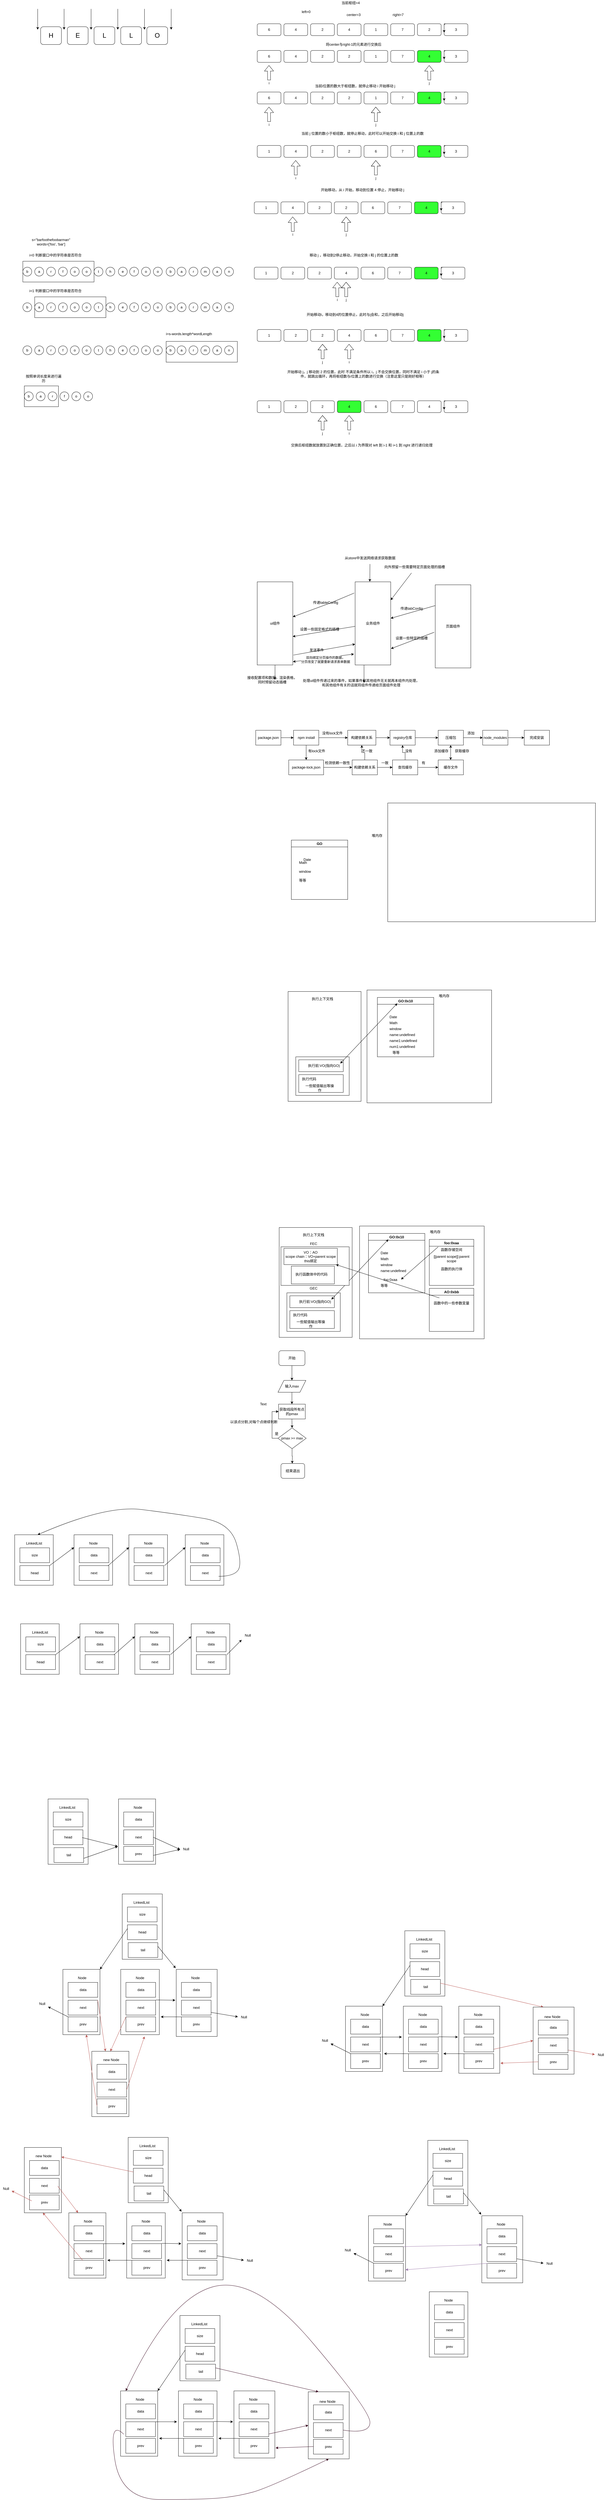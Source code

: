 <mxfile version="20.6.0" type="github">
  <diagram id="wqfIGVAOcoQACKi1h8yn" name="Page-1">
    <mxGraphModel dx="1745" dy="1355" grid="1" gridSize="10" guides="1" tooltips="1" connect="1" arrows="1" fold="1" page="1" pageScale="1" pageWidth="827" pageHeight="1169" math="0" shadow="0">
      <root>
        <mxCell id="0" />
        <mxCell id="1" parent="0" />
        <mxCell id="OHdh-0Ic4tBElt6N5R5b-25" value="" style="rounded=0;whiteSpace=wrap;html=1;" parent="1" vertex="1">
          <mxGeometry x="-750" y="890" width="240" height="70" as="geometry" />
        </mxCell>
        <mxCell id="44ngZScvTDAltiMoz4UV-2" value="6" style="rounded=1;whiteSpace=wrap;html=1;fillColor=none;" parent="1" vertex="1">
          <mxGeometry x="40" y="90" width="80" height="40" as="geometry" />
        </mxCell>
        <mxCell id="44ngZScvTDAltiMoz4UV-3" value="4" style="rounded=1;whiteSpace=wrap;html=1;" parent="1" vertex="1">
          <mxGeometry x="130" y="90" width="80" height="40" as="geometry" />
        </mxCell>
        <mxCell id="44ngZScvTDAltiMoz4UV-4" value="3" style="rounded=1;whiteSpace=wrap;html=1;" parent="1" vertex="1">
          <mxGeometry x="670" y="90" width="80" height="40" as="geometry" />
        </mxCell>
        <mxCell id="44ngZScvTDAltiMoz4UV-5" value="2" style="rounded=1;whiteSpace=wrap;html=1;" parent="1" vertex="1">
          <mxGeometry x="580" y="90" width="80" height="40" as="geometry" />
        </mxCell>
        <mxCell id="44ngZScvTDAltiMoz4UV-6" value="7" style="rounded=1;whiteSpace=wrap;html=1;" parent="1" vertex="1">
          <mxGeometry x="490" y="90" width="80" height="40" as="geometry" />
        </mxCell>
        <mxCell id="44ngZScvTDAltiMoz4UV-7" value="1" style="rounded=1;whiteSpace=wrap;html=1;" parent="1" vertex="1">
          <mxGeometry x="400" y="90" width="80" height="40" as="geometry" />
        </mxCell>
        <mxCell id="44ngZScvTDAltiMoz4UV-8" value="4" style="rounded=1;whiteSpace=wrap;html=1;" parent="1" vertex="1">
          <mxGeometry x="310" y="90" width="80" height="40" as="geometry" />
        </mxCell>
        <mxCell id="44ngZScvTDAltiMoz4UV-9" value="2" style="rounded=1;whiteSpace=wrap;html=1;" parent="1" vertex="1">
          <mxGeometry x="220" y="90" width="80" height="40" as="geometry" />
        </mxCell>
        <mxCell id="44ngZScvTDAltiMoz4UV-11" style="edgeStyle=orthogonalEdgeStyle;rounded=0;orthogonalLoop=1;jettySize=auto;html=1;exitX=0.25;exitY=0;exitDx=0;exitDy=0;entryX=0;entryY=0.75;entryDx=0;entryDy=0;" parent="1" source="44ngZScvTDAltiMoz4UV-4" target="44ngZScvTDAltiMoz4UV-4" edge="1">
          <mxGeometry relative="1" as="geometry" />
        </mxCell>
        <mxCell id="44ngZScvTDAltiMoz4UV-76" value="当前枢纽=4" style="text;html=1;strokeColor=none;fillColor=none;align=center;verticalAlign=middle;whiteSpace=wrap;rounded=0;" parent="1" vertex="1">
          <mxGeometry x="280" y="10" width="150" height="20" as="geometry" />
        </mxCell>
        <mxCell id="44ngZScvTDAltiMoz4UV-77" value="将center与right-1的元素进行交换后" style="text;html=1;strokeColor=none;fillColor=none;align=center;verticalAlign=middle;whiteSpace=wrap;rounded=0;" parent="1" vertex="1">
          <mxGeometry x="260" y="150" width="210" height="20" as="geometry" />
        </mxCell>
        <mxCell id="44ngZScvTDAltiMoz4UV-78" value="left=0" style="text;html=1;strokeColor=none;fillColor=none;align=center;verticalAlign=middle;whiteSpace=wrap;rounded=0;" parent="1" vertex="1">
          <mxGeometry x="130" y="40" width="150" height="20" as="geometry" />
        </mxCell>
        <mxCell id="44ngZScvTDAltiMoz4UV-79" value="center=3" style="text;html=1;strokeColor=none;fillColor=none;align=center;verticalAlign=middle;whiteSpace=wrap;rounded=0;" parent="1" vertex="1">
          <mxGeometry x="290" y="50" width="150" height="20" as="geometry" />
        </mxCell>
        <mxCell id="44ngZScvTDAltiMoz4UV-80" value="right=7" style="text;html=1;strokeColor=none;fillColor=none;align=center;verticalAlign=middle;whiteSpace=wrap;rounded=0;" parent="1" vertex="1">
          <mxGeometry x="440" y="50" width="150" height="20" as="geometry" />
        </mxCell>
        <mxCell id="44ngZScvTDAltiMoz4UV-81" value="6" style="rounded=1;whiteSpace=wrap;html=1;fillColor=none;" parent="1" vertex="1">
          <mxGeometry x="40" y="180" width="80" height="40" as="geometry" />
        </mxCell>
        <mxCell id="44ngZScvTDAltiMoz4UV-82" value="4" style="rounded=1;whiteSpace=wrap;html=1;" parent="1" vertex="1">
          <mxGeometry x="130" y="180" width="80" height="40" as="geometry" />
        </mxCell>
        <mxCell id="44ngZScvTDAltiMoz4UV-83" value="3" style="rounded=1;whiteSpace=wrap;html=1;" parent="1" vertex="1">
          <mxGeometry x="670" y="180" width="80" height="40" as="geometry" />
        </mxCell>
        <mxCell id="44ngZScvTDAltiMoz4UV-84" value="4" style="rounded=1;whiteSpace=wrap;html=1;fillColor=#33FF33;" parent="1" vertex="1">
          <mxGeometry x="580" y="180" width="80" height="40" as="geometry" />
        </mxCell>
        <mxCell id="44ngZScvTDAltiMoz4UV-85" value="7" style="rounded=1;whiteSpace=wrap;html=1;" parent="1" vertex="1">
          <mxGeometry x="490" y="180" width="80" height="40" as="geometry" />
        </mxCell>
        <mxCell id="44ngZScvTDAltiMoz4UV-86" value="1" style="rounded=1;whiteSpace=wrap;html=1;" parent="1" vertex="1">
          <mxGeometry x="400" y="180" width="80" height="40" as="geometry" />
        </mxCell>
        <mxCell id="44ngZScvTDAltiMoz4UV-87" value="2" style="rounded=1;whiteSpace=wrap;html=1;" parent="1" vertex="1">
          <mxGeometry x="310" y="180" width="80" height="40" as="geometry" />
        </mxCell>
        <mxCell id="44ngZScvTDAltiMoz4UV-88" value="2" style="rounded=1;whiteSpace=wrap;html=1;" parent="1" vertex="1">
          <mxGeometry x="220" y="180" width="80" height="40" as="geometry" />
        </mxCell>
        <mxCell id="44ngZScvTDAltiMoz4UV-89" style="edgeStyle=orthogonalEdgeStyle;rounded=0;orthogonalLoop=1;jettySize=auto;html=1;exitX=0.25;exitY=0;exitDx=0;exitDy=0;entryX=0;entryY=0.75;entryDx=0;entryDy=0;" parent="1" source="44ngZScvTDAltiMoz4UV-83" target="44ngZScvTDAltiMoz4UV-83" edge="1">
          <mxGeometry relative="1" as="geometry" />
        </mxCell>
        <mxCell id="44ngZScvTDAltiMoz4UV-90" value="" style="shape=flexArrow;endArrow=classic;html=1;" parent="1" edge="1">
          <mxGeometry width="50" height="50" relative="1" as="geometry">
            <mxPoint x="80" y="280" as="sourcePoint" />
            <mxPoint x="79.5" y="230" as="targetPoint" />
          </mxGeometry>
        </mxCell>
        <mxCell id="44ngZScvTDAltiMoz4UV-91" value="i" style="text;html=1;strokeColor=none;fillColor=none;align=center;verticalAlign=middle;whiteSpace=wrap;rounded=0;" parent="1" vertex="1">
          <mxGeometry x="60" y="280" width="40" height="20" as="geometry" />
        </mxCell>
        <mxCell id="44ngZScvTDAltiMoz4UV-94" value="" style="shape=flexArrow;endArrow=classic;html=1;" parent="1" edge="1">
          <mxGeometry width="50" height="50" relative="1" as="geometry">
            <mxPoint x="620" y="280" as="sourcePoint" />
            <mxPoint x="619.5" y="230" as="targetPoint" />
          </mxGeometry>
        </mxCell>
        <mxCell id="44ngZScvTDAltiMoz4UV-95" value="j" style="text;html=1;strokeColor=none;fillColor=none;align=center;verticalAlign=middle;whiteSpace=wrap;rounded=0;" parent="1" vertex="1">
          <mxGeometry x="600" y="280" width="40" height="20" as="geometry" />
        </mxCell>
        <mxCell id="44ngZScvTDAltiMoz4UV-96" value="当前i位置的数大于枢纽数，就停止移动 i 开始移动 j" style="text;html=1;strokeColor=none;fillColor=none;align=center;verticalAlign=middle;whiteSpace=wrap;rounded=0;" parent="1" vertex="1">
          <mxGeometry x="220" y="290" width="300" height="20" as="geometry" />
        </mxCell>
        <mxCell id="44ngZScvTDAltiMoz4UV-111" value="6" style="rounded=1;whiteSpace=wrap;html=1;fillColor=none;" parent="1" vertex="1">
          <mxGeometry x="40" y="320" width="80" height="40" as="geometry" />
        </mxCell>
        <mxCell id="44ngZScvTDAltiMoz4UV-112" value="4" style="rounded=1;whiteSpace=wrap;html=1;" parent="1" vertex="1">
          <mxGeometry x="130" y="320" width="80" height="40" as="geometry" />
        </mxCell>
        <mxCell id="44ngZScvTDAltiMoz4UV-113" value="3" style="rounded=1;whiteSpace=wrap;html=1;" parent="1" vertex="1">
          <mxGeometry x="670" y="320" width="80" height="40" as="geometry" />
        </mxCell>
        <mxCell id="44ngZScvTDAltiMoz4UV-114" value="4" style="rounded=1;whiteSpace=wrap;html=1;fillColor=#33FF33;" parent="1" vertex="1">
          <mxGeometry x="580" y="320" width="80" height="40" as="geometry" />
        </mxCell>
        <mxCell id="44ngZScvTDAltiMoz4UV-115" value="7" style="rounded=1;whiteSpace=wrap;html=1;" parent="1" vertex="1">
          <mxGeometry x="490" y="320" width="80" height="40" as="geometry" />
        </mxCell>
        <mxCell id="44ngZScvTDAltiMoz4UV-116" value="1" style="rounded=1;whiteSpace=wrap;html=1;" parent="1" vertex="1">
          <mxGeometry x="400" y="320" width="80" height="40" as="geometry" />
        </mxCell>
        <mxCell id="44ngZScvTDAltiMoz4UV-117" value="2" style="rounded=1;whiteSpace=wrap;html=1;" parent="1" vertex="1">
          <mxGeometry x="310" y="320" width="80" height="40" as="geometry" />
        </mxCell>
        <mxCell id="44ngZScvTDAltiMoz4UV-118" value="2" style="rounded=1;whiteSpace=wrap;html=1;" parent="1" vertex="1">
          <mxGeometry x="220" y="320" width="80" height="40" as="geometry" />
        </mxCell>
        <mxCell id="44ngZScvTDAltiMoz4UV-119" style="edgeStyle=orthogonalEdgeStyle;rounded=0;orthogonalLoop=1;jettySize=auto;html=1;exitX=0.25;exitY=0;exitDx=0;exitDy=0;entryX=0;entryY=0.75;entryDx=0;entryDy=0;" parent="1" source="44ngZScvTDAltiMoz4UV-113" target="44ngZScvTDAltiMoz4UV-113" edge="1">
          <mxGeometry relative="1" as="geometry" />
        </mxCell>
        <mxCell id="44ngZScvTDAltiMoz4UV-120" value="" style="shape=flexArrow;endArrow=classic;html=1;" parent="1" edge="1">
          <mxGeometry width="50" height="50" relative="1" as="geometry">
            <mxPoint x="80" y="420" as="sourcePoint" />
            <mxPoint x="79.5" y="370" as="targetPoint" />
          </mxGeometry>
        </mxCell>
        <mxCell id="44ngZScvTDAltiMoz4UV-121" value="i" style="text;html=1;strokeColor=none;fillColor=none;align=center;verticalAlign=middle;whiteSpace=wrap;rounded=0;" parent="1" vertex="1">
          <mxGeometry x="60" y="420" width="40" height="20" as="geometry" />
        </mxCell>
        <mxCell id="44ngZScvTDAltiMoz4UV-122" value="" style="shape=flexArrow;endArrow=classic;html=1;" parent="1" edge="1">
          <mxGeometry width="50" height="50" relative="1" as="geometry">
            <mxPoint x="440" y="420" as="sourcePoint" />
            <mxPoint x="439.5" y="370" as="targetPoint" />
            <Array as="points">
              <mxPoint x="440" y="400" />
            </Array>
          </mxGeometry>
        </mxCell>
        <mxCell id="44ngZScvTDAltiMoz4UV-123" value="j" style="text;html=1;strokeColor=none;fillColor=none;align=center;verticalAlign=middle;whiteSpace=wrap;rounded=0;" parent="1" vertex="1">
          <mxGeometry x="420" y="420" width="40" height="20" as="geometry" />
        </mxCell>
        <mxCell id="44ngZScvTDAltiMoz4UV-124" value="当前 j 位置的数小于枢纽数，就停止移动，此时可以开始交换 i 和 j 位置上的数" style="text;html=1;strokeColor=none;fillColor=none;align=center;verticalAlign=middle;whiteSpace=wrap;rounded=0;" parent="1" vertex="1">
          <mxGeometry x="180" y="450" width="430" height="20" as="geometry" />
        </mxCell>
        <mxCell id="44ngZScvTDAltiMoz4UV-136" value="1" style="rounded=1;whiteSpace=wrap;html=1;fillColor=none;" parent="1" vertex="1">
          <mxGeometry x="40" y="500" width="80" height="40" as="geometry" />
        </mxCell>
        <mxCell id="44ngZScvTDAltiMoz4UV-137" value="4" style="rounded=1;whiteSpace=wrap;html=1;" parent="1" vertex="1">
          <mxGeometry x="130" y="500" width="80" height="40" as="geometry" />
        </mxCell>
        <mxCell id="44ngZScvTDAltiMoz4UV-138" value="3" style="rounded=1;whiteSpace=wrap;html=1;" parent="1" vertex="1">
          <mxGeometry x="670" y="500" width="80" height="40" as="geometry" />
        </mxCell>
        <mxCell id="44ngZScvTDAltiMoz4UV-139" value="4" style="rounded=1;whiteSpace=wrap;html=1;fillColor=#33FF33;" parent="1" vertex="1">
          <mxGeometry x="580" y="500" width="80" height="40" as="geometry" />
        </mxCell>
        <mxCell id="44ngZScvTDAltiMoz4UV-140" value="7" style="rounded=1;whiteSpace=wrap;html=1;" parent="1" vertex="1">
          <mxGeometry x="490" y="500" width="80" height="40" as="geometry" />
        </mxCell>
        <mxCell id="44ngZScvTDAltiMoz4UV-141" value="6" style="rounded=1;whiteSpace=wrap;html=1;" parent="1" vertex="1">
          <mxGeometry x="400" y="500" width="80" height="40" as="geometry" />
        </mxCell>
        <mxCell id="44ngZScvTDAltiMoz4UV-142" value="2" style="rounded=1;whiteSpace=wrap;html=1;" parent="1" vertex="1">
          <mxGeometry x="310" y="500" width="80" height="40" as="geometry" />
        </mxCell>
        <mxCell id="44ngZScvTDAltiMoz4UV-143" value="2" style="rounded=1;whiteSpace=wrap;html=1;" parent="1" vertex="1">
          <mxGeometry x="220" y="500" width="80" height="40" as="geometry" />
        </mxCell>
        <mxCell id="44ngZScvTDAltiMoz4UV-144" style="edgeStyle=orthogonalEdgeStyle;rounded=0;orthogonalLoop=1;jettySize=auto;html=1;exitX=0.25;exitY=0;exitDx=0;exitDy=0;entryX=0;entryY=0.75;entryDx=0;entryDy=0;" parent="1" source="44ngZScvTDAltiMoz4UV-138" target="44ngZScvTDAltiMoz4UV-138" edge="1">
          <mxGeometry relative="1" as="geometry" />
        </mxCell>
        <mxCell id="44ngZScvTDAltiMoz4UV-145" value="" style="shape=flexArrow;endArrow=classic;html=1;" parent="1" edge="1">
          <mxGeometry width="50" height="50" relative="1" as="geometry">
            <mxPoint x="170" y="600" as="sourcePoint" />
            <mxPoint x="169.5" y="550" as="targetPoint" />
          </mxGeometry>
        </mxCell>
        <mxCell id="44ngZScvTDAltiMoz4UV-146" value="i" style="text;html=1;strokeColor=none;fillColor=none;align=center;verticalAlign=middle;whiteSpace=wrap;rounded=0;" parent="1" vertex="1">
          <mxGeometry x="150" y="600" width="40" height="20" as="geometry" />
        </mxCell>
        <mxCell id="44ngZScvTDAltiMoz4UV-147" value="" style="shape=flexArrow;endArrow=classic;html=1;" parent="1" edge="1">
          <mxGeometry width="50" height="50" relative="1" as="geometry">
            <mxPoint x="440" y="600" as="sourcePoint" />
            <mxPoint x="439.5" y="550" as="targetPoint" />
            <Array as="points">
              <mxPoint x="440" y="580" />
            </Array>
          </mxGeometry>
        </mxCell>
        <mxCell id="44ngZScvTDAltiMoz4UV-148" value="j" style="text;html=1;strokeColor=none;fillColor=none;align=center;verticalAlign=middle;whiteSpace=wrap;rounded=0;" parent="1" vertex="1">
          <mxGeometry x="420" y="600" width="40" height="20" as="geometry" />
        </mxCell>
        <mxCell id="44ngZScvTDAltiMoz4UV-149" value="开始移动，从 i 开始，移动到位置 4 停止，开始移动 j" style="text;html=1;strokeColor=none;fillColor=none;align=center;verticalAlign=middle;whiteSpace=wrap;rounded=0;" parent="1" vertex="1">
          <mxGeometry x="180" y="640" width="430" height="20" as="geometry" />
        </mxCell>
        <mxCell id="44ngZScvTDAltiMoz4UV-150" value="1" style="rounded=1;whiteSpace=wrap;html=1;fillColor=none;" parent="1" vertex="1">
          <mxGeometry x="30" y="690" width="80" height="40" as="geometry" />
        </mxCell>
        <mxCell id="44ngZScvTDAltiMoz4UV-151" value="4" style="rounded=1;whiteSpace=wrap;html=1;" parent="1" vertex="1">
          <mxGeometry x="120" y="690" width="80" height="40" as="geometry" />
        </mxCell>
        <mxCell id="44ngZScvTDAltiMoz4UV-152" value="3" style="rounded=1;whiteSpace=wrap;html=1;" parent="1" vertex="1">
          <mxGeometry x="660" y="690" width="80" height="40" as="geometry" />
        </mxCell>
        <mxCell id="44ngZScvTDAltiMoz4UV-153" value="4" style="rounded=1;whiteSpace=wrap;html=1;fillColor=#33FF33;" parent="1" vertex="1">
          <mxGeometry x="570" y="690" width="80" height="40" as="geometry" />
        </mxCell>
        <mxCell id="44ngZScvTDAltiMoz4UV-154" value="7" style="rounded=1;whiteSpace=wrap;html=1;" parent="1" vertex="1">
          <mxGeometry x="480" y="690" width="80" height="40" as="geometry" />
        </mxCell>
        <mxCell id="44ngZScvTDAltiMoz4UV-155" value="6" style="rounded=1;whiteSpace=wrap;html=1;" parent="1" vertex="1">
          <mxGeometry x="390" y="690" width="80" height="40" as="geometry" />
        </mxCell>
        <mxCell id="44ngZScvTDAltiMoz4UV-156" value="2" style="rounded=1;whiteSpace=wrap;html=1;" parent="1" vertex="1">
          <mxGeometry x="300" y="690" width="80" height="40" as="geometry" />
        </mxCell>
        <mxCell id="44ngZScvTDAltiMoz4UV-157" value="2" style="rounded=1;whiteSpace=wrap;html=1;" parent="1" vertex="1">
          <mxGeometry x="210" y="690" width="80" height="40" as="geometry" />
        </mxCell>
        <mxCell id="44ngZScvTDAltiMoz4UV-158" style="edgeStyle=orthogonalEdgeStyle;rounded=0;orthogonalLoop=1;jettySize=auto;html=1;exitX=0.25;exitY=0;exitDx=0;exitDy=0;entryX=0;entryY=0.75;entryDx=0;entryDy=0;" parent="1" source="44ngZScvTDAltiMoz4UV-152" target="44ngZScvTDAltiMoz4UV-152" edge="1">
          <mxGeometry relative="1" as="geometry" />
        </mxCell>
        <mxCell id="44ngZScvTDAltiMoz4UV-159" value="" style="shape=flexArrow;endArrow=classic;html=1;" parent="1" edge="1">
          <mxGeometry width="50" height="50" relative="1" as="geometry">
            <mxPoint x="160" y="790" as="sourcePoint" />
            <mxPoint x="159.5" y="740" as="targetPoint" />
          </mxGeometry>
        </mxCell>
        <mxCell id="44ngZScvTDAltiMoz4UV-160" value="i" style="text;html=1;strokeColor=none;fillColor=none;align=center;verticalAlign=middle;whiteSpace=wrap;rounded=0;" parent="1" vertex="1">
          <mxGeometry x="140" y="790" width="40" height="20" as="geometry" />
        </mxCell>
        <mxCell id="44ngZScvTDAltiMoz4UV-161" value="" style="shape=flexArrow;endArrow=classic;html=1;" parent="1" edge="1">
          <mxGeometry width="50" height="50" relative="1" as="geometry">
            <mxPoint x="340" y="790" as="sourcePoint" />
            <mxPoint x="339.5" y="740" as="targetPoint" />
            <Array as="points">
              <mxPoint x="340" y="770" />
            </Array>
          </mxGeometry>
        </mxCell>
        <mxCell id="44ngZScvTDAltiMoz4UV-162" value="j" style="text;html=1;strokeColor=none;fillColor=none;align=center;verticalAlign=middle;whiteSpace=wrap;rounded=0;" parent="1" vertex="1">
          <mxGeometry x="320" y="790" width="40" height="20" as="geometry" />
        </mxCell>
        <mxCell id="44ngZScvTDAltiMoz4UV-163" value="移动 j ，移动到2停止移动，开始交换 i 和 j 的位置上的数" style="text;html=1;strokeColor=none;fillColor=none;align=center;verticalAlign=middle;whiteSpace=wrap;rounded=0;" parent="1" vertex="1">
          <mxGeometry x="151" y="860" width="430" height="20" as="geometry" />
        </mxCell>
        <mxCell id="44ngZScvTDAltiMoz4UV-164" value="1" style="rounded=1;whiteSpace=wrap;html=1;fillColor=none;" parent="1" vertex="1">
          <mxGeometry x="30" y="910" width="80" height="40" as="geometry" />
        </mxCell>
        <mxCell id="44ngZScvTDAltiMoz4UV-165" value="2" style="rounded=1;whiteSpace=wrap;html=1;" parent="1" vertex="1">
          <mxGeometry x="120" y="910" width="80" height="40" as="geometry" />
        </mxCell>
        <mxCell id="44ngZScvTDAltiMoz4UV-166" value="3" style="rounded=1;whiteSpace=wrap;html=1;" parent="1" vertex="1">
          <mxGeometry x="660" y="910" width="80" height="40" as="geometry" />
        </mxCell>
        <mxCell id="44ngZScvTDAltiMoz4UV-167" value="4" style="rounded=1;whiteSpace=wrap;html=1;fillColor=#33FF33;" parent="1" vertex="1">
          <mxGeometry x="570" y="910" width="80" height="40" as="geometry" />
        </mxCell>
        <mxCell id="44ngZScvTDAltiMoz4UV-168" value="7" style="rounded=1;whiteSpace=wrap;html=1;" parent="1" vertex="1">
          <mxGeometry x="480" y="910" width="80" height="40" as="geometry" />
        </mxCell>
        <mxCell id="44ngZScvTDAltiMoz4UV-169" value="6" style="rounded=1;whiteSpace=wrap;html=1;" parent="1" vertex="1">
          <mxGeometry x="390" y="910" width="80" height="40" as="geometry" />
        </mxCell>
        <mxCell id="44ngZScvTDAltiMoz4UV-170" value="4" style="rounded=1;whiteSpace=wrap;html=1;" parent="1" vertex="1">
          <mxGeometry x="300" y="910" width="80" height="40" as="geometry" />
        </mxCell>
        <mxCell id="44ngZScvTDAltiMoz4UV-171" value="2" style="rounded=1;whiteSpace=wrap;html=1;" parent="1" vertex="1">
          <mxGeometry x="210" y="910" width="80" height="40" as="geometry" />
        </mxCell>
        <mxCell id="44ngZScvTDAltiMoz4UV-172" style="edgeStyle=orthogonalEdgeStyle;rounded=0;orthogonalLoop=1;jettySize=auto;html=1;exitX=0.25;exitY=0;exitDx=0;exitDy=0;entryX=0;entryY=0.75;entryDx=0;entryDy=0;" parent="1" source="44ngZScvTDAltiMoz4UV-166" target="44ngZScvTDAltiMoz4UV-166" edge="1">
          <mxGeometry relative="1" as="geometry" />
        </mxCell>
        <mxCell id="44ngZScvTDAltiMoz4UV-173" value="" style="shape=flexArrow;endArrow=classic;html=1;" parent="1" edge="1">
          <mxGeometry width="50" height="50" relative="1" as="geometry">
            <mxPoint x="310" y="1010" as="sourcePoint" />
            <mxPoint x="309.5" y="960" as="targetPoint" />
          </mxGeometry>
        </mxCell>
        <mxCell id="44ngZScvTDAltiMoz4UV-174" value="i" style="text;html=1;strokeColor=none;fillColor=none;align=center;verticalAlign=middle;whiteSpace=wrap;rounded=0;" parent="1" vertex="1">
          <mxGeometry x="290" y="1010" width="40" height="20" as="geometry" />
        </mxCell>
        <mxCell id="44ngZScvTDAltiMoz4UV-175" value="" style="shape=flexArrow;endArrow=classic;html=1;" parent="1" edge="1">
          <mxGeometry width="50" height="50" relative="1" as="geometry">
            <mxPoint x="340" y="1010" as="sourcePoint" />
            <mxPoint x="339.5" y="960" as="targetPoint" />
            <Array as="points">
              <mxPoint x="340" y="990" />
            </Array>
          </mxGeometry>
        </mxCell>
        <mxCell id="44ngZScvTDAltiMoz4UV-176" value="j" style="text;html=1;strokeColor=none;fillColor=none;align=center;verticalAlign=middle;whiteSpace=wrap;rounded=0;" parent="1" vertex="1">
          <mxGeometry x="320" y="1010" width="40" height="20" as="geometry" />
        </mxCell>
        <mxCell id="44ngZScvTDAltiMoz4UV-177" value="开始移动i，移动到4的位置停止，此时与j会和，之后开始移动j" style="text;html=1;strokeColor=none;fillColor=none;align=center;verticalAlign=middle;whiteSpace=wrap;rounded=0;" parent="1" vertex="1">
          <mxGeometry x="155" y="1060" width="430" height="20" as="geometry" />
        </mxCell>
        <mxCell id="44ngZScvTDAltiMoz4UV-178" value="1" style="rounded=1;whiteSpace=wrap;html=1;fillColor=none;" parent="1" vertex="1">
          <mxGeometry x="40" y="1120" width="80" height="40" as="geometry" />
        </mxCell>
        <mxCell id="44ngZScvTDAltiMoz4UV-179" value="2" style="rounded=1;whiteSpace=wrap;html=1;" parent="1" vertex="1">
          <mxGeometry x="130" y="1120" width="80" height="40" as="geometry" />
        </mxCell>
        <mxCell id="44ngZScvTDAltiMoz4UV-180" value="3" style="rounded=1;whiteSpace=wrap;html=1;" parent="1" vertex="1">
          <mxGeometry x="670" y="1120" width="80" height="40" as="geometry" />
        </mxCell>
        <mxCell id="44ngZScvTDAltiMoz4UV-181" value="4" style="rounded=1;whiteSpace=wrap;html=1;fillColor=#33FF33;" parent="1" vertex="1">
          <mxGeometry x="580" y="1120" width="80" height="40" as="geometry" />
        </mxCell>
        <mxCell id="44ngZScvTDAltiMoz4UV-182" value="7" style="rounded=1;whiteSpace=wrap;html=1;" parent="1" vertex="1">
          <mxGeometry x="490" y="1120" width="80" height="40" as="geometry" />
        </mxCell>
        <mxCell id="44ngZScvTDAltiMoz4UV-183" value="6" style="rounded=1;whiteSpace=wrap;html=1;" parent="1" vertex="1">
          <mxGeometry x="400" y="1120" width="80" height="40" as="geometry" />
        </mxCell>
        <mxCell id="44ngZScvTDAltiMoz4UV-184" value="4" style="rounded=1;whiteSpace=wrap;html=1;" parent="1" vertex="1">
          <mxGeometry x="310" y="1120" width="80" height="40" as="geometry" />
        </mxCell>
        <mxCell id="44ngZScvTDAltiMoz4UV-185" value="2" style="rounded=1;whiteSpace=wrap;html=1;" parent="1" vertex="1">
          <mxGeometry x="220" y="1120" width="80" height="40" as="geometry" />
        </mxCell>
        <mxCell id="44ngZScvTDAltiMoz4UV-186" style="edgeStyle=orthogonalEdgeStyle;rounded=0;orthogonalLoop=1;jettySize=auto;html=1;exitX=0.25;exitY=0;exitDx=0;exitDy=0;entryX=0;entryY=0.75;entryDx=0;entryDy=0;" parent="1" source="44ngZScvTDAltiMoz4UV-180" target="44ngZScvTDAltiMoz4UV-180" edge="1">
          <mxGeometry relative="1" as="geometry" />
        </mxCell>
        <mxCell id="44ngZScvTDAltiMoz4UV-187" value="" style="shape=flexArrow;endArrow=classic;html=1;" parent="1" edge="1">
          <mxGeometry width="50" height="50" relative="1" as="geometry">
            <mxPoint x="350" y="1219" as="sourcePoint" />
            <mxPoint x="349.5" y="1169" as="targetPoint" />
          </mxGeometry>
        </mxCell>
        <mxCell id="44ngZScvTDAltiMoz4UV-188" value="i" style="text;html=1;strokeColor=none;fillColor=none;align=center;verticalAlign=middle;whiteSpace=wrap;rounded=0;" parent="1" vertex="1">
          <mxGeometry x="330" y="1220" width="40" height="20" as="geometry" />
        </mxCell>
        <mxCell id="44ngZScvTDAltiMoz4UV-189" value="" style="shape=flexArrow;endArrow=classic;html=1;" parent="1" edge="1">
          <mxGeometry width="50" height="50" relative="1" as="geometry">
            <mxPoint x="260.5" y="1219" as="sourcePoint" />
            <mxPoint x="260" y="1169" as="targetPoint" />
            <Array as="points">
              <mxPoint x="260.5" y="1199" />
            </Array>
          </mxGeometry>
        </mxCell>
        <mxCell id="44ngZScvTDAltiMoz4UV-191" value="开始移动 j，j 移动到 2 的位置，此时 不满足条件所以 i，j 不会交换位置，同时不满足 i 小于 j的条件，就跳出循环，再将枢纽数与i位置上的数进行交换（注意这里只是刚好相等）" style="text;html=1;strokeColor=none;fillColor=none;align=center;verticalAlign=middle;whiteSpace=wrap;rounded=0;strokeWidth=3;" parent="1" vertex="1">
          <mxGeometry x="140" y="1260" width="515" height="20" as="geometry" />
        </mxCell>
        <mxCell id="44ngZScvTDAltiMoz4UV-193" value="j" style="text;html=1;strokeColor=none;fillColor=none;align=center;verticalAlign=middle;whiteSpace=wrap;rounded=0;" parent="1" vertex="1">
          <mxGeometry x="240" y="1220" width="40" height="20" as="geometry" />
        </mxCell>
        <mxCell id="44ngZScvTDAltiMoz4UV-194" value="1" style="rounded=1;whiteSpace=wrap;html=1;fillColor=none;" parent="1" vertex="1">
          <mxGeometry x="40" y="1360" width="80" height="40" as="geometry" />
        </mxCell>
        <mxCell id="44ngZScvTDAltiMoz4UV-195" value="2" style="rounded=1;whiteSpace=wrap;html=1;" parent="1" vertex="1">
          <mxGeometry x="130" y="1360" width="80" height="40" as="geometry" />
        </mxCell>
        <mxCell id="44ngZScvTDAltiMoz4UV-196" value="3" style="rounded=1;whiteSpace=wrap;html=1;" parent="1" vertex="1">
          <mxGeometry x="670" y="1360" width="80" height="40" as="geometry" />
        </mxCell>
        <mxCell id="44ngZScvTDAltiMoz4UV-197" value="4" style="rounded=1;whiteSpace=wrap;html=1;fillColor=#33FF33;" parent="1" vertex="1">
          <mxGeometry x="310" y="1360" width="80" height="40" as="geometry" />
        </mxCell>
        <mxCell id="44ngZScvTDAltiMoz4UV-198" value="7" style="rounded=1;whiteSpace=wrap;html=1;" parent="1" vertex="1">
          <mxGeometry x="490" y="1360" width="80" height="40" as="geometry" />
        </mxCell>
        <mxCell id="44ngZScvTDAltiMoz4UV-199" value="6" style="rounded=1;whiteSpace=wrap;html=1;" parent="1" vertex="1">
          <mxGeometry x="400" y="1360" width="80" height="40" as="geometry" />
        </mxCell>
        <mxCell id="44ngZScvTDAltiMoz4UV-200" value="4" style="rounded=1;whiteSpace=wrap;html=1;" parent="1" vertex="1">
          <mxGeometry x="580" y="1360" width="80" height="40" as="geometry" />
        </mxCell>
        <mxCell id="44ngZScvTDAltiMoz4UV-201" value="2" style="rounded=1;whiteSpace=wrap;html=1;" parent="1" vertex="1">
          <mxGeometry x="220" y="1360" width="80" height="40" as="geometry" />
        </mxCell>
        <mxCell id="44ngZScvTDAltiMoz4UV-202" style="edgeStyle=orthogonalEdgeStyle;rounded=0;orthogonalLoop=1;jettySize=auto;html=1;exitX=0.25;exitY=0;exitDx=0;exitDy=0;entryX=0;entryY=0.75;entryDx=0;entryDy=0;" parent="1" source="44ngZScvTDAltiMoz4UV-196" target="44ngZScvTDAltiMoz4UV-196" edge="1">
          <mxGeometry relative="1" as="geometry" />
        </mxCell>
        <mxCell id="44ngZScvTDAltiMoz4UV-203" value="" style="shape=flexArrow;endArrow=classic;html=1;" parent="1" edge="1">
          <mxGeometry width="50" height="50" relative="1" as="geometry">
            <mxPoint x="350" y="1459" as="sourcePoint" />
            <mxPoint x="349.5" y="1409" as="targetPoint" />
          </mxGeometry>
        </mxCell>
        <mxCell id="44ngZScvTDAltiMoz4UV-204" value="i" style="text;html=1;strokeColor=none;fillColor=none;align=center;verticalAlign=middle;whiteSpace=wrap;rounded=0;" parent="1" vertex="1">
          <mxGeometry x="330" y="1460" width="40" height="20" as="geometry" />
        </mxCell>
        <mxCell id="44ngZScvTDAltiMoz4UV-205" value="" style="shape=flexArrow;endArrow=classic;html=1;" parent="1" edge="1">
          <mxGeometry width="50" height="50" relative="1" as="geometry">
            <mxPoint x="260.5" y="1459" as="sourcePoint" />
            <mxPoint x="260" y="1409" as="targetPoint" />
            <Array as="points">
              <mxPoint x="260.5" y="1439" />
            </Array>
          </mxGeometry>
        </mxCell>
        <mxCell id="44ngZScvTDAltiMoz4UV-206" value="j" style="text;html=1;strokeColor=none;fillColor=none;align=center;verticalAlign=middle;whiteSpace=wrap;rounded=0;" parent="1" vertex="1">
          <mxGeometry x="240" y="1460" width="40" height="20" as="geometry" />
        </mxCell>
        <mxCell id="44ngZScvTDAltiMoz4UV-207" value="交换后枢纽数就放置到正确位置，之后以 i 为界限对 left 到 i-1 和 i+1 到 right 进行递归处理" style="text;html=1;strokeColor=none;fillColor=none;align=center;verticalAlign=middle;whiteSpace=wrap;rounded=0;" parent="1" vertex="1">
          <mxGeometry x="125" y="1500" width="535" height="20" as="geometry" />
        </mxCell>
        <mxCell id="T6AObiZFhf3lDvR5Dfi0-2" value="ui组件" style="rounded=0;whiteSpace=wrap;html=1;" parent="1" vertex="1">
          <mxGeometry x="40" y="1970" width="120" height="280" as="geometry" />
        </mxCell>
        <mxCell id="T6AObiZFhf3lDvR5Dfi0-3" value="业务组件" style="rounded=0;whiteSpace=wrap;html=1;" parent="1" vertex="1">
          <mxGeometry x="370" y="1970" width="120" height="280" as="geometry" />
        </mxCell>
        <mxCell id="T6AObiZFhf3lDvR5Dfi0-4" value="页面组件" style="rounded=0;whiteSpace=wrap;html=1;" parent="1" vertex="1">
          <mxGeometry x="640" y="1980" width="120" height="280" as="geometry" />
        </mxCell>
        <mxCell id="T6AObiZFhf3lDvR5Dfi0-5" value="" style="endArrow=classic;html=1;rounded=0;exitX=0;exitY=0.25;exitDx=0;exitDy=0;" parent="1" source="T6AObiZFhf3lDvR5Dfi0-4" target="T6AObiZFhf3lDvR5Dfi0-3" edge="1">
          <mxGeometry width="50" height="50" relative="1" as="geometry">
            <mxPoint x="600" y="2070" as="sourcePoint" />
            <mxPoint x="650" y="2020" as="targetPoint" />
            <Array as="points">
              <mxPoint x="570" y="2070" />
            </Array>
          </mxGeometry>
        </mxCell>
        <mxCell id="T6AObiZFhf3lDvR5Dfi0-6" value="传递tabConfig" style="text;html=1;align=center;verticalAlign=middle;resizable=0;points=[];autosize=1;strokeColor=none;fillColor=none;" parent="1" vertex="1">
          <mxGeometry x="515" y="2050" width="90" height="20" as="geometry" />
        </mxCell>
        <mxCell id="T6AObiZFhf3lDvR5Dfi0-7" value="" style="endArrow=classic;html=1;rounded=0;entryX=1.007;entryY=0.804;entryDx=0;entryDy=0;entryPerimeter=0;exitX=-0.03;exitY=0.571;exitDx=0;exitDy=0;exitPerimeter=0;" parent="1" source="T6AObiZFhf3lDvR5Dfi0-4" target="T6AObiZFhf3lDvR5Dfi0-3" edge="1">
          <mxGeometry width="50" height="50" relative="1" as="geometry">
            <mxPoint x="600" y="2200" as="sourcePoint" />
            <mxPoint x="650" y="2150" as="targetPoint" />
          </mxGeometry>
        </mxCell>
        <mxCell id="T6AObiZFhf3lDvR5Dfi0-8" value="设置一些特定的插槽" style="text;html=1;align=center;verticalAlign=middle;resizable=0;points=[];autosize=1;strokeColor=none;fillColor=none;" parent="1" vertex="1">
          <mxGeometry x="500" y="2150" width="120" height="20" as="geometry" />
        </mxCell>
        <mxCell id="T6AObiZFhf3lDvR5Dfi0-9" value="" style="endArrow=classic;html=1;rounded=0;entryX=0.413;entryY=-0.002;entryDx=0;entryDy=0;entryPerimeter=0;" parent="1" target="T6AObiZFhf3lDvR5Dfi0-3" edge="1">
          <mxGeometry width="50" height="50" relative="1" as="geometry">
            <mxPoint x="420" y="1910" as="sourcePoint" />
            <mxPoint x="470" y="1860" as="targetPoint" />
          </mxGeometry>
        </mxCell>
        <mxCell id="T6AObiZFhf3lDvR5Dfi0-10" value="从store中发送网络请求获取数据" style="text;html=1;align=center;verticalAlign=middle;resizable=0;points=[];autosize=1;strokeColor=none;fillColor=none;" parent="1" vertex="1">
          <mxGeometry x="325" y="1880" width="190" height="20" as="geometry" />
        </mxCell>
        <mxCell id="T6AObiZFhf3lDvR5Dfi0-11" value="" style="endArrow=classic;html=1;rounded=0;exitX=-0.027;exitY=0.135;exitDx=0;exitDy=0;exitPerimeter=0;" parent="1" source="T6AObiZFhf3lDvR5Dfi0-3" target="T6AObiZFhf3lDvR5Dfi0-2" edge="1">
          <mxGeometry width="50" height="50" relative="1" as="geometry">
            <mxPoint x="310" y="2040" as="sourcePoint" />
            <mxPoint x="360" y="1990" as="targetPoint" />
            <Array as="points">
              <mxPoint x="290" y="2040" />
            </Array>
          </mxGeometry>
        </mxCell>
        <mxCell id="T6AObiZFhf3lDvR5Dfi0-12" value="传递tableConfig" style="text;html=1;align=center;verticalAlign=middle;resizable=0;points=[];autosize=1;strokeColor=none;fillColor=none;" parent="1" vertex="1">
          <mxGeometry x="220" y="2030" width="100" height="20" as="geometry" />
        </mxCell>
        <mxCell id="T6AObiZFhf3lDvR5Dfi0-13" value="" style="endArrow=classic;html=1;rounded=0;entryX=0.997;entryY=0.658;entryDx=0;entryDy=0;entryPerimeter=0;" parent="1" source="T6AObiZFhf3lDvR5Dfi0-3" target="T6AObiZFhf3lDvR5Dfi0-2" edge="1">
          <mxGeometry width="50" height="50" relative="1" as="geometry">
            <mxPoint x="320" y="2170" as="sourcePoint" />
            <mxPoint x="370" y="2120" as="targetPoint" />
          </mxGeometry>
        </mxCell>
        <mxCell id="T6AObiZFhf3lDvR5Dfi0-14" value="设置一些固定格式的插槽" style="text;html=1;align=center;verticalAlign=middle;resizable=0;points=[];autosize=1;strokeColor=none;fillColor=none;" parent="1" vertex="1">
          <mxGeometry x="175" y="2120" width="150" height="20" as="geometry" />
        </mxCell>
        <mxCell id="T6AObiZFhf3lDvR5Dfi0-15" value="" style="endArrow=classic;html=1;rounded=0;exitX=1.017;exitY=0.881;exitDx=0;exitDy=0;exitPerimeter=0;entryX=0;entryY=0.75;entryDx=0;entryDy=0;" parent="1" source="T6AObiZFhf3lDvR5Dfi0-2" target="T6AObiZFhf3lDvR5Dfi0-3" edge="1">
          <mxGeometry width="50" height="50" relative="1" as="geometry">
            <mxPoint x="260" y="2240" as="sourcePoint" />
            <mxPoint x="310" y="2190" as="targetPoint" />
          </mxGeometry>
        </mxCell>
        <mxCell id="T6AObiZFhf3lDvR5Dfi0-16" value="发送事件" style="text;html=1;align=center;verticalAlign=middle;resizable=0;points=[];autosize=1;strokeColor=none;fillColor=none;" parent="1" vertex="1">
          <mxGeometry x="210" y="2190" width="60" height="20" as="geometry" />
        </mxCell>
        <mxCell id="T6AObiZFhf3lDvR5Dfi0-17" value="" style="endArrow=classic;html=1;rounded=0;exitX=0.25;exitY=1;exitDx=0;exitDy=0;" parent="1" source="T6AObiZFhf3lDvR5Dfi0-3" edge="1">
          <mxGeometry width="50" height="50" relative="1" as="geometry">
            <mxPoint x="390" y="2320" as="sourcePoint" />
            <mxPoint x="400" y="2310" as="targetPoint" />
          </mxGeometry>
        </mxCell>
        <mxCell id="T6AObiZFhf3lDvR5Dfi0-18" value="处理ui组件传递过来的事件，如果事件和其他组件无关就再本组件内处理，&lt;br&gt;和其他组件有关的话就将组件传递给页面组件处理" style="text;html=1;align=center;verticalAlign=middle;resizable=0;points=[];autosize=1;strokeColor=none;fillColor=none;" parent="1" vertex="1">
          <mxGeometry x="185" y="2295" width="410" height="30" as="geometry" />
        </mxCell>
        <mxCell id="T6AObiZFhf3lDvR5Dfi0-19" value="" style="endArrow=classic;startArrow=classic;html=1;rounded=0;entryX=-0.033;entryY=0.869;entryDx=0;entryDy=0;entryPerimeter=0;exitX=1.003;exitY=0.961;exitDx=0;exitDy=0;exitPerimeter=0;" parent="1" source="T6AObiZFhf3lDvR5Dfi0-2" target="T6AObiZFhf3lDvR5Dfi0-3" edge="1">
          <mxGeometry width="50" height="50" relative="1" as="geometry">
            <mxPoint x="260" y="2260" as="sourcePoint" />
            <mxPoint x="310" y="2210" as="targetPoint" />
          </mxGeometry>
        </mxCell>
        <mxCell id="T6AObiZFhf3lDvR5Dfi0-20" value="双向绑定分页操作的数据，&lt;br&gt;分页改变了就要重新请求表单数据" style="edgeLabel;html=1;align=center;verticalAlign=middle;resizable=0;points=[];" parent="T6AObiZFhf3lDvR5Dfi0-19" vertex="1" connectable="0">
          <mxGeometry x="-0.221" y="-3" relative="1" as="geometry">
            <mxPoint x="29" as="offset" />
          </mxGeometry>
        </mxCell>
        <mxCell id="T6AObiZFhf3lDvR5Dfi0-21" value="" style="endArrow=classic;html=1;rounded=0;" parent="1" source="T6AObiZFhf3lDvR5Dfi0-2" edge="1">
          <mxGeometry width="50" height="50" relative="1" as="geometry">
            <mxPoint x="80" y="2280" as="sourcePoint" />
            <mxPoint x="100" y="2300" as="targetPoint" />
          </mxGeometry>
        </mxCell>
        <mxCell id="T6AObiZFhf3lDvR5Dfi0-22" value="接收配置项和数据，渲染表格，&lt;br&gt;同时预留动态插槽" style="text;html=1;align=center;verticalAlign=middle;resizable=0;points=[];autosize=1;strokeColor=none;fillColor=none;" parent="1" vertex="1">
          <mxGeometry y="2285" width="180" height="30" as="geometry" />
        </mxCell>
        <mxCell id="T6AObiZFhf3lDvR5Dfi0-23" value="" style="endArrow=classic;html=1;rounded=0;" parent="1" target="T6AObiZFhf3lDvR5Dfi0-3" edge="1">
          <mxGeometry width="50" height="50" relative="1" as="geometry">
            <mxPoint x="560" y="1940" as="sourcePoint" />
            <mxPoint x="590" y="1900" as="targetPoint" />
          </mxGeometry>
        </mxCell>
        <mxCell id="T6AObiZFhf3lDvR5Dfi0-24" value="向外预留一些需要特定页面处理的插槽" style="text;html=1;align=center;verticalAlign=middle;resizable=0;points=[];autosize=1;strokeColor=none;fillColor=none;" parent="1" vertex="1">
          <mxGeometry x="460" y="1910" width="220" height="20" as="geometry" />
        </mxCell>
        <mxCell id="xT_BuAx1DICsugsQLFkq-6" style="edgeStyle=orthogonalEdgeStyle;rounded=0;orthogonalLoop=1;jettySize=auto;html=1;exitX=1;exitY=0.5;exitDx=0;exitDy=0;entryX=0;entryY=0.5;entryDx=0;entryDy=0;" parent="1" source="xT_BuAx1DICsugsQLFkq-3" target="xT_BuAx1DICsugsQLFkq-5" edge="1">
          <mxGeometry relative="1" as="geometry" />
        </mxCell>
        <mxCell id="xT_BuAx1DICsugsQLFkq-3" value="package.json" style="rounded=0;whiteSpace=wrap;html=1;" parent="1" vertex="1">
          <mxGeometry x="35" y="2470" width="85" height="50" as="geometry" />
        </mxCell>
        <mxCell id="xT_BuAx1DICsugsQLFkq-8" style="edgeStyle=orthogonalEdgeStyle;rounded=0;orthogonalLoop=1;jettySize=auto;html=1;exitX=1;exitY=0.5;exitDx=0;exitDy=0;entryX=0;entryY=0.5;entryDx=0;entryDy=0;" parent="1" source="xT_BuAx1DICsugsQLFkq-5" target="xT_BuAx1DICsugsQLFkq-7" edge="1">
          <mxGeometry relative="1" as="geometry" />
        </mxCell>
        <mxCell id="xT_BuAx1DICsugsQLFkq-11" style="edgeStyle=orthogonalEdgeStyle;rounded=0;orthogonalLoop=1;jettySize=auto;html=1;exitX=0.5;exitY=1;exitDx=0;exitDy=0;entryX=0.5;entryY=0;entryDx=0;entryDy=0;" parent="1" source="xT_BuAx1DICsugsQLFkq-5" target="xT_BuAx1DICsugsQLFkq-10" edge="1">
          <mxGeometry relative="1" as="geometry">
            <mxPoint x="205" y="2530" as="targetPoint" />
          </mxGeometry>
        </mxCell>
        <mxCell id="xT_BuAx1DICsugsQLFkq-5" value="npm install&lt;span style=&quot;color: rgba(0 , 0 , 0 , 0) ; font-family: monospace ; font-size: 0px&quot;&gt;%3CmxGraphModel%3E%3Croot%3E%3CmxCell%20id%3D%220%22%2F%3E%3CmxCell%20id%3D%221%22%20parent%3D%220%22%2F%3E%3CmxCell%20id%3D%222%22%20value%3D%22package.json%22%20style%3D%22rounded%3D0%3BwhiteSpace%3Dwrap%3Bhtml%3D1%3B%22%20vertex%3D%221%22%20parent%3D%221%22%3E%3CmxGeometry%20x%3D%2235%22%20y%3D%222470%22%20width%3D%2285%22%20height%3D%2250%22%20as%3D%22geometry%22%2F%3E%3C%2FmxCell%3E%3C%2Froot%3E%3C%2FmxGraphModel%3E&lt;/span&gt;" style="rounded=0;whiteSpace=wrap;html=1;" parent="1" vertex="1">
          <mxGeometry x="162.5" y="2470" width="85" height="50" as="geometry" />
        </mxCell>
        <mxCell id="xT_BuAx1DICsugsQLFkq-26" style="edgeStyle=orthogonalEdgeStyle;rounded=0;orthogonalLoop=1;jettySize=auto;html=1;entryX=0;entryY=0.5;entryDx=0;entryDy=0;" parent="1" source="xT_BuAx1DICsugsQLFkq-7" target="xT_BuAx1DICsugsQLFkq-25" edge="1">
          <mxGeometry relative="1" as="geometry" />
        </mxCell>
        <mxCell id="xT_BuAx1DICsugsQLFkq-7" value="构建依赖关系" style="rounded=0;whiteSpace=wrap;html=1;" parent="1" vertex="1">
          <mxGeometry x="345" y="2470" width="95" height="50" as="geometry" />
        </mxCell>
        <mxCell id="xT_BuAx1DICsugsQLFkq-9" value="没有lock文件" style="text;html=1;align=center;verticalAlign=middle;resizable=0;points=[];autosize=1;strokeColor=none;fillColor=none;" parent="1" vertex="1">
          <mxGeometry x="247.5" y="2470" width="90" height="20" as="geometry" />
        </mxCell>
        <mxCell id="xT_BuAx1DICsugsQLFkq-17" style="edgeStyle=orthogonalEdgeStyle;rounded=0;orthogonalLoop=1;jettySize=auto;html=1;" parent="1" source="xT_BuAx1DICsugsQLFkq-10" target="xT_BuAx1DICsugsQLFkq-16" edge="1">
          <mxGeometry relative="1" as="geometry">
            <mxPoint x="290" y="2595" as="targetPoint" />
          </mxGeometry>
        </mxCell>
        <mxCell id="xT_BuAx1DICsugsQLFkq-10" value="package-lock.json" style="rounded=0;whiteSpace=wrap;html=1;" parent="1" vertex="1">
          <mxGeometry x="146.25" y="2570" width="117.5" height="50" as="geometry" />
        </mxCell>
        <mxCell id="xT_BuAx1DICsugsQLFkq-12" value="有lock文件" style="text;html=1;align=center;verticalAlign=middle;resizable=0;points=[];autosize=1;strokeColor=none;fillColor=none;" parent="1" vertex="1">
          <mxGeometry x="205" y="2530" width="70" height="20" as="geometry" />
        </mxCell>
        <mxCell id="xT_BuAx1DICsugsQLFkq-19" style="edgeStyle=orthogonalEdgeStyle;rounded=0;orthogonalLoop=1;jettySize=auto;html=1;exitX=0.5;exitY=0;exitDx=0;exitDy=0;entryX=0.5;entryY=1;entryDx=0;entryDy=0;" parent="1" source="xT_BuAx1DICsugsQLFkq-16" target="xT_BuAx1DICsugsQLFkq-7" edge="1">
          <mxGeometry relative="1" as="geometry">
            <mxPoint x="390" y="2540" as="targetPoint" />
          </mxGeometry>
        </mxCell>
        <mxCell id="xT_BuAx1DICsugsQLFkq-22" style="edgeStyle=orthogonalEdgeStyle;rounded=0;orthogonalLoop=1;jettySize=auto;html=1;exitX=1;exitY=0.5;exitDx=0;exitDy=0;entryX=0;entryY=0.5;entryDx=0;entryDy=0;" parent="1" source="xT_BuAx1DICsugsQLFkq-16" target="xT_BuAx1DICsugsQLFkq-21" edge="1">
          <mxGeometry relative="1" as="geometry" />
        </mxCell>
        <mxCell id="xT_BuAx1DICsugsQLFkq-16" value="构建依赖关系" style="rounded=0;whiteSpace=wrap;html=1;" parent="1" vertex="1">
          <mxGeometry x="360" y="2570" width="85" height="50" as="geometry" />
        </mxCell>
        <mxCell id="xT_BuAx1DICsugsQLFkq-18" value="检测依赖一致性" style="text;html=1;align=center;verticalAlign=middle;resizable=0;points=[];autosize=1;strokeColor=none;fillColor=none;" parent="1" vertex="1">
          <mxGeometry x="260" y="2570" width="100" height="20" as="geometry" />
        </mxCell>
        <mxCell id="xT_BuAx1DICsugsQLFkq-20" value="不一致" style="text;html=1;align=center;verticalAlign=middle;resizable=0;points=[];autosize=1;strokeColor=none;fillColor=none;" parent="1" vertex="1">
          <mxGeometry x="385" y="2530" width="50" height="20" as="geometry" />
        </mxCell>
        <mxCell id="xT_BuAx1DICsugsQLFkq-27" style="edgeStyle=orthogonalEdgeStyle;rounded=0;orthogonalLoop=1;jettySize=auto;html=1;entryX=0.5;entryY=1;entryDx=0;entryDy=0;" parent="1" source="xT_BuAx1DICsugsQLFkq-21" target="xT_BuAx1DICsugsQLFkq-25" edge="1">
          <mxGeometry relative="1" as="geometry" />
        </mxCell>
        <mxCell id="xT_BuAx1DICsugsQLFkq-29" style="edgeStyle=orthogonalEdgeStyle;rounded=0;orthogonalLoop=1;jettySize=auto;html=1;entryX=0;entryY=0.5;entryDx=0;entryDy=0;" parent="1" source="xT_BuAx1DICsugsQLFkq-21" target="xT_BuAx1DICsugsQLFkq-24" edge="1">
          <mxGeometry relative="1" as="geometry" />
        </mxCell>
        <mxCell id="xT_BuAx1DICsugsQLFkq-21" value="查找缓存" style="rounded=0;whiteSpace=wrap;html=1;" parent="1" vertex="1">
          <mxGeometry x="496" y="2570" width="85" height="50" as="geometry" />
        </mxCell>
        <mxCell id="xT_BuAx1DICsugsQLFkq-23" value="一致" style="text;html=1;align=center;verticalAlign=middle;resizable=0;points=[];autosize=1;strokeColor=none;fillColor=none;" parent="1" vertex="1">
          <mxGeometry x="450" y="2570" width="40" height="20" as="geometry" />
        </mxCell>
        <mxCell id="xT_BuAx1DICsugsQLFkq-24" value="缓存文件&lt;span style=&quot;color: rgba(0 , 0 , 0 , 0) ; font-family: monospace ; font-size: 0px&quot;&gt;%3CmxGraphModel%3E%3Croot%3E%3CmxCell%20id%3D%220%22%2F%3E%3CmxCell%20id%3D%221%22%20parent%3D%220%22%2F%3E%3CmxCell%20id%3D%222%22%20value%3D%22%E6%9E%84%E5%BB%BA%E4%BE%9D%E8%B5%96%E5%85%B3%E7%B3%BB%22%20style%3D%22rounded%3D0%3BwhiteSpace%3Dwrap%3Bhtml%3D1%3B%22%20vertex%3D%221%22%20parent%3D%221%22%3E%3CmxGeometry%20x%3D%22650%22%20y%3D%222570%22%20width%3D%2285%22%20height%3D%2250%22%20as%3D%22geometry%22%2F%3E%3C%2FmxCell%3E%3C%2Froot%3E%3C%2FmxGraphModel%3E&lt;/span&gt;" style="rounded=0;whiteSpace=wrap;html=1;" parent="1" vertex="1">
          <mxGeometry x="650" y="2570" width="85" height="50" as="geometry" />
        </mxCell>
        <mxCell id="xT_BuAx1DICsugsQLFkq-32" style="edgeStyle=orthogonalEdgeStyle;rounded=0;orthogonalLoop=1;jettySize=auto;html=1;" parent="1" source="xT_BuAx1DICsugsQLFkq-25" target="xT_BuAx1DICsugsQLFkq-31" edge="1">
          <mxGeometry relative="1" as="geometry">
            <mxPoint x="600" y="2495" as="targetPoint" />
          </mxGeometry>
        </mxCell>
        <mxCell id="xT_BuAx1DICsugsQLFkq-25" value="registry仓库" style="rounded=0;whiteSpace=wrap;html=1;" parent="1" vertex="1">
          <mxGeometry x="487.5" y="2470" width="85" height="50" as="geometry" />
        </mxCell>
        <mxCell id="xT_BuAx1DICsugsQLFkq-28" value="没有" style="text;html=1;align=center;verticalAlign=middle;resizable=0;points=[];autosize=1;strokeColor=none;fillColor=none;" parent="1" vertex="1">
          <mxGeometry x="530" y="2530" width="40" height="20" as="geometry" />
        </mxCell>
        <mxCell id="xT_BuAx1DICsugsQLFkq-30" value="有" style="text;html=1;align=center;verticalAlign=middle;resizable=0;points=[];autosize=1;strokeColor=none;fillColor=none;" parent="1" vertex="1">
          <mxGeometry x="585" y="2570" width="30" height="20" as="geometry" />
        </mxCell>
        <mxCell id="xT_BuAx1DICsugsQLFkq-47" value="" style="edgeStyle=orthogonalEdgeStyle;rounded=0;orthogonalLoop=1;jettySize=auto;html=1;" parent="1" source="xT_BuAx1DICsugsQLFkq-31" target="xT_BuAx1DICsugsQLFkq-46" edge="1">
          <mxGeometry relative="1" as="geometry">
            <Array as="points">
              <mxPoint x="790" y="2495" />
              <mxPoint x="790" y="2495" />
            </Array>
          </mxGeometry>
        </mxCell>
        <mxCell id="xT_BuAx1DICsugsQLFkq-31" value="压缩包" style="rounded=0;whiteSpace=wrap;html=1;" parent="1" vertex="1">
          <mxGeometry x="650" y="2470" width="85" height="50" as="geometry" />
        </mxCell>
        <mxCell id="xT_BuAx1DICsugsQLFkq-42" value="" style="endArrow=classic;startArrow=classic;html=1;rounded=0;" parent="1" edge="1">
          <mxGeometry width="50" height="50" relative="1" as="geometry">
            <mxPoint x="692" y="2570" as="sourcePoint" />
            <mxPoint x="692" y="2520" as="targetPoint" />
            <Array as="points">
              <mxPoint x="692" y="2560" />
              <mxPoint x="692" y="2540" />
              <mxPoint x="692" y="2530" />
            </Array>
          </mxGeometry>
        </mxCell>
        <mxCell id="xT_BuAx1DICsugsQLFkq-44" value="获取缓存" style="text;html=1;align=center;verticalAlign=middle;resizable=0;points=[];autosize=1;strokeColor=none;fillColor=none;" parent="1" vertex="1">
          <mxGeometry x="700" y="2530" width="60" height="20" as="geometry" />
        </mxCell>
        <mxCell id="xT_BuAx1DICsugsQLFkq-45" value="添加缓存" style="text;html=1;align=center;verticalAlign=middle;resizable=0;points=[];autosize=1;strokeColor=none;fillColor=none;" parent="1" vertex="1">
          <mxGeometry x="630" y="2530" width="60" height="20" as="geometry" />
        </mxCell>
        <mxCell id="xT_BuAx1DICsugsQLFkq-50" value="" style="edgeStyle=orthogonalEdgeStyle;rounded=0;orthogonalLoop=1;jettySize=auto;html=1;" parent="1" source="xT_BuAx1DICsugsQLFkq-46" target="xT_BuAx1DICsugsQLFkq-49" edge="1">
          <mxGeometry relative="1" as="geometry">
            <Array as="points">
              <mxPoint x="930" y="2495" />
              <mxPoint x="930" y="2495" />
            </Array>
          </mxGeometry>
        </mxCell>
        <mxCell id="xT_BuAx1DICsugsQLFkq-46" value="node_modules" style="rounded=0;whiteSpace=wrap;html=1;" parent="1" vertex="1">
          <mxGeometry x="800" y="2470" width="85" height="50" as="geometry" />
        </mxCell>
        <mxCell id="xT_BuAx1DICsugsQLFkq-48" value="添加&lt;span style=&quot;color: rgba(0 , 0 , 0 , 0) ; font-family: monospace ; font-size: 0px&quot;&gt;%3CmxGraphModel%3E%3Croot%3E%3CmxCell%20id%3D%220%22%2F%3E%3CmxCell%20id%3D%221%22%20parent%3D%220%22%2F%3E%3CmxCell%20id%3D%222%22%20value%3D%22%E6%9E%84%E5%BB%BA%E4%BE%9D%E8%B5%96%E5%85%B3%E7%B3%BB%22%20style%3D%22rounded%3D0%3BwhiteSpace%3Dwrap%3Bhtml%3D1%3B%22%20vertex%3D%221%22%20parent%3D%221%22%3E%3CmxGeometry%20x%3D%22650%22%20y%3D%222570%22%20width%3D%2285%22%20height%3D%2250%22%20as%3D%22geometry%22%2F%3E%3C%2FmxCell%3E%3C%2Froot%3E%3C%2FmxGraphModel%3E&lt;/span&gt;" style="text;html=1;align=center;verticalAlign=middle;resizable=0;points=[];autosize=1;strokeColor=none;fillColor=none;" parent="1" vertex="1">
          <mxGeometry x="740" y="2470" width="40" height="20" as="geometry" />
        </mxCell>
        <mxCell id="xT_BuAx1DICsugsQLFkq-49" value="完成安装" style="rounded=0;whiteSpace=wrap;html=1;" parent="1" vertex="1">
          <mxGeometry x="940" y="2470" width="85" height="50" as="geometry" />
        </mxCell>
        <mxCell id="ZaY6KlRHhgt4aShnQv57-2" value="" style="rounded=0;whiteSpace=wrap;html=1;" parent="1" vertex="1">
          <mxGeometry x="480" y="2715" width="700" height="400" as="geometry" />
        </mxCell>
        <mxCell id="ZaY6KlRHhgt4aShnQv57-3" value="堆内存" style="text;html=1;strokeColor=none;fillColor=none;align=center;verticalAlign=middle;whiteSpace=wrap;rounded=0;" parent="1" vertex="1">
          <mxGeometry x="414" y="2810" width="60" height="30" as="geometry" />
        </mxCell>
        <mxCell id="ZaY6KlRHhgt4aShnQv57-4" value="GO" style="swimlane;" parent="1" vertex="1">
          <mxGeometry x="155" y="2840" width="190" height="200" as="geometry" />
        </mxCell>
        <mxCell id="ZaY6KlRHhgt4aShnQv57-5" value="Date" style="text;strokeColor=none;fillColor=none;align=left;verticalAlign=middle;spacingLeft=4;spacingRight=4;overflow=hidden;points=[[0,0.5],[1,0.5]];portConstraint=eastwest;rotatable=0;" parent="ZaY6KlRHhgt4aShnQv57-4" vertex="1">
          <mxGeometry x="35" y="50" width="80" height="30" as="geometry" />
        </mxCell>
        <mxCell id="ZaY6KlRHhgt4aShnQv57-8" value="window" style="text;strokeColor=none;fillColor=none;align=left;verticalAlign=middle;spacingLeft=4;spacingRight=4;overflow=hidden;points=[[0,0.5],[1,0.5]];portConstraint=eastwest;rotatable=0;" parent="ZaY6KlRHhgt4aShnQv57-4" vertex="1">
          <mxGeometry x="20" y="90" width="80" height="30" as="geometry" />
        </mxCell>
        <mxCell id="ZaY6KlRHhgt4aShnQv57-6" value="Math" style="text;strokeColor=none;fillColor=none;align=left;verticalAlign=middle;spacingLeft=4;spacingRight=4;overflow=hidden;points=[[0,0.5],[1,0.5]];portConstraint=eastwest;rotatable=0;" parent="1" vertex="1">
          <mxGeometry x="175" y="2900" width="80" height="30" as="geometry" />
        </mxCell>
        <mxCell id="ZaY6KlRHhgt4aShnQv57-11" value="等等" style="text;strokeColor=none;fillColor=none;align=left;verticalAlign=middle;spacingLeft=4;spacingRight=4;overflow=hidden;points=[[0,0.5],[1,0.5]];portConstraint=eastwest;rotatable=0;" parent="1" vertex="1">
          <mxGeometry x="175" y="2960" width="80" height="30" as="geometry" />
        </mxCell>
        <mxCell id="ZaY6KlRHhgt4aShnQv57-13" value="" style="rounded=0;whiteSpace=wrap;html=1;" parent="1" vertex="1">
          <mxGeometry x="410" y="3345" width="420" height="380" as="geometry" />
        </mxCell>
        <mxCell id="ZaY6KlRHhgt4aShnQv57-15" value="" style="rounded=0;whiteSpace=wrap;html=1;" parent="1" vertex="1">
          <mxGeometry x="144" y="3350" width="246" height="370" as="geometry" />
        </mxCell>
        <mxCell id="ZaY6KlRHhgt4aShnQv57-18" value="执行上下文栈" style="text;html=1;strokeColor=none;fillColor=none;align=center;verticalAlign=middle;whiteSpace=wrap;rounded=0;" parent="1" vertex="1">
          <mxGeometry x="215" y="3360" width="90" height="30" as="geometry" />
        </mxCell>
        <mxCell id="ZaY6KlRHhgt4aShnQv57-23" value="GO:0x10" style="swimlane;" parent="1" vertex="1">
          <mxGeometry x="445" y="3370" width="190" height="200" as="geometry" />
        </mxCell>
        <mxCell id="ZaY6KlRHhgt4aShnQv57-24" value="Date" style="text;strokeColor=none;fillColor=none;align=left;verticalAlign=middle;spacingLeft=4;spacingRight=4;overflow=hidden;points=[[0,0.5],[1,0.5]];portConstraint=eastwest;rotatable=0;" parent="ZaY6KlRHhgt4aShnQv57-23" vertex="1">
          <mxGeometry x="35" y="50" width="80" height="30" as="geometry" />
        </mxCell>
        <mxCell id="ZaY6KlRHhgt4aShnQv57-25" value="window" style="text;strokeColor=none;fillColor=none;align=left;verticalAlign=middle;spacingLeft=4;spacingRight=4;overflow=hidden;points=[[0,0.5],[1,0.5]];portConstraint=eastwest;rotatable=0;" parent="ZaY6KlRHhgt4aShnQv57-23" vertex="1">
          <mxGeometry x="35" y="90" width="80" height="30" as="geometry" />
        </mxCell>
        <mxCell id="ZaY6KlRHhgt4aShnQv57-26" value="Math" style="text;strokeColor=none;fillColor=none;align=left;verticalAlign=middle;spacingLeft=4;spacingRight=4;overflow=hidden;points=[[0,0.5],[1,0.5]];portConstraint=eastwest;rotatable=0;" parent="ZaY6KlRHhgt4aShnQv57-23" vertex="1">
          <mxGeometry x="35" y="70" width="80" height="30" as="geometry" />
        </mxCell>
        <mxCell id="ZaY6KlRHhgt4aShnQv57-27" value="等等" style="text;strokeColor=none;fillColor=none;align=left;verticalAlign=middle;spacingLeft=4;spacingRight=4;overflow=hidden;points=[[0,0.5],[1,0.5]];portConstraint=eastwest;rotatable=0;" parent="ZaY6KlRHhgt4aShnQv57-23" vertex="1">
          <mxGeometry x="45" y="170" width="80" height="30" as="geometry" />
        </mxCell>
        <mxCell id="ZaY6KlRHhgt4aShnQv57-28" value="name:undefined" style="text;strokeColor=none;fillColor=none;align=left;verticalAlign=middle;spacingLeft=4;spacingRight=4;overflow=hidden;points=[[0,0.5],[1,0.5]];portConstraint=eastwest;rotatable=0;" parent="ZaY6KlRHhgt4aShnQv57-23" vertex="1">
          <mxGeometry x="35" y="110" width="115" height="30" as="geometry" />
        </mxCell>
        <mxCell id="ZaY6KlRHhgt4aShnQv57-29" value="name1:undefined" style="text;strokeColor=none;fillColor=none;align=left;verticalAlign=middle;spacingLeft=4;spacingRight=4;overflow=hidden;points=[[0,0.5],[1,0.5]];portConstraint=eastwest;rotatable=0;" parent="ZaY6KlRHhgt4aShnQv57-23" vertex="1">
          <mxGeometry x="35" y="130" width="115" height="30" as="geometry" />
        </mxCell>
        <mxCell id="ZaY6KlRHhgt4aShnQv57-30" value="num1:undefined" style="text;strokeColor=none;fillColor=none;align=left;verticalAlign=middle;spacingLeft=4;spacingRight=4;overflow=hidden;points=[[0,0.5],[1,0.5]];portConstraint=eastwest;rotatable=0;" parent="ZaY6KlRHhgt4aShnQv57-23" vertex="1">
          <mxGeometry x="35" y="150" width="115" height="30" as="geometry" />
        </mxCell>
        <mxCell id="ZaY6KlRHhgt4aShnQv57-31" value="" style="rounded=0;whiteSpace=wrap;html=1;" parent="1" vertex="1">
          <mxGeometry x="170" y="3570" width="180" height="130" as="geometry" />
        </mxCell>
        <mxCell id="ZaY6KlRHhgt4aShnQv57-32" value="" style="rounded=0;whiteSpace=wrap;html=1;" parent="1" vertex="1">
          <mxGeometry x="180" y="3580" width="150" height="40" as="geometry" />
        </mxCell>
        <mxCell id="ZaY6KlRHhgt4aShnQv57-33" value="执行前:VO(指向GO)" style="text;html=1;strokeColor=none;fillColor=none;align=center;verticalAlign=middle;whiteSpace=wrap;rounded=0;" parent="1" vertex="1">
          <mxGeometry x="210" y="3585" width="110" height="30" as="geometry" />
        </mxCell>
        <mxCell id="ZaY6KlRHhgt4aShnQv57-34" value="" style="endArrow=classic;startArrow=classic;html=1;rounded=0;entryX=0.353;entryY=0.1;entryDx=0;entryDy=0;entryPerimeter=0;exitX=1;exitY=0.25;exitDx=0;exitDy=0;" parent="1" source="ZaY6KlRHhgt4aShnQv57-33" target="ZaY6KlRHhgt4aShnQv57-23" edge="1">
          <mxGeometry width="50" height="50" relative="1" as="geometry">
            <mxPoint x="350" y="3630" as="sourcePoint" />
            <mxPoint x="400" y="3580" as="targetPoint" />
          </mxGeometry>
        </mxCell>
        <mxCell id="ZaY6KlRHhgt4aShnQv57-35" value="" style="rounded=0;whiteSpace=wrap;html=1;" parent="1" vertex="1">
          <mxGeometry x="180" y="3630" width="150" height="60" as="geometry" />
        </mxCell>
        <mxCell id="ZaY6KlRHhgt4aShnQv57-36" value="执行代码" style="text;html=1;strokeColor=none;fillColor=none;align=center;verticalAlign=middle;whiteSpace=wrap;rounded=0;" parent="1" vertex="1">
          <mxGeometry x="185" y="3630" width="60" height="30" as="geometry" />
        </mxCell>
        <mxCell id="ZaY6KlRHhgt4aShnQv57-37" value="一些赋值输出等操作" style="text;html=1;strokeColor=none;fillColor=none;align=center;verticalAlign=middle;whiteSpace=wrap;rounded=0;" parent="1" vertex="1">
          <mxGeometry x="197.5" y="3660" width="105" height="30" as="geometry" />
        </mxCell>
        <mxCell id="ZaY6KlRHhgt4aShnQv57-38" value="堆内存" style="text;html=1;strokeColor=none;fillColor=none;align=center;verticalAlign=middle;whiteSpace=wrap;rounded=0;" parent="1" vertex="1">
          <mxGeometry x="640" y="3350" width="60" height="30" as="geometry" />
        </mxCell>
        <mxCell id="ZaY6KlRHhgt4aShnQv57-40" value="" style="rounded=0;whiteSpace=wrap;html=1;" parent="1" vertex="1">
          <mxGeometry x="385" y="4140" width="420" height="380" as="geometry" />
        </mxCell>
        <mxCell id="ZaY6KlRHhgt4aShnQv57-41" value="" style="rounded=0;whiteSpace=wrap;html=1;" parent="1" vertex="1">
          <mxGeometry x="114" y="4145" width="246" height="370" as="geometry" />
        </mxCell>
        <mxCell id="ZaY6KlRHhgt4aShnQv57-42" value="执行上下文栈" style="text;html=1;strokeColor=none;fillColor=none;align=center;verticalAlign=middle;whiteSpace=wrap;rounded=0;" parent="1" vertex="1">
          <mxGeometry x="185" y="4155" width="90" height="30" as="geometry" />
        </mxCell>
        <mxCell id="ZaY6KlRHhgt4aShnQv57-43" value="GO:0x10" style="swimlane;" parent="1" vertex="1">
          <mxGeometry x="415" y="4165" width="190" height="200" as="geometry" />
        </mxCell>
        <mxCell id="ZaY6KlRHhgt4aShnQv57-44" value="Date" style="text;strokeColor=none;fillColor=none;align=left;verticalAlign=middle;spacingLeft=4;spacingRight=4;overflow=hidden;points=[[0,0.5],[1,0.5]];portConstraint=eastwest;rotatable=0;" parent="ZaY6KlRHhgt4aShnQv57-43" vertex="1">
          <mxGeometry x="35" y="50" width="80" height="30" as="geometry" />
        </mxCell>
        <mxCell id="ZaY6KlRHhgt4aShnQv57-45" value="window" style="text;strokeColor=none;fillColor=none;align=left;verticalAlign=middle;spacingLeft=4;spacingRight=4;overflow=hidden;points=[[0,0.5],[1,0.5]];portConstraint=eastwest;rotatable=0;" parent="ZaY6KlRHhgt4aShnQv57-43" vertex="1">
          <mxGeometry x="35" y="90" width="80" height="30" as="geometry" />
        </mxCell>
        <mxCell id="ZaY6KlRHhgt4aShnQv57-46" value="Math" style="text;strokeColor=none;fillColor=none;align=left;verticalAlign=middle;spacingLeft=4;spacingRight=4;overflow=hidden;points=[[0,0.5],[1,0.5]];portConstraint=eastwest;rotatable=0;" parent="ZaY6KlRHhgt4aShnQv57-43" vertex="1">
          <mxGeometry x="35" y="70" width="80" height="30" as="geometry" />
        </mxCell>
        <mxCell id="ZaY6KlRHhgt4aShnQv57-47" value="等等" style="text;strokeColor=none;fillColor=none;align=left;verticalAlign=middle;spacingLeft=4;spacingRight=4;overflow=hidden;points=[[0,0.5],[1,0.5]];portConstraint=eastwest;rotatable=0;" parent="ZaY6KlRHhgt4aShnQv57-43" vertex="1">
          <mxGeometry x="35" y="160" width="80" height="30" as="geometry" />
        </mxCell>
        <mxCell id="ZaY6KlRHhgt4aShnQv57-48" value="name:undefined" style="text;strokeColor=none;fillColor=none;align=left;verticalAlign=middle;spacingLeft=4;spacingRight=4;overflow=hidden;points=[[0,0.5],[1,0.5]];portConstraint=eastwest;rotatable=0;" parent="ZaY6KlRHhgt4aShnQv57-43" vertex="1">
          <mxGeometry x="35" y="110" width="115" height="30" as="geometry" />
        </mxCell>
        <mxCell id="ZaY6KlRHhgt4aShnQv57-49" value="foo:0xaa" style="text;strokeColor=none;fillColor=none;align=left;verticalAlign=middle;spacingLeft=4;spacingRight=4;overflow=hidden;points=[[0,0.5],[1,0.5]];portConstraint=eastwest;rotatable=0;" parent="ZaY6KlRHhgt4aShnQv57-43" vertex="1">
          <mxGeometry x="45" y="140" width="65" height="30" as="geometry" />
        </mxCell>
        <mxCell id="ZaY6KlRHhgt4aShnQv57-51" value="" style="rounded=0;whiteSpace=wrap;html=1;" parent="1" vertex="1">
          <mxGeometry x="140" y="4365" width="180" height="130" as="geometry" />
        </mxCell>
        <mxCell id="ZaY6KlRHhgt4aShnQv57-52" value="" style="rounded=0;whiteSpace=wrap;html=1;" parent="1" vertex="1">
          <mxGeometry x="150" y="4375" width="150" height="40" as="geometry" />
        </mxCell>
        <mxCell id="ZaY6KlRHhgt4aShnQv57-53" value="执行前:VO(指向GO)" style="text;html=1;strokeColor=none;fillColor=none;align=center;verticalAlign=middle;whiteSpace=wrap;rounded=0;" parent="1" vertex="1">
          <mxGeometry x="180" y="4380" width="110" height="30" as="geometry" />
        </mxCell>
        <mxCell id="ZaY6KlRHhgt4aShnQv57-54" value="" style="endArrow=classic;startArrow=classic;html=1;rounded=0;entryX=0.353;entryY=0.1;entryDx=0;entryDy=0;entryPerimeter=0;exitX=1;exitY=0.25;exitDx=0;exitDy=0;" parent="1" source="ZaY6KlRHhgt4aShnQv57-53" target="ZaY6KlRHhgt4aShnQv57-43" edge="1">
          <mxGeometry width="50" height="50" relative="1" as="geometry">
            <mxPoint x="320" y="4425" as="sourcePoint" />
            <mxPoint x="370" y="4375" as="targetPoint" />
          </mxGeometry>
        </mxCell>
        <mxCell id="ZaY6KlRHhgt4aShnQv57-55" value="" style="rounded=0;whiteSpace=wrap;html=1;" parent="1" vertex="1">
          <mxGeometry x="150" y="4425" width="150" height="60" as="geometry" />
        </mxCell>
        <mxCell id="ZaY6KlRHhgt4aShnQv57-56" value="执行代码" style="text;html=1;strokeColor=none;fillColor=none;align=center;verticalAlign=middle;whiteSpace=wrap;rounded=0;" parent="1" vertex="1">
          <mxGeometry x="155" y="4425" width="60" height="30" as="geometry" />
        </mxCell>
        <mxCell id="ZaY6KlRHhgt4aShnQv57-57" value="一些赋值输出等操作" style="text;html=1;strokeColor=none;fillColor=none;align=center;verticalAlign=middle;whiteSpace=wrap;rounded=0;" parent="1" vertex="1">
          <mxGeometry x="167.5" y="4455" width="105" height="30" as="geometry" />
        </mxCell>
        <mxCell id="ZaY6KlRHhgt4aShnQv57-58" value="堆内存" style="text;html=1;strokeColor=none;fillColor=none;align=center;verticalAlign=middle;whiteSpace=wrap;rounded=0;" parent="1" vertex="1">
          <mxGeometry x="610" y="4145" width="60" height="30" as="geometry" />
        </mxCell>
        <mxCell id="ZaY6KlRHhgt4aShnQv57-62" value="foo:0xaa" style="swimlane;" parent="1" vertex="1">
          <mxGeometry x="620" y="4185" width="150" height="155" as="geometry" />
        </mxCell>
        <mxCell id="ZaY6KlRHhgt4aShnQv57-66" value="函数存储空间" style="text;html=1;strokeColor=none;fillColor=none;align=center;verticalAlign=middle;whiteSpace=wrap;rounded=0;" parent="ZaY6KlRHhgt4aShnQv57-62" vertex="1">
          <mxGeometry x="20" y="20" width="110" height="30" as="geometry" />
        </mxCell>
        <mxCell id="ZaY6KlRHhgt4aShnQv57-67" value="函数的执行体" style="text;html=1;strokeColor=none;fillColor=none;align=center;verticalAlign=middle;whiteSpace=wrap;rounded=0;" parent="ZaY6KlRHhgt4aShnQv57-62" vertex="1">
          <mxGeometry x="37.5" y="85" width="75" height="30" as="geometry" />
        </mxCell>
        <mxCell id="ZaY6KlRHhgt4aShnQv57-68" value="[[parent scope]]:parent scope" style="text;html=1;strokeColor=none;fillColor=none;align=center;verticalAlign=middle;whiteSpace=wrap;rounded=0;" parent="ZaY6KlRHhgt4aShnQv57-62" vertex="1">
          <mxGeometry x="5" y="50" width="140" height="30" as="geometry" />
        </mxCell>
        <mxCell id="ZaY6KlRHhgt4aShnQv57-65" value="" style="endArrow=classic;html=1;rounded=0;entryX=1;entryY=0.5;entryDx=0;entryDy=0;" parent="1" target="ZaY6KlRHhgt4aShnQv57-49" edge="1">
          <mxGeometry width="50" height="50" relative="1" as="geometry">
            <mxPoint x="650" y="4210" as="sourcePoint" />
            <mxPoint x="570" y="4300" as="targetPoint" />
          </mxGeometry>
        </mxCell>
        <mxCell id="ZaY6KlRHhgt4aShnQv57-69" value="" style="rounded=0;whiteSpace=wrap;html=1;" parent="1" vertex="1">
          <mxGeometry x="120" y="4210" width="230" height="130" as="geometry" />
        </mxCell>
        <mxCell id="ZaY6KlRHhgt4aShnQv57-70" value="VO：AO&lt;br&gt;scope chain：VO+parent scope&lt;br&gt;this绑定" style="rounded=0;whiteSpace=wrap;html=1;" parent="1" vertex="1">
          <mxGeometry x="130" y="4215" width="180" height="55" as="geometry" />
        </mxCell>
        <mxCell id="ZaY6KlRHhgt4aShnQv57-71" value="FEC" style="text;html=1;strokeColor=none;fillColor=none;align=center;verticalAlign=middle;whiteSpace=wrap;rounded=0;" parent="1" vertex="1">
          <mxGeometry x="200" y="4185" width="60" height="30" as="geometry" />
        </mxCell>
        <mxCell id="ZaY6KlRHhgt4aShnQv57-75" value="AO:0xbb" style="swimlane;" parent="1" vertex="1">
          <mxGeometry x="620" y="4350" width="150" height="145" as="geometry" />
        </mxCell>
        <mxCell id="ZaY6KlRHhgt4aShnQv57-76" value="函数中的一些参数变量" style="text;html=1;strokeColor=none;fillColor=none;align=center;verticalAlign=middle;whiteSpace=wrap;rounded=0;" parent="ZaY6KlRHhgt4aShnQv57-75" vertex="1">
          <mxGeometry x="5" y="35" width="140" height="30" as="geometry" />
        </mxCell>
        <mxCell id="ZaY6KlRHhgt4aShnQv57-77" value="" style="rounded=0;whiteSpace=wrap;html=1;" parent="1" vertex="1">
          <mxGeometry x="155" y="4275" width="145" height="60" as="geometry" />
        </mxCell>
        <mxCell id="ZaY6KlRHhgt4aShnQv57-78" value="执行函数体中的代码" style="text;html=1;strokeColor=none;fillColor=none;align=center;verticalAlign=middle;whiteSpace=wrap;rounded=0;" parent="1" vertex="1">
          <mxGeometry x="162.5" y="4290" width="120" height="25" as="geometry" />
        </mxCell>
        <mxCell id="ZaY6KlRHhgt4aShnQv57-79" value="" style="endArrow=classic;html=1;rounded=0;exitX=0.207;exitY=-0.093;exitDx=0;exitDy=0;exitPerimeter=0;" parent="1" source="ZaY6KlRHhgt4aShnQv57-76" target="ZaY6KlRHhgt4aShnQv57-70" edge="1">
          <mxGeometry width="50" height="50" relative="1" as="geometry">
            <mxPoint x="280" y="4270" as="sourcePoint" />
            <mxPoint x="330" y="4220" as="targetPoint" />
          </mxGeometry>
        </mxCell>
        <mxCell id="ZaY6KlRHhgt4aShnQv57-80" value="GEC" style="text;html=1;strokeColor=none;fillColor=none;align=center;verticalAlign=middle;whiteSpace=wrap;rounded=0;" parent="1" vertex="1">
          <mxGeometry x="200" y="4335" width="60" height="30" as="geometry" />
        </mxCell>
        <mxCell id="qBOefF46Vp1HnTXj3fpR-30" style="edgeStyle=orthogonalEdgeStyle;rounded=0;orthogonalLoop=1;jettySize=auto;html=1;exitX=0.5;exitY=1;exitDx=0;exitDy=0;entryX=0.5;entryY=0;entryDx=0;entryDy=0;" parent="1" source="qBOefF46Vp1HnTXj3fpR-20" target="qBOefF46Vp1HnTXj3fpR-23" edge="1">
          <mxGeometry relative="1" as="geometry" />
        </mxCell>
        <mxCell id="qBOefF46Vp1HnTXj3fpR-20" value="获取线段所有点的pmax" style="rounded=0;whiteSpace=wrap;html=1;" parent="1" vertex="1">
          <mxGeometry x="112" y="4740" width="90" height="50" as="geometry" />
        </mxCell>
        <mxCell id="qBOefF46Vp1HnTXj3fpR-35" style="edgeStyle=orthogonalEdgeStyle;rounded=0;orthogonalLoop=1;jettySize=auto;html=1;exitX=0.5;exitY=1;exitDx=0;exitDy=0;" parent="1" source="qBOefF46Vp1HnTXj3fpR-21" target="qBOefF46Vp1HnTXj3fpR-22" edge="1">
          <mxGeometry relative="1" as="geometry" />
        </mxCell>
        <mxCell id="qBOefF46Vp1HnTXj3fpR-21" value="开始" style="rounded=1;whiteSpace=wrap;html=1;" parent="1" vertex="1">
          <mxGeometry x="113" y="4560" width="88" height="50" as="geometry" />
        </mxCell>
        <mxCell id="qBOefF46Vp1HnTXj3fpR-36" style="edgeStyle=orthogonalEdgeStyle;rounded=0;orthogonalLoop=1;jettySize=auto;html=1;exitX=0.5;exitY=1;exitDx=0;exitDy=0;entryX=0.5;entryY=0;entryDx=0;entryDy=0;" parent="1" source="qBOefF46Vp1HnTXj3fpR-22" target="qBOefF46Vp1HnTXj3fpR-20" edge="1">
          <mxGeometry relative="1" as="geometry" />
        </mxCell>
        <mxCell id="qBOefF46Vp1HnTXj3fpR-22" value="输入max" style="shape=parallelogram;perimeter=parallelogramPerimeter;whiteSpace=wrap;html=1;fixedSize=1;" parent="1" vertex="1">
          <mxGeometry x="110" y="4660" width="94" height="40" as="geometry" />
        </mxCell>
        <mxCell id="qBOefF46Vp1HnTXj3fpR-29" style="edgeStyle=orthogonalEdgeStyle;rounded=0;orthogonalLoop=1;jettySize=auto;html=1;exitX=0;exitY=0.5;exitDx=0;exitDy=0;entryX=0;entryY=0.5;entryDx=0;entryDy=0;" parent="1" source="qBOefF46Vp1HnTXj3fpR-23" target="qBOefF46Vp1HnTXj3fpR-20" edge="1">
          <mxGeometry relative="1" as="geometry" />
        </mxCell>
        <mxCell id="qBOefF46Vp1HnTXj3fpR-33" style="edgeStyle=orthogonalEdgeStyle;rounded=0;orthogonalLoop=1;jettySize=auto;html=1;exitX=0.5;exitY=1;exitDx=0;exitDy=0;" parent="1" source="qBOefF46Vp1HnTXj3fpR-23" edge="1">
          <mxGeometry relative="1" as="geometry">
            <mxPoint x="158" y="4940" as="targetPoint" />
          </mxGeometry>
        </mxCell>
        <mxCell id="qBOefF46Vp1HnTXj3fpR-23" value="pmax &amp;gt;= max" style="rhombus;whiteSpace=wrap;html=1;" parent="1" vertex="1">
          <mxGeometry x="110" y="4820" width="95" height="70" as="geometry" />
        </mxCell>
        <mxCell id="qBOefF46Vp1HnTXj3fpR-27" value="以该点分割,对每个点继续判断&amp;nbsp; &amp;nbsp;&amp;nbsp;" style="text;html=1;align=center;verticalAlign=middle;resizable=0;points=[];autosize=1;strokeColor=none;fillColor=none;" parent="1" vertex="1">
          <mxGeometry x="-60" y="4790" width="190" height="20" as="geometry" />
        </mxCell>
        <mxCell id="qBOefF46Vp1HnTXj3fpR-28" value="Text" style="text;html=1;align=center;verticalAlign=middle;resizable=0;points=[];autosize=1;strokeColor=none;fillColor=none;" parent="1" vertex="1">
          <mxGeometry x="40" y="4730" width="40" height="20" as="geometry" />
        </mxCell>
        <mxCell id="qBOefF46Vp1HnTXj3fpR-31" value="是" style="text;html=1;align=center;verticalAlign=middle;resizable=0;points=[];autosize=1;strokeColor=none;fillColor=none;" parent="1" vertex="1">
          <mxGeometry x="90" y="4830" width="30" height="20" as="geometry" />
        </mxCell>
        <mxCell id="qBOefF46Vp1HnTXj3fpR-34" value="结束退出" style="rounded=1;whiteSpace=wrap;html=1;" parent="1" vertex="1">
          <mxGeometry x="120" y="4940" width="80" height="50" as="geometry" />
        </mxCell>
        <mxCell id="JWJoi4oz4ca59a6RjJzW-1" value="" style="rounded=1;whiteSpace=wrap;html=1;" parent="1" vertex="1">
          <mxGeometry x="-690" y="100" width="70" height="60" as="geometry" />
        </mxCell>
        <mxCell id="JWJoi4oz4ca59a6RjJzW-2" value="&lt;font style=&quot;font-size: 22px&quot;&gt;H&lt;/font&gt;" style="text;html=1;strokeColor=none;fillColor=none;align=center;verticalAlign=middle;whiteSpace=wrap;rounded=0;" parent="1" vertex="1">
          <mxGeometry x="-685" y="115" width="60" height="30" as="geometry" />
        </mxCell>
        <mxCell id="JWJoi4oz4ca59a6RjJzW-3" value="" style="rounded=1;whiteSpace=wrap;html=1;" parent="1" vertex="1">
          <mxGeometry x="-600" y="100" width="70" height="60" as="geometry" />
        </mxCell>
        <mxCell id="JWJoi4oz4ca59a6RjJzW-4" value="&lt;font style=&quot;font-size: 22px&quot;&gt;E&lt;/font&gt;" style="text;html=1;strokeColor=none;fillColor=none;align=center;verticalAlign=middle;whiteSpace=wrap;rounded=0;" parent="1" vertex="1">
          <mxGeometry x="-595" y="115" width="60" height="30" as="geometry" />
        </mxCell>
        <mxCell id="JWJoi4oz4ca59a6RjJzW-13" value="" style="rounded=1;whiteSpace=wrap;html=1;" parent="1" vertex="1">
          <mxGeometry x="-510" y="100" width="70" height="60" as="geometry" />
        </mxCell>
        <mxCell id="JWJoi4oz4ca59a6RjJzW-14" value="&lt;font style=&quot;font-size: 22px&quot;&gt;L&lt;/font&gt;" style="text;html=1;strokeColor=none;fillColor=none;align=center;verticalAlign=middle;whiteSpace=wrap;rounded=0;" parent="1" vertex="1">
          <mxGeometry x="-505" y="115" width="60" height="30" as="geometry" />
        </mxCell>
        <mxCell id="JWJoi4oz4ca59a6RjJzW-15" value="" style="rounded=1;whiteSpace=wrap;html=1;" parent="1" vertex="1">
          <mxGeometry x="-420" y="100" width="70" height="60" as="geometry" />
        </mxCell>
        <mxCell id="JWJoi4oz4ca59a6RjJzW-16" value="&lt;font style=&quot;font-size: 22px&quot;&gt;L&lt;/font&gt;" style="text;html=1;strokeColor=none;fillColor=none;align=center;verticalAlign=middle;whiteSpace=wrap;rounded=0;" parent="1" vertex="1">
          <mxGeometry x="-415" y="115" width="60" height="30" as="geometry" />
        </mxCell>
        <mxCell id="JWJoi4oz4ca59a6RjJzW-17" value="" style="rounded=1;whiteSpace=wrap;html=1;" parent="1" vertex="1">
          <mxGeometry x="-332" y="100" width="70" height="60" as="geometry" />
        </mxCell>
        <mxCell id="JWJoi4oz4ca59a6RjJzW-18" value="&lt;font style=&quot;font-size: 22px&quot;&gt;O&lt;/font&gt;" style="text;html=1;strokeColor=none;fillColor=none;align=center;verticalAlign=middle;whiteSpace=wrap;rounded=0;" parent="1" vertex="1">
          <mxGeometry x="-327" y="115" width="60" height="30" as="geometry" />
        </mxCell>
        <mxCell id="JWJoi4oz4ca59a6RjJzW-20" value="" style="endArrow=classic;html=1;rounded=0;fontSize=22;" parent="1" edge="1">
          <mxGeometry width="50" height="50" relative="1" as="geometry">
            <mxPoint x="-700" y="40" as="sourcePoint" />
            <mxPoint x="-700" y="110" as="targetPoint" />
            <Array as="points">
              <mxPoint x="-700" y="60" />
            </Array>
          </mxGeometry>
        </mxCell>
        <mxCell id="JWJoi4oz4ca59a6RjJzW-21" value="" style="endArrow=classic;html=1;rounded=0;fontSize=22;" parent="1" edge="1">
          <mxGeometry width="50" height="50" relative="1" as="geometry">
            <mxPoint x="-611" y="40" as="sourcePoint" />
            <mxPoint x="-611" y="110" as="targetPoint" />
            <Array as="points">
              <mxPoint x="-611" y="60" />
            </Array>
          </mxGeometry>
        </mxCell>
        <mxCell id="JWJoi4oz4ca59a6RjJzW-22" value="" style="endArrow=classic;html=1;rounded=0;fontSize=22;" parent="1" edge="1">
          <mxGeometry width="50" height="50" relative="1" as="geometry">
            <mxPoint x="-520" y="40" as="sourcePoint" />
            <mxPoint x="-520" y="110" as="targetPoint" />
            <Array as="points">
              <mxPoint x="-520" y="60" />
            </Array>
          </mxGeometry>
        </mxCell>
        <mxCell id="JWJoi4oz4ca59a6RjJzW-23" value="" style="endArrow=classic;html=1;rounded=0;fontSize=22;" parent="1" edge="1">
          <mxGeometry width="50" height="50" relative="1" as="geometry">
            <mxPoint x="-430" y="40" as="sourcePoint" />
            <mxPoint x="-430" y="110" as="targetPoint" />
            <Array as="points">
              <mxPoint x="-430" y="60" />
            </Array>
          </mxGeometry>
        </mxCell>
        <mxCell id="JWJoi4oz4ca59a6RjJzW-24" value="" style="endArrow=classic;html=1;rounded=0;fontSize=22;" parent="1" edge="1">
          <mxGeometry width="50" height="50" relative="1" as="geometry">
            <mxPoint x="-340" y="40" as="sourcePoint" />
            <mxPoint x="-340" y="110" as="targetPoint" />
            <Array as="points">
              <mxPoint x="-340" y="60" />
            </Array>
          </mxGeometry>
        </mxCell>
        <mxCell id="JWJoi4oz4ca59a6RjJzW-25" value="" style="endArrow=classic;html=1;rounded=0;fontSize=22;" parent="1" edge="1">
          <mxGeometry width="50" height="50" relative="1" as="geometry">
            <mxPoint x="-250" y="40" as="sourcePoint" />
            <mxPoint x="-250" y="110" as="targetPoint" />
            <Array as="points">
              <mxPoint x="-250" y="60" />
            </Array>
          </mxGeometry>
        </mxCell>
        <mxCell id="OHdh-0Ic4tBElt6N5R5b-1" value="b" style="ellipse;whiteSpace=wrap;html=1;aspect=fixed;" parent="1" vertex="1">
          <mxGeometry x="-750" y="910" width="30" height="30" as="geometry" />
        </mxCell>
        <mxCell id="OHdh-0Ic4tBElt6N5R5b-2" value="&lt;div&gt;s=&quot;barfoothefoobarman&quot;&lt;/div&gt;&lt;div&gt;words=[&#39;foo&#39;, &#39;bar&#39;]&lt;/div&gt;" style="text;html=1;strokeColor=none;fillColor=none;align=center;verticalAlign=middle;whiteSpace=wrap;rounded=0;" parent="1" vertex="1">
          <mxGeometry x="-685" y="810" width="60" height="30" as="geometry" />
        </mxCell>
        <mxCell id="OHdh-0Ic4tBElt6N5R5b-5" value="a" style="ellipse;whiteSpace=wrap;html=1;aspect=fixed;" parent="1" vertex="1">
          <mxGeometry x="-710" y="910" width="30" height="30" as="geometry" />
        </mxCell>
        <mxCell id="OHdh-0Ic4tBElt6N5R5b-6" value="r" style="ellipse;whiteSpace=wrap;html=1;aspect=fixed;" parent="1" vertex="1">
          <mxGeometry x="-670" y="910" width="30" height="30" as="geometry" />
        </mxCell>
        <mxCell id="OHdh-0Ic4tBElt6N5R5b-7" value="f" style="ellipse;whiteSpace=wrap;html=1;aspect=fixed;" parent="1" vertex="1">
          <mxGeometry x="-630" y="910" width="30" height="30" as="geometry" />
        </mxCell>
        <mxCell id="OHdh-0Ic4tBElt6N5R5b-8" value="n" style="ellipse;whiteSpace=wrap;html=1;aspect=fixed;" parent="1" vertex="1">
          <mxGeometry x="-70" y="910" width="30" height="30" as="geometry" />
        </mxCell>
        <mxCell id="OHdh-0Ic4tBElt6N5R5b-9" value="a" style="ellipse;whiteSpace=wrap;html=1;aspect=fixed;" parent="1" vertex="1">
          <mxGeometry x="-110" y="910" width="30" height="30" as="geometry" />
        </mxCell>
        <mxCell id="OHdh-0Ic4tBElt6N5R5b-10" value="m" style="ellipse;whiteSpace=wrap;html=1;aspect=fixed;" parent="1" vertex="1">
          <mxGeometry x="-150" y="910" width="30" height="30" as="geometry" />
        </mxCell>
        <mxCell id="OHdh-0Ic4tBElt6N5R5b-11" value="r" style="ellipse;whiteSpace=wrap;html=1;aspect=fixed;" parent="1" vertex="1">
          <mxGeometry x="-190" y="910" width="30" height="30" as="geometry" />
        </mxCell>
        <mxCell id="OHdh-0Ic4tBElt6N5R5b-12" value="a" style="ellipse;whiteSpace=wrap;html=1;aspect=fixed;" parent="1" vertex="1">
          <mxGeometry x="-230" y="910" width="30" height="30" as="geometry" />
        </mxCell>
        <mxCell id="OHdh-0Ic4tBElt6N5R5b-13" value="b" style="ellipse;whiteSpace=wrap;html=1;aspect=fixed;" parent="1" vertex="1">
          <mxGeometry x="-267" y="910" width="30" height="30" as="geometry" />
        </mxCell>
        <mxCell id="OHdh-0Ic4tBElt6N5R5b-14" value="o" style="ellipse;whiteSpace=wrap;html=1;aspect=fixed;" parent="1" vertex="1">
          <mxGeometry x="-310" y="910" width="30" height="30" as="geometry" />
        </mxCell>
        <mxCell id="OHdh-0Ic4tBElt6N5R5b-15" value="o" style="ellipse;whiteSpace=wrap;html=1;aspect=fixed;" parent="1" vertex="1">
          <mxGeometry x="-350" y="910" width="30" height="30" as="geometry" />
        </mxCell>
        <mxCell id="OHdh-0Ic4tBElt6N5R5b-16" value="f" style="ellipse;whiteSpace=wrap;html=1;aspect=fixed;" parent="1" vertex="1">
          <mxGeometry x="-390" y="910" width="30" height="30" as="geometry" />
        </mxCell>
        <mxCell id="OHdh-0Ic4tBElt6N5R5b-17" value="e" style="ellipse;whiteSpace=wrap;html=1;aspect=fixed;" parent="1" vertex="1">
          <mxGeometry x="-428" y="910" width="30" height="30" as="geometry" />
        </mxCell>
        <mxCell id="OHdh-0Ic4tBElt6N5R5b-18" value="h" style="ellipse;whiteSpace=wrap;html=1;aspect=fixed;" parent="1" vertex="1">
          <mxGeometry x="-470" y="910" width="30" height="30" as="geometry" />
        </mxCell>
        <mxCell id="OHdh-0Ic4tBElt6N5R5b-19" value="t" style="ellipse;whiteSpace=wrap;html=1;aspect=fixed;" parent="1" vertex="1">
          <mxGeometry x="-510" y="910" width="30" height="30" as="geometry" />
        </mxCell>
        <mxCell id="OHdh-0Ic4tBElt6N5R5b-20" value="o" style="ellipse;whiteSpace=wrap;html=1;aspect=fixed;" parent="1" vertex="1">
          <mxGeometry x="-590" y="910" width="30" height="30" as="geometry" />
        </mxCell>
        <mxCell id="OHdh-0Ic4tBElt6N5R5b-21" value="o" style="ellipse;whiteSpace=wrap;html=1;aspect=fixed;" parent="1" vertex="1">
          <mxGeometry x="-550" y="910" width="30" height="30" as="geometry" />
        </mxCell>
        <mxCell id="OHdh-0Ic4tBElt6N5R5b-26" value="i=0" style="text;html=1;strokeColor=none;fillColor=none;align=center;verticalAlign=middle;whiteSpace=wrap;rounded=0;" parent="1" vertex="1">
          <mxGeometry x="-750" y="855" width="60" height="30" as="geometry" />
        </mxCell>
        <mxCell id="OHdh-0Ic4tBElt6N5R5b-27" value="判断窗口中的字符串是否符合" style="text;html=1;strokeColor=none;fillColor=none;align=center;verticalAlign=middle;whiteSpace=wrap;rounded=0;" parent="1" vertex="1">
          <mxGeometry x="-710" y="855" width="160" height="30" as="geometry" />
        </mxCell>
        <mxCell id="OHdh-0Ic4tBElt6N5R5b-28" value="" style="rounded=0;whiteSpace=wrap;html=1;" parent="1" vertex="1">
          <mxGeometry x="-710" y="1010" width="240" height="70" as="geometry" />
        </mxCell>
        <mxCell id="OHdh-0Ic4tBElt6N5R5b-29" value="b" style="ellipse;whiteSpace=wrap;html=1;aspect=fixed;" parent="1" vertex="1">
          <mxGeometry x="-750" y="1030" width="30" height="30" as="geometry" />
        </mxCell>
        <mxCell id="OHdh-0Ic4tBElt6N5R5b-30" value="a" style="ellipse;whiteSpace=wrap;html=1;aspect=fixed;" parent="1" vertex="1">
          <mxGeometry x="-710" y="1030" width="30" height="30" as="geometry" />
        </mxCell>
        <mxCell id="OHdh-0Ic4tBElt6N5R5b-31" value="r" style="ellipse;whiteSpace=wrap;html=1;aspect=fixed;" parent="1" vertex="1">
          <mxGeometry x="-670" y="1030" width="30" height="30" as="geometry" />
        </mxCell>
        <mxCell id="OHdh-0Ic4tBElt6N5R5b-32" value="f" style="ellipse;whiteSpace=wrap;html=1;aspect=fixed;" parent="1" vertex="1">
          <mxGeometry x="-630" y="1030" width="30" height="30" as="geometry" />
        </mxCell>
        <mxCell id="OHdh-0Ic4tBElt6N5R5b-33" value="n" style="ellipse;whiteSpace=wrap;html=1;aspect=fixed;" parent="1" vertex="1">
          <mxGeometry x="-70" y="1030" width="30" height="30" as="geometry" />
        </mxCell>
        <mxCell id="OHdh-0Ic4tBElt6N5R5b-34" value="a" style="ellipse;whiteSpace=wrap;html=1;aspect=fixed;" parent="1" vertex="1">
          <mxGeometry x="-110" y="1030" width="30" height="30" as="geometry" />
        </mxCell>
        <mxCell id="OHdh-0Ic4tBElt6N5R5b-35" value="m" style="ellipse;whiteSpace=wrap;html=1;aspect=fixed;" parent="1" vertex="1">
          <mxGeometry x="-150" y="1030" width="30" height="30" as="geometry" />
        </mxCell>
        <mxCell id="OHdh-0Ic4tBElt6N5R5b-36" value="r" style="ellipse;whiteSpace=wrap;html=1;aspect=fixed;" parent="1" vertex="1">
          <mxGeometry x="-190" y="1030" width="30" height="30" as="geometry" />
        </mxCell>
        <mxCell id="OHdh-0Ic4tBElt6N5R5b-37" value="a" style="ellipse;whiteSpace=wrap;html=1;aspect=fixed;" parent="1" vertex="1">
          <mxGeometry x="-230" y="1030" width="30" height="30" as="geometry" />
        </mxCell>
        <mxCell id="OHdh-0Ic4tBElt6N5R5b-38" value="b" style="ellipse;whiteSpace=wrap;html=1;aspect=fixed;" parent="1" vertex="1">
          <mxGeometry x="-267" y="1030" width="30" height="30" as="geometry" />
        </mxCell>
        <mxCell id="OHdh-0Ic4tBElt6N5R5b-39" value="o" style="ellipse;whiteSpace=wrap;html=1;aspect=fixed;" parent="1" vertex="1">
          <mxGeometry x="-310" y="1030" width="30" height="30" as="geometry" />
        </mxCell>
        <mxCell id="OHdh-0Ic4tBElt6N5R5b-40" value="o" style="ellipse;whiteSpace=wrap;html=1;aspect=fixed;" parent="1" vertex="1">
          <mxGeometry x="-350" y="1030" width="30" height="30" as="geometry" />
        </mxCell>
        <mxCell id="OHdh-0Ic4tBElt6N5R5b-41" value="f" style="ellipse;whiteSpace=wrap;html=1;aspect=fixed;" parent="1" vertex="1">
          <mxGeometry x="-390" y="1030" width="30" height="30" as="geometry" />
        </mxCell>
        <mxCell id="OHdh-0Ic4tBElt6N5R5b-42" value="e" style="ellipse;whiteSpace=wrap;html=1;aspect=fixed;" parent="1" vertex="1">
          <mxGeometry x="-428" y="1030" width="30" height="30" as="geometry" />
        </mxCell>
        <mxCell id="OHdh-0Ic4tBElt6N5R5b-43" value="h" style="ellipse;whiteSpace=wrap;html=1;aspect=fixed;" parent="1" vertex="1">
          <mxGeometry x="-470" y="1030" width="30" height="30" as="geometry" />
        </mxCell>
        <mxCell id="OHdh-0Ic4tBElt6N5R5b-44" value="t" style="ellipse;whiteSpace=wrap;html=1;aspect=fixed;" parent="1" vertex="1">
          <mxGeometry x="-510" y="1030" width="30" height="30" as="geometry" />
        </mxCell>
        <mxCell id="OHdh-0Ic4tBElt6N5R5b-45" value="o" style="ellipse;whiteSpace=wrap;html=1;aspect=fixed;" parent="1" vertex="1">
          <mxGeometry x="-590" y="1030" width="30" height="30" as="geometry" />
        </mxCell>
        <mxCell id="OHdh-0Ic4tBElt6N5R5b-46" value="o" style="ellipse;whiteSpace=wrap;html=1;aspect=fixed;" parent="1" vertex="1">
          <mxGeometry x="-550" y="1030" width="30" height="30" as="geometry" />
        </mxCell>
        <mxCell id="OHdh-0Ic4tBElt6N5R5b-47" value="i=1" style="text;html=1;strokeColor=none;fillColor=none;align=center;verticalAlign=middle;whiteSpace=wrap;rounded=0;" parent="1" vertex="1">
          <mxGeometry x="-750" y="975" width="60" height="30" as="geometry" />
        </mxCell>
        <mxCell id="OHdh-0Ic4tBElt6N5R5b-48" value="判断窗口中的字符串是否符合" style="text;html=1;strokeColor=none;fillColor=none;align=center;verticalAlign=middle;whiteSpace=wrap;rounded=0;" parent="1" vertex="1">
          <mxGeometry x="-710" y="975" width="160" height="30" as="geometry" />
        </mxCell>
        <mxCell id="OHdh-0Ic4tBElt6N5R5b-50" value="" style="rounded=0;whiteSpace=wrap;html=1;" parent="1" vertex="1">
          <mxGeometry x="-267" y="1160" width="240" height="70" as="geometry" />
        </mxCell>
        <mxCell id="OHdh-0Ic4tBElt6N5R5b-51" value="b" style="ellipse;whiteSpace=wrap;html=1;aspect=fixed;" parent="1" vertex="1">
          <mxGeometry x="-750" y="1175" width="30" height="30" as="geometry" />
        </mxCell>
        <mxCell id="OHdh-0Ic4tBElt6N5R5b-52" value="a" style="ellipse;whiteSpace=wrap;html=1;aspect=fixed;" parent="1" vertex="1">
          <mxGeometry x="-710" y="1175" width="30" height="30" as="geometry" />
        </mxCell>
        <mxCell id="OHdh-0Ic4tBElt6N5R5b-53" value="r" style="ellipse;whiteSpace=wrap;html=1;aspect=fixed;" parent="1" vertex="1">
          <mxGeometry x="-670" y="1175" width="30" height="30" as="geometry" />
        </mxCell>
        <mxCell id="OHdh-0Ic4tBElt6N5R5b-54" value="f" style="ellipse;whiteSpace=wrap;html=1;aspect=fixed;" parent="1" vertex="1">
          <mxGeometry x="-630" y="1175" width="30" height="30" as="geometry" />
        </mxCell>
        <mxCell id="OHdh-0Ic4tBElt6N5R5b-55" value="n" style="ellipse;whiteSpace=wrap;html=1;aspect=fixed;" parent="1" vertex="1">
          <mxGeometry x="-70" y="1175" width="30" height="30" as="geometry" />
        </mxCell>
        <mxCell id="OHdh-0Ic4tBElt6N5R5b-56" value="a" style="ellipse;whiteSpace=wrap;html=1;aspect=fixed;" parent="1" vertex="1">
          <mxGeometry x="-110" y="1175" width="30" height="30" as="geometry" />
        </mxCell>
        <mxCell id="OHdh-0Ic4tBElt6N5R5b-57" value="m" style="ellipse;whiteSpace=wrap;html=1;aspect=fixed;" parent="1" vertex="1">
          <mxGeometry x="-150" y="1175" width="30" height="30" as="geometry" />
        </mxCell>
        <mxCell id="OHdh-0Ic4tBElt6N5R5b-58" value="r" style="ellipse;whiteSpace=wrap;html=1;aspect=fixed;" parent="1" vertex="1">
          <mxGeometry x="-190" y="1175" width="30" height="30" as="geometry" />
        </mxCell>
        <mxCell id="OHdh-0Ic4tBElt6N5R5b-59" value="a" style="ellipse;whiteSpace=wrap;html=1;aspect=fixed;" parent="1" vertex="1">
          <mxGeometry x="-230" y="1175" width="30" height="30" as="geometry" />
        </mxCell>
        <mxCell id="OHdh-0Ic4tBElt6N5R5b-60" value="b" style="ellipse;whiteSpace=wrap;html=1;aspect=fixed;" parent="1" vertex="1">
          <mxGeometry x="-267" y="1175" width="30" height="30" as="geometry" />
        </mxCell>
        <mxCell id="OHdh-0Ic4tBElt6N5R5b-61" value="o" style="ellipse;whiteSpace=wrap;html=1;aspect=fixed;" parent="1" vertex="1">
          <mxGeometry x="-310" y="1175" width="30" height="30" as="geometry" />
        </mxCell>
        <mxCell id="OHdh-0Ic4tBElt6N5R5b-62" value="o" style="ellipse;whiteSpace=wrap;html=1;aspect=fixed;" parent="1" vertex="1">
          <mxGeometry x="-350" y="1175" width="30" height="30" as="geometry" />
        </mxCell>
        <mxCell id="OHdh-0Ic4tBElt6N5R5b-63" value="f" style="ellipse;whiteSpace=wrap;html=1;aspect=fixed;" parent="1" vertex="1">
          <mxGeometry x="-390" y="1175" width="30" height="30" as="geometry" />
        </mxCell>
        <mxCell id="OHdh-0Ic4tBElt6N5R5b-64" value="e" style="ellipse;whiteSpace=wrap;html=1;aspect=fixed;" parent="1" vertex="1">
          <mxGeometry x="-428" y="1175" width="30" height="30" as="geometry" />
        </mxCell>
        <mxCell id="OHdh-0Ic4tBElt6N5R5b-65" value="h" style="ellipse;whiteSpace=wrap;html=1;aspect=fixed;" parent="1" vertex="1">
          <mxGeometry x="-470" y="1175" width="30" height="30" as="geometry" />
        </mxCell>
        <mxCell id="OHdh-0Ic4tBElt6N5R5b-66" value="t" style="ellipse;whiteSpace=wrap;html=1;aspect=fixed;" parent="1" vertex="1">
          <mxGeometry x="-510" y="1175" width="30" height="30" as="geometry" />
        </mxCell>
        <mxCell id="OHdh-0Ic4tBElt6N5R5b-67" value="o" style="ellipse;whiteSpace=wrap;html=1;aspect=fixed;" parent="1" vertex="1">
          <mxGeometry x="-590" y="1175" width="30" height="30" as="geometry" />
        </mxCell>
        <mxCell id="OHdh-0Ic4tBElt6N5R5b-68" value="o" style="ellipse;whiteSpace=wrap;html=1;aspect=fixed;" parent="1" vertex="1">
          <mxGeometry x="-550" y="1175" width="30" height="30" as="geometry" />
        </mxCell>
        <mxCell id="OHdh-0Ic4tBElt6N5R5b-69" value="i=s-words.length*wordLength" style="text;html=1;strokeColor=none;fillColor=none;align=center;verticalAlign=middle;whiteSpace=wrap;rounded=0;" parent="1" vertex="1">
          <mxGeometry x="-340" y="1120" width="300" height="30" as="geometry" />
        </mxCell>
        <mxCell id="OHdh-0Ic4tBElt6N5R5b-71" value="" style="rounded=0;whiteSpace=wrap;html=1;" parent="1" vertex="1">
          <mxGeometry x="-745" y="1310" width="115" height="70" as="geometry" />
        </mxCell>
        <mxCell id="OHdh-0Ic4tBElt6N5R5b-72" value="b" style="ellipse;whiteSpace=wrap;html=1;aspect=fixed;" parent="1" vertex="1">
          <mxGeometry x="-745" y="1330" width="30" height="30" as="geometry" />
        </mxCell>
        <mxCell id="OHdh-0Ic4tBElt6N5R5b-73" value="a" style="ellipse;whiteSpace=wrap;html=1;aspect=fixed;" parent="1" vertex="1">
          <mxGeometry x="-705" y="1330" width="30" height="30" as="geometry" />
        </mxCell>
        <mxCell id="OHdh-0Ic4tBElt6N5R5b-74" value="r" style="ellipse;whiteSpace=wrap;html=1;aspect=fixed;" parent="1" vertex="1">
          <mxGeometry x="-665" y="1330" width="30" height="30" as="geometry" />
        </mxCell>
        <mxCell id="OHdh-0Ic4tBElt6N5R5b-75" value="f" style="ellipse;whiteSpace=wrap;html=1;aspect=fixed;" parent="1" vertex="1">
          <mxGeometry x="-625" y="1330" width="30" height="30" as="geometry" />
        </mxCell>
        <mxCell id="OHdh-0Ic4tBElt6N5R5b-76" value="o" style="ellipse;whiteSpace=wrap;html=1;aspect=fixed;" parent="1" vertex="1">
          <mxGeometry x="-585" y="1330" width="30" height="30" as="geometry" />
        </mxCell>
        <mxCell id="OHdh-0Ic4tBElt6N5R5b-77" value="o" style="ellipse;whiteSpace=wrap;html=1;aspect=fixed;" parent="1" vertex="1">
          <mxGeometry x="-545" y="1330" width="30" height="30" as="geometry" />
        </mxCell>
        <mxCell id="OHdh-0Ic4tBElt6N5R5b-79" value="按照单词长度来进行遍历" style="text;html=1;strokeColor=none;fillColor=none;align=center;verticalAlign=middle;whiteSpace=wrap;rounded=0;" parent="1" vertex="1">
          <mxGeometry x="-745" y="1270" width="130" height="30" as="geometry" />
        </mxCell>
        <mxCell id="nyIr6sTrhoONL5jVSy5j-2" value="" style="rounded=0;whiteSpace=wrap;html=1;" parent="1" vertex="1">
          <mxGeometry x="-757.5" y="5480" width="130" height="170" as="geometry" />
        </mxCell>
        <mxCell id="nyIr6sTrhoONL5jVSy5j-6" value="LinkedList" style="text;html=1;strokeColor=none;fillColor=none;align=center;verticalAlign=middle;whiteSpace=wrap;rounded=0;" parent="1" vertex="1">
          <mxGeometry x="-722.5" y="5494" width="60" height="30" as="geometry" />
        </mxCell>
        <mxCell id="nyIr6sTrhoONL5jVSy5j-7" value="size" style="rounded=0;whiteSpace=wrap;html=1;" parent="1" vertex="1">
          <mxGeometry x="-740" y="5524" width="100" height="50" as="geometry" />
        </mxCell>
        <mxCell id="nyIr6sTrhoONL5jVSy5j-8" value="head" style="rounded=0;whiteSpace=wrap;html=1;" parent="1" vertex="1">
          <mxGeometry x="-740" y="5584" width="100" height="50" as="geometry" />
        </mxCell>
        <mxCell id="nyIr6sTrhoONL5jVSy5j-9" value="" style="rounded=0;whiteSpace=wrap;html=1;" parent="1" vertex="1">
          <mxGeometry x="-557.5" y="5480" width="130" height="170" as="geometry" />
        </mxCell>
        <mxCell id="nyIr6sTrhoONL5jVSy5j-10" value="Node" style="text;html=1;strokeColor=none;fillColor=none;align=center;verticalAlign=middle;whiteSpace=wrap;rounded=0;" parent="1" vertex="1">
          <mxGeometry x="-522.5" y="5494" width="60" height="30" as="geometry" />
        </mxCell>
        <mxCell id="nyIr6sTrhoONL5jVSy5j-11" value="data" style="rounded=0;whiteSpace=wrap;html=1;" parent="1" vertex="1">
          <mxGeometry x="-540" y="5524" width="100" height="50" as="geometry" />
        </mxCell>
        <mxCell id="nyIr6sTrhoONL5jVSy5j-12" value="next" style="rounded=0;whiteSpace=wrap;html=1;" parent="1" vertex="1">
          <mxGeometry x="-540" y="5584" width="100" height="50" as="geometry" />
        </mxCell>
        <mxCell id="nyIr6sTrhoONL5jVSy5j-14" value="" style="rounded=0;whiteSpace=wrap;html=1;" parent="1" vertex="1">
          <mxGeometry x="-372.5" y="5480" width="130" height="170" as="geometry" />
        </mxCell>
        <mxCell id="nyIr6sTrhoONL5jVSy5j-15" value="Node" style="text;html=1;strokeColor=none;fillColor=none;align=center;verticalAlign=middle;whiteSpace=wrap;rounded=0;" parent="1" vertex="1">
          <mxGeometry x="-337.5" y="5494" width="60" height="30" as="geometry" />
        </mxCell>
        <mxCell id="nyIr6sTrhoONL5jVSy5j-16" value="data" style="rounded=0;whiteSpace=wrap;html=1;" parent="1" vertex="1">
          <mxGeometry x="-355" y="5524" width="100" height="50" as="geometry" />
        </mxCell>
        <mxCell id="nyIr6sTrhoONL5jVSy5j-17" value="next" style="rounded=0;whiteSpace=wrap;html=1;" parent="1" vertex="1">
          <mxGeometry x="-355" y="5584" width="100" height="50" as="geometry" />
        </mxCell>
        <mxCell id="nyIr6sTrhoONL5jVSy5j-18" value="" style="rounded=0;whiteSpace=wrap;html=1;" parent="1" vertex="1">
          <mxGeometry x="-182.5" y="5480" width="130" height="170" as="geometry" />
        </mxCell>
        <mxCell id="nyIr6sTrhoONL5jVSy5j-19" value="Node" style="text;html=1;strokeColor=none;fillColor=none;align=center;verticalAlign=middle;whiteSpace=wrap;rounded=0;" parent="1" vertex="1">
          <mxGeometry x="-147.5" y="5494" width="60" height="30" as="geometry" />
        </mxCell>
        <mxCell id="nyIr6sTrhoONL5jVSy5j-20" value="data" style="rounded=0;whiteSpace=wrap;html=1;" parent="1" vertex="1">
          <mxGeometry x="-165" y="5524" width="100" height="50" as="geometry" />
        </mxCell>
        <mxCell id="nyIr6sTrhoONL5jVSy5j-21" value="next" style="rounded=0;whiteSpace=wrap;html=1;" parent="1" vertex="1">
          <mxGeometry x="-165" y="5584" width="100" height="50" as="geometry" />
        </mxCell>
        <mxCell id="nyIr6sTrhoONL5jVSy5j-23" value="" style="endArrow=classic;html=1;rounded=0;entryX=0;entryY=0.25;entryDx=0;entryDy=0;exitX=1;exitY=0;exitDx=0;exitDy=0;" parent="1" source="nyIr6sTrhoONL5jVSy5j-8" target="nyIr6sTrhoONL5jVSy5j-9" edge="1">
          <mxGeometry width="50" height="50" relative="1" as="geometry">
            <mxPoint x="-642.5" y="5584" as="sourcePoint" />
            <mxPoint x="-592.5" y="5534" as="targetPoint" />
          </mxGeometry>
        </mxCell>
        <mxCell id="nyIr6sTrhoONL5jVSy5j-24" value="" style="endArrow=classic;html=1;rounded=0;entryX=0;entryY=0.25;entryDx=0;entryDy=0;" parent="1" target="nyIr6sTrhoONL5jVSy5j-14" edge="1">
          <mxGeometry width="50" height="50" relative="1" as="geometry">
            <mxPoint x="-442.5" y="5584" as="sourcePoint" />
            <mxPoint x="-392.5" y="5534" as="targetPoint" />
          </mxGeometry>
        </mxCell>
        <mxCell id="nyIr6sTrhoONL5jVSy5j-26" value="" style="endArrow=classic;html=1;rounded=0;entryX=0;entryY=0.25;entryDx=0;entryDy=0;" parent="1" target="nyIr6sTrhoONL5jVSy5j-18" edge="1">
          <mxGeometry width="50" height="50" relative="1" as="geometry">
            <mxPoint x="-252.5" y="5584" as="sourcePoint" />
            <mxPoint x="-202.5" y="5534" as="targetPoint" />
          </mxGeometry>
        </mxCell>
        <mxCell id="nyIr6sTrhoONL5jVSy5j-27" value="" style="endArrow=classic;html=1;rounded=0;" parent="1" edge="1">
          <mxGeometry width="50" height="50" relative="1" as="geometry">
            <mxPoint x="-62.5" y="5584" as="sourcePoint" />
            <mxPoint x="-12.5" y="5534" as="targetPoint" />
          </mxGeometry>
        </mxCell>
        <mxCell id="nyIr6sTrhoONL5jVSy5j-28" value="Null" style="text;html=1;align=center;verticalAlign=middle;resizable=0;points=[];autosize=1;strokeColor=none;fillColor=none;" parent="1" vertex="1">
          <mxGeometry x="-12.5" y="5504" width="40" height="30" as="geometry" />
        </mxCell>
        <mxCell id="SUTGlvRw80pO4NjC8Ow0-26" value="" style="rounded=0;whiteSpace=wrap;html=1;" vertex="1" parent="1">
          <mxGeometry x="615" y="7220" width="135" height="220" as="geometry" />
        </mxCell>
        <mxCell id="SUTGlvRw80pO4NjC8Ow0-27" value="LinkedList" style="text;html=1;strokeColor=none;fillColor=none;align=center;verticalAlign=middle;whiteSpace=wrap;rounded=0;" vertex="1" parent="1">
          <mxGeometry x="650" y="7234" width="60" height="30" as="geometry" />
        </mxCell>
        <mxCell id="SUTGlvRw80pO4NjC8Ow0-28" value="size" style="rounded=0;whiteSpace=wrap;html=1;" vertex="1" parent="1">
          <mxGeometry x="632.5" y="7264" width="100" height="50" as="geometry" />
        </mxCell>
        <mxCell id="SUTGlvRw80pO4NjC8Ow0-29" value="head" style="rounded=0;whiteSpace=wrap;html=1;" vertex="1" parent="1">
          <mxGeometry x="632.5" y="7324" width="100" height="50" as="geometry" />
        </mxCell>
        <mxCell id="SUTGlvRw80pO4NjC8Ow0-30" value="" style="rounded=0;whiteSpace=wrap;html=1;" vertex="1" parent="1">
          <mxGeometry x="415" y="7474" width="125" height="220" as="geometry" />
        </mxCell>
        <mxCell id="SUTGlvRw80pO4NjC8Ow0-31" value="Node" style="text;html=1;strokeColor=none;fillColor=none;align=center;verticalAlign=middle;whiteSpace=wrap;rounded=0;" vertex="1" parent="1">
          <mxGeometry x="450" y="7488" width="60" height="30" as="geometry" />
        </mxCell>
        <mxCell id="SUTGlvRw80pO4NjC8Ow0-32" value="data" style="rounded=0;whiteSpace=wrap;html=1;" vertex="1" parent="1">
          <mxGeometry x="432.5" y="7518" width="100" height="50" as="geometry" />
        </mxCell>
        <mxCell id="SUTGlvRw80pO4NjC8Ow0-33" value="next" style="rounded=0;whiteSpace=wrap;html=1;" vertex="1" parent="1">
          <mxGeometry x="432.5" y="7578" width="100" height="50" as="geometry" />
        </mxCell>
        <mxCell id="SUTGlvRw80pO4NjC8Ow0-34" value="" style="rounded=0;whiteSpace=wrap;html=1;" vertex="1" parent="1">
          <mxGeometry x="620" y="7730" width="130" height="220" as="geometry" />
        </mxCell>
        <mxCell id="SUTGlvRw80pO4NjC8Ow0-35" value="Node" style="text;html=1;strokeColor=none;fillColor=none;align=center;verticalAlign=middle;whiteSpace=wrap;rounded=0;" vertex="1" parent="1">
          <mxGeometry x="655" y="7744" width="60" height="30" as="geometry" />
        </mxCell>
        <mxCell id="SUTGlvRw80pO4NjC8Ow0-36" value="data" style="rounded=0;whiteSpace=wrap;html=1;" vertex="1" parent="1">
          <mxGeometry x="637.5" y="7774" width="100" height="50" as="geometry" />
        </mxCell>
        <mxCell id="SUTGlvRw80pO4NjC8Ow0-37" value="next" style="rounded=0;whiteSpace=wrap;html=1;" vertex="1" parent="1">
          <mxGeometry x="637.5" y="7834" width="100" height="50" as="geometry" />
        </mxCell>
        <mxCell id="SUTGlvRw80pO4NjC8Ow0-38" value="" style="rounded=0;whiteSpace=wrap;html=1;" vertex="1" parent="1">
          <mxGeometry x="797" y="7474" width="138" height="226" as="geometry" />
        </mxCell>
        <mxCell id="SUTGlvRw80pO4NjC8Ow0-39" value="Node" style="text;html=1;strokeColor=none;fillColor=none;align=center;verticalAlign=middle;whiteSpace=wrap;rounded=0;" vertex="1" parent="1">
          <mxGeometry x="832" y="7488" width="60" height="30" as="geometry" />
        </mxCell>
        <mxCell id="SUTGlvRw80pO4NjC8Ow0-40" value="data" style="rounded=0;whiteSpace=wrap;html=1;" vertex="1" parent="1">
          <mxGeometry x="814.5" y="7518" width="100" height="50" as="geometry" />
        </mxCell>
        <mxCell id="SUTGlvRw80pO4NjC8Ow0-41" value="next" style="rounded=0;whiteSpace=wrap;html=1;" vertex="1" parent="1">
          <mxGeometry x="814.5" y="7578" width="100" height="50" as="geometry" />
        </mxCell>
        <mxCell id="SUTGlvRw80pO4NjC8Ow0-47" value="tail" style="rounded=0;whiteSpace=wrap;html=1;" vertex="1" parent="1">
          <mxGeometry x="635" y="7384" width="100" height="50" as="geometry" />
        </mxCell>
        <mxCell id="SUTGlvRw80pO4NjC8Ow0-48" value="prev" style="rounded=0;whiteSpace=wrap;html=1;" vertex="1" parent="1">
          <mxGeometry x="432.5" y="7634" width="100" height="50" as="geometry" />
        </mxCell>
        <mxCell id="SUTGlvRw80pO4NjC8Ow0-49" value="prev" style="rounded=0;whiteSpace=wrap;html=1;" vertex="1" parent="1">
          <mxGeometry x="637.5" y="7890" width="100" height="50" as="geometry" />
        </mxCell>
        <mxCell id="SUTGlvRw80pO4NjC8Ow0-50" value="prev" style="rounded=0;whiteSpace=wrap;html=1;" vertex="1" parent="1">
          <mxGeometry x="814.5" y="7634" width="100" height="50" as="geometry" />
        </mxCell>
        <mxCell id="SUTGlvRw80pO4NjC8Ow0-53" value="" style="endArrow=classic;html=1;rounded=0;" edge="1" parent="1" source="SUTGlvRw80pO4NjC8Ow0-48">
          <mxGeometry width="50" height="50" relative="1" as="geometry">
            <mxPoint x="385" y="7650" as="sourcePoint" />
            <mxPoint x="365" y="7600" as="targetPoint" />
          </mxGeometry>
        </mxCell>
        <mxCell id="SUTGlvRw80pO4NjC8Ow0-54" value="Null" style="text;html=1;align=center;verticalAlign=middle;resizable=0;points=[];autosize=1;strokeColor=none;fillColor=none;" vertex="1" parent="1">
          <mxGeometry x="325" y="7575" width="40" height="30" as="geometry" />
        </mxCell>
        <mxCell id="SUTGlvRw80pO4NjC8Ow0-55" value="" style="endArrow=classic;html=1;rounded=0;exitX=1;exitY=0;exitDx=0;exitDy=0;entryX=0;entryY=0.434;entryDx=0;entryDy=0;entryPerimeter=0;fillColor=#e1d5e7;strokeColor=#9673a6;" edge="1" parent="1" source="SUTGlvRw80pO4NjC8Ow0-33" target="SUTGlvRw80pO4NjC8Ow0-38">
          <mxGeometry width="50" height="50" relative="1" as="geometry">
            <mxPoint x="535" y="7600" as="sourcePoint" />
            <mxPoint x="605" y="7578" as="targetPoint" />
          </mxGeometry>
        </mxCell>
        <mxCell id="SUTGlvRw80pO4NjC8Ow0-58" value="" style="endArrow=classic;html=1;rounded=0;exitX=0;exitY=0;exitDx=0;exitDy=0;entryX=1;entryY=0.827;entryDx=0;entryDy=0;entryPerimeter=0;fillColor=#e1d5e7;strokeColor=#9673a6;" edge="1" parent="1" target="SUTGlvRw80pO4NjC8Ow0-30">
          <mxGeometry width="50" height="50" relative="1" as="geometry">
            <mxPoint x="817.5" y="7634" as="sourcePoint" />
            <mxPoint x="745" y="7634" as="targetPoint" />
          </mxGeometry>
        </mxCell>
        <mxCell id="SUTGlvRw80pO4NjC8Ow0-60" value="" style="endArrow=classic;html=1;rounded=0;entryX=1;entryY=0;entryDx=0;entryDy=0;exitX=0;exitY=0.25;exitDx=0;exitDy=0;" edge="1" parent="1" source="SUTGlvRw80pO4NjC8Ow0-29" target="SUTGlvRw80pO4NjC8Ow0-30">
          <mxGeometry width="50" height="50" relative="1" as="geometry">
            <mxPoint x="575" y="7370" as="sourcePoint" />
            <mxPoint x="625" y="7320" as="targetPoint" />
          </mxGeometry>
        </mxCell>
        <mxCell id="SUTGlvRw80pO4NjC8Ow0-61" value="" style="endArrow=classic;html=1;rounded=0;exitX=1;exitY=0.25;exitDx=0;exitDy=0;" edge="1" parent="1" source="SUTGlvRw80pO4NjC8Ow0-47">
          <mxGeometry width="50" height="50" relative="1" as="geometry">
            <mxPoint x="735" y="7440" as="sourcePoint" />
            <mxPoint x="795" y="7470" as="targetPoint" />
          </mxGeometry>
        </mxCell>
        <mxCell id="SUTGlvRw80pO4NjC8Ow0-63" value="" style="endArrow=classic;html=1;rounded=0;" edge="1" parent="1">
          <mxGeometry width="50" height="50" relative="1" as="geometry">
            <mxPoint x="915" y="7619" as="sourcePoint" />
            <mxPoint x="1005" y="7634" as="targetPoint" />
          </mxGeometry>
        </mxCell>
        <mxCell id="SUTGlvRw80pO4NjC8Ow0-64" value="Null" style="text;html=1;align=center;verticalAlign=middle;resizable=0;points=[];autosize=1;strokeColor=none;fillColor=none;" vertex="1" parent="1">
          <mxGeometry x="1005" y="7620" width="40" height="30" as="geometry" />
        </mxCell>
        <mxCell id="SUTGlvRw80pO4NjC8Ow0-65" value="" style="rounded=0;whiteSpace=wrap;html=1;" vertex="1" parent="1">
          <mxGeometry x="-665" y="6070" width="135" height="220" as="geometry" />
        </mxCell>
        <mxCell id="SUTGlvRw80pO4NjC8Ow0-66" value="LinkedList" style="text;html=1;strokeColor=none;fillColor=none;align=center;verticalAlign=middle;whiteSpace=wrap;rounded=0;" vertex="1" parent="1">
          <mxGeometry x="-630" y="6084" width="60" height="30" as="geometry" />
        </mxCell>
        <mxCell id="SUTGlvRw80pO4NjC8Ow0-67" value="size" style="rounded=0;whiteSpace=wrap;html=1;" vertex="1" parent="1">
          <mxGeometry x="-647.5" y="6114" width="100" height="50" as="geometry" />
        </mxCell>
        <mxCell id="SUTGlvRw80pO4NjC8Ow0-68" value="head" style="rounded=0;whiteSpace=wrap;html=1;" vertex="1" parent="1">
          <mxGeometry x="-647.5" y="6174" width="100" height="50" as="geometry" />
        </mxCell>
        <mxCell id="SUTGlvRw80pO4NjC8Ow0-69" value="tail" style="rounded=0;whiteSpace=wrap;html=1;" vertex="1" parent="1">
          <mxGeometry x="-645" y="6234" width="100" height="50" as="geometry" />
        </mxCell>
        <mxCell id="SUTGlvRw80pO4NjC8Ow0-70" value="" style="rounded=0;whiteSpace=wrap;html=1;" vertex="1" parent="1">
          <mxGeometry x="-427.5" y="6070" width="125" height="220" as="geometry" />
        </mxCell>
        <mxCell id="SUTGlvRw80pO4NjC8Ow0-71" value="Node" style="text;html=1;strokeColor=none;fillColor=none;align=center;verticalAlign=middle;whiteSpace=wrap;rounded=0;" vertex="1" parent="1">
          <mxGeometry x="-392.5" y="6084" width="60" height="30" as="geometry" />
        </mxCell>
        <mxCell id="SUTGlvRw80pO4NjC8Ow0-72" value="data" style="rounded=0;whiteSpace=wrap;html=1;" vertex="1" parent="1">
          <mxGeometry x="-410" y="6114" width="100" height="50" as="geometry" />
        </mxCell>
        <mxCell id="SUTGlvRw80pO4NjC8Ow0-73" value="next" style="rounded=0;whiteSpace=wrap;html=1;" vertex="1" parent="1">
          <mxGeometry x="-410" y="6174" width="100" height="50" as="geometry" />
        </mxCell>
        <mxCell id="SUTGlvRw80pO4NjC8Ow0-74" value="prev" style="rounded=0;whiteSpace=wrap;html=1;" vertex="1" parent="1">
          <mxGeometry x="-410" y="6230" width="100" height="50" as="geometry" />
        </mxCell>
        <mxCell id="SUTGlvRw80pO4NjC8Ow0-75" value="" style="endArrow=classic;html=1;rounded=0;exitX=1;exitY=0.5;exitDx=0;exitDy=0;" edge="1" parent="1" source="SUTGlvRw80pO4NjC8Ow0-73">
          <mxGeometry width="50" height="50" relative="1" as="geometry">
            <mxPoint x="-310" y="6230" as="sourcePoint" />
            <mxPoint x="-220" y="6240" as="targetPoint" />
          </mxGeometry>
        </mxCell>
        <mxCell id="SUTGlvRw80pO4NjC8Ow0-76" value="" style="endArrow=classic;html=1;rounded=0;exitX=1;exitY=0.5;exitDx=0;exitDy=0;" edge="1" parent="1">
          <mxGeometry width="50" height="50" relative="1" as="geometry">
            <mxPoint x="-310" y="6260" as="sourcePoint" />
            <mxPoint x="-220" y="6240" as="targetPoint" />
          </mxGeometry>
        </mxCell>
        <mxCell id="SUTGlvRw80pO4NjC8Ow0-77" value="Null" style="text;html=1;align=center;verticalAlign=middle;resizable=0;points=[];autosize=1;strokeColor=none;fillColor=none;" vertex="1" parent="1">
          <mxGeometry x="-220" y="6224" width="40" height="30" as="geometry" />
        </mxCell>
        <mxCell id="SUTGlvRw80pO4NjC8Ow0-78" value="" style="endArrow=classic;html=1;rounded=0;exitX=1;exitY=0.5;exitDx=0;exitDy=0;" edge="1" parent="1">
          <mxGeometry width="50" height="50" relative="1" as="geometry">
            <mxPoint x="-550" y="6200" as="sourcePoint" />
            <mxPoint x="-430" y="6230" as="targetPoint" />
          </mxGeometry>
        </mxCell>
        <mxCell id="SUTGlvRw80pO4NjC8Ow0-79" value="" style="endArrow=classic;html=1;rounded=0;exitX=1;exitY=0.5;exitDx=0;exitDy=0;" edge="1" parent="1">
          <mxGeometry width="50" height="50" relative="1" as="geometry">
            <mxPoint x="-545" y="6270" as="sourcePoint" />
            <mxPoint x="-430" y="6230" as="targetPoint" />
          </mxGeometry>
        </mxCell>
        <mxCell id="SUTGlvRw80pO4NjC8Ow0-80" value="" style="rounded=0;whiteSpace=wrap;html=1;" vertex="1" parent="1">
          <mxGeometry x="-415" y="6390" width="135" height="220" as="geometry" />
        </mxCell>
        <mxCell id="SUTGlvRw80pO4NjC8Ow0-81" value="LinkedList" style="text;html=1;strokeColor=none;fillColor=none;align=center;verticalAlign=middle;whiteSpace=wrap;rounded=0;" vertex="1" parent="1">
          <mxGeometry x="-380" y="6404" width="60" height="30" as="geometry" />
        </mxCell>
        <mxCell id="SUTGlvRw80pO4NjC8Ow0-82" value="size" style="rounded=0;whiteSpace=wrap;html=1;" vertex="1" parent="1">
          <mxGeometry x="-397.5" y="6434" width="100" height="50" as="geometry" />
        </mxCell>
        <mxCell id="SUTGlvRw80pO4NjC8Ow0-83" value="head" style="rounded=0;whiteSpace=wrap;html=1;" vertex="1" parent="1">
          <mxGeometry x="-397.5" y="6494" width="100" height="50" as="geometry" />
        </mxCell>
        <mxCell id="SUTGlvRw80pO4NjC8Ow0-84" value="" style="rounded=0;whiteSpace=wrap;html=1;" vertex="1" parent="1">
          <mxGeometry x="-615" y="6644" width="125" height="220" as="geometry" />
        </mxCell>
        <mxCell id="SUTGlvRw80pO4NjC8Ow0-85" value="Node" style="text;html=1;strokeColor=none;fillColor=none;align=center;verticalAlign=middle;whiteSpace=wrap;rounded=0;" vertex="1" parent="1">
          <mxGeometry x="-580" y="6658" width="60" height="30" as="geometry" />
        </mxCell>
        <mxCell id="SUTGlvRw80pO4NjC8Ow0-86" value="data" style="rounded=0;whiteSpace=wrap;html=1;" vertex="1" parent="1">
          <mxGeometry x="-597.5" y="6688" width="100" height="50" as="geometry" />
        </mxCell>
        <mxCell id="SUTGlvRw80pO4NjC8Ow0-87" value="next" style="rounded=0;whiteSpace=wrap;html=1;" vertex="1" parent="1">
          <mxGeometry x="-597.5" y="6748" width="100" height="50" as="geometry" />
        </mxCell>
        <mxCell id="SUTGlvRw80pO4NjC8Ow0-88" value="" style="rounded=0;whiteSpace=wrap;html=1;" vertex="1" parent="1">
          <mxGeometry x="-420" y="6644" width="130" height="220" as="geometry" />
        </mxCell>
        <mxCell id="SUTGlvRw80pO4NjC8Ow0-89" value="Node" style="text;html=1;strokeColor=none;fillColor=none;align=center;verticalAlign=middle;whiteSpace=wrap;rounded=0;" vertex="1" parent="1">
          <mxGeometry x="-385" y="6658" width="60" height="30" as="geometry" />
        </mxCell>
        <mxCell id="SUTGlvRw80pO4NjC8Ow0-90" value="data" style="rounded=0;whiteSpace=wrap;html=1;" vertex="1" parent="1">
          <mxGeometry x="-402.5" y="6688" width="100" height="50" as="geometry" />
        </mxCell>
        <mxCell id="SUTGlvRw80pO4NjC8Ow0-91" value="next" style="rounded=0;whiteSpace=wrap;html=1;" vertex="1" parent="1">
          <mxGeometry x="-402.5" y="6748" width="100" height="50" as="geometry" />
        </mxCell>
        <mxCell id="SUTGlvRw80pO4NjC8Ow0-92" value="" style="rounded=0;whiteSpace=wrap;html=1;" vertex="1" parent="1">
          <mxGeometry x="-233" y="6644" width="138" height="226" as="geometry" />
        </mxCell>
        <mxCell id="SUTGlvRw80pO4NjC8Ow0-93" value="Node" style="text;html=1;strokeColor=none;fillColor=none;align=center;verticalAlign=middle;whiteSpace=wrap;rounded=0;" vertex="1" parent="1">
          <mxGeometry x="-198" y="6658" width="60" height="30" as="geometry" />
        </mxCell>
        <mxCell id="SUTGlvRw80pO4NjC8Ow0-94" value="data" style="rounded=0;whiteSpace=wrap;html=1;" vertex="1" parent="1">
          <mxGeometry x="-215.5" y="6688" width="100" height="50" as="geometry" />
        </mxCell>
        <mxCell id="SUTGlvRw80pO4NjC8Ow0-95" value="next" style="rounded=0;whiteSpace=wrap;html=1;" vertex="1" parent="1">
          <mxGeometry x="-215.5" y="6748" width="100" height="50" as="geometry" />
        </mxCell>
        <mxCell id="SUTGlvRw80pO4NjC8Ow0-96" value="tail" style="rounded=0;whiteSpace=wrap;html=1;" vertex="1" parent="1">
          <mxGeometry x="-395" y="6554" width="100" height="50" as="geometry" />
        </mxCell>
        <mxCell id="SUTGlvRw80pO4NjC8Ow0-97" value="prev" style="rounded=0;whiteSpace=wrap;html=1;" vertex="1" parent="1">
          <mxGeometry x="-597.5" y="6804" width="100" height="50" as="geometry" />
        </mxCell>
        <mxCell id="SUTGlvRw80pO4NjC8Ow0-98" value="prev" style="rounded=0;whiteSpace=wrap;html=1;" vertex="1" parent="1">
          <mxGeometry x="-402.5" y="6804" width="100" height="50" as="geometry" />
        </mxCell>
        <mxCell id="SUTGlvRw80pO4NjC8Ow0-99" value="prev" style="rounded=0;whiteSpace=wrap;html=1;" vertex="1" parent="1">
          <mxGeometry x="-215.5" y="6804" width="100" height="50" as="geometry" />
        </mxCell>
        <mxCell id="SUTGlvRw80pO4NjC8Ow0-100" value="" style="endArrow=classic;html=1;rounded=0;" edge="1" parent="1" source="SUTGlvRw80pO4NjC8Ow0-97">
          <mxGeometry width="50" height="50" relative="1" as="geometry">
            <mxPoint x="-645" y="6820" as="sourcePoint" />
            <mxPoint x="-665" y="6770" as="targetPoint" />
          </mxGeometry>
        </mxCell>
        <mxCell id="SUTGlvRw80pO4NjC8Ow0-101" value="Null" style="text;html=1;align=center;verticalAlign=middle;resizable=0;points=[];autosize=1;strokeColor=none;fillColor=none;" vertex="1" parent="1">
          <mxGeometry x="-705" y="6745" width="40" height="30" as="geometry" />
        </mxCell>
        <mxCell id="SUTGlvRw80pO4NjC8Ow0-102" value="" style="endArrow=classic;html=1;rounded=0;exitX=1;exitY=0;exitDx=0;exitDy=0;fillColor=#f8cecc;strokeColor=#b85450;" edge="1" parent="1" source="SUTGlvRw80pO4NjC8Ow0-87" target="SUTGlvRw80pO4NjC8Ow0-110">
          <mxGeometry width="50" height="50" relative="1" as="geometry">
            <mxPoint x="-495" y="6770" as="sourcePoint" />
            <mxPoint x="-425" y="6748" as="targetPoint" />
          </mxGeometry>
        </mxCell>
        <mxCell id="SUTGlvRw80pO4NjC8Ow0-103" value="" style="endArrow=classic;html=1;rounded=0;exitX=0;exitY=0;exitDx=0;exitDy=0;entryX=0.5;entryY=0;entryDx=0;entryDy=0;fillColor=#f8cecc;strokeColor=#b85450;" edge="1" parent="1" source="SUTGlvRw80pO4NjC8Ow0-98" target="SUTGlvRw80pO4NjC8Ow0-110">
          <mxGeometry width="50" height="50" relative="1" as="geometry">
            <mxPoint x="-455" y="6850" as="sourcePoint" />
            <mxPoint x="-450" y="6910" as="targetPoint" />
          </mxGeometry>
        </mxCell>
        <mxCell id="SUTGlvRw80pO4NjC8Ow0-104" value="" style="endArrow=classic;html=1;rounded=0;exitX=1;exitY=0;exitDx=0;exitDy=0;entryX=-0.022;entryY=0.46;entryDx=0;entryDy=0;entryPerimeter=0;" edge="1" parent="1" target="SUTGlvRw80pO4NjC8Ow0-92">
          <mxGeometry width="50" height="50" relative="1" as="geometry">
            <mxPoint x="-302" y="6747" as="sourcePoint" />
            <mxPoint x="-235" y="6750" as="targetPoint" />
          </mxGeometry>
        </mxCell>
        <mxCell id="SUTGlvRw80pO4NjC8Ow0-105" value="" style="endArrow=classic;html=1;rounded=0;exitX=0;exitY=0;exitDx=0;exitDy=0;" edge="1" parent="1">
          <mxGeometry width="50" height="50" relative="1" as="geometry">
            <mxPoint x="-212.5" y="6804" as="sourcePoint" />
            <mxPoint x="-285" y="6804" as="targetPoint" />
          </mxGeometry>
        </mxCell>
        <mxCell id="SUTGlvRw80pO4NjC8Ow0-106" value="" style="endArrow=classic;html=1;rounded=0;entryX=1;entryY=0;entryDx=0;entryDy=0;exitX=0;exitY=0.25;exitDx=0;exitDy=0;" edge="1" parent="1" source="SUTGlvRw80pO4NjC8Ow0-83" target="SUTGlvRw80pO4NjC8Ow0-84">
          <mxGeometry width="50" height="50" relative="1" as="geometry">
            <mxPoint x="-455" y="6540" as="sourcePoint" />
            <mxPoint x="-405" y="6490" as="targetPoint" />
          </mxGeometry>
        </mxCell>
        <mxCell id="SUTGlvRw80pO4NjC8Ow0-107" value="" style="endArrow=classic;html=1;rounded=0;exitX=1;exitY=0.25;exitDx=0;exitDy=0;" edge="1" parent="1" source="SUTGlvRw80pO4NjC8Ow0-96">
          <mxGeometry width="50" height="50" relative="1" as="geometry">
            <mxPoint x="-295" y="6610" as="sourcePoint" />
            <mxPoint x="-235" y="6640" as="targetPoint" />
          </mxGeometry>
        </mxCell>
        <mxCell id="SUTGlvRw80pO4NjC8Ow0-108" value="" style="endArrow=classic;html=1;rounded=0;" edge="1" parent="1">
          <mxGeometry width="50" height="50" relative="1" as="geometry">
            <mxPoint x="-115" y="6789" as="sourcePoint" />
            <mxPoint x="-25" y="6804" as="targetPoint" />
          </mxGeometry>
        </mxCell>
        <mxCell id="SUTGlvRw80pO4NjC8Ow0-109" value="Null" style="text;html=1;align=center;verticalAlign=middle;resizable=0;points=[];autosize=1;strokeColor=none;fillColor=none;" vertex="1" parent="1">
          <mxGeometry x="-25" y="6790" width="40" height="30" as="geometry" />
        </mxCell>
        <mxCell id="SUTGlvRw80pO4NjC8Ow0-110" value="" style="rounded=0;whiteSpace=wrap;html=1;" vertex="1" parent="1">
          <mxGeometry x="-517.5" y="6920" width="125" height="220" as="geometry" />
        </mxCell>
        <mxCell id="SUTGlvRw80pO4NjC8Ow0-111" value="new Node" style="text;html=1;strokeColor=none;fillColor=none;align=center;verticalAlign=middle;whiteSpace=wrap;rounded=0;" vertex="1" parent="1">
          <mxGeometry x="-482.5" y="6934" width="60" height="30" as="geometry" />
        </mxCell>
        <mxCell id="SUTGlvRw80pO4NjC8Ow0-112" value="data" style="rounded=0;whiteSpace=wrap;html=1;" vertex="1" parent="1">
          <mxGeometry x="-500" y="6964" width="100" height="50" as="geometry" />
        </mxCell>
        <mxCell id="SUTGlvRw80pO4NjC8Ow0-113" value="next" style="rounded=0;whiteSpace=wrap;html=1;" vertex="1" parent="1">
          <mxGeometry x="-500" y="7024" width="100" height="50" as="geometry" />
        </mxCell>
        <mxCell id="SUTGlvRw80pO4NjC8Ow0-114" value="prev" style="rounded=0;whiteSpace=wrap;html=1;" vertex="1" parent="1">
          <mxGeometry x="-500" y="7080" width="100" height="50" as="geometry" />
        </mxCell>
        <mxCell id="SUTGlvRw80pO4NjC8Ow0-116" value="" style="endArrow=classic;html=1;rounded=0;fillColor=#f8cecc;strokeColor=#b85450;" edge="1" parent="1">
          <mxGeometry width="50" height="50" relative="1" as="geometry">
            <mxPoint x="-400" y="7050" as="sourcePoint" />
            <mxPoint x="-340" y="6870" as="targetPoint" />
          </mxGeometry>
        </mxCell>
        <mxCell id="SUTGlvRw80pO4NjC8Ow0-117" value="" style="endArrow=classic;html=1;rounded=0;exitX=0;exitY=0.5;exitDx=0;exitDy=0;fillColor=#f8cecc;strokeColor=#b85450;" edge="1" parent="1" source="SUTGlvRw80pO4NjC8Ow0-114" target="SUTGlvRw80pO4NjC8Ow0-84">
          <mxGeometry width="50" height="50" relative="1" as="geometry">
            <mxPoint x="-550" y="7110" as="sourcePoint" />
            <mxPoint x="-500" y="7060" as="targetPoint" />
          </mxGeometry>
        </mxCell>
        <mxCell id="SUTGlvRw80pO4NjC8Ow0-148" value="" style="rounded=0;whiteSpace=wrap;html=1;" vertex="1" parent="1">
          <mxGeometry x="537.5" y="6514" width="135" height="220" as="geometry" />
        </mxCell>
        <mxCell id="SUTGlvRw80pO4NjC8Ow0-149" value="LinkedList" style="text;html=1;strokeColor=none;fillColor=none;align=center;verticalAlign=middle;whiteSpace=wrap;rounded=0;" vertex="1" parent="1">
          <mxGeometry x="572.5" y="6528" width="60" height="30" as="geometry" />
        </mxCell>
        <mxCell id="SUTGlvRw80pO4NjC8Ow0-150" value="size" style="rounded=0;whiteSpace=wrap;html=1;" vertex="1" parent="1">
          <mxGeometry x="555" y="6558" width="100" height="50" as="geometry" />
        </mxCell>
        <mxCell id="SUTGlvRw80pO4NjC8Ow0-151" value="head" style="rounded=0;whiteSpace=wrap;html=1;" vertex="1" parent="1">
          <mxGeometry x="555" y="6618" width="100" height="50" as="geometry" />
        </mxCell>
        <mxCell id="SUTGlvRw80pO4NjC8Ow0-152" value="" style="rounded=0;whiteSpace=wrap;html=1;" vertex="1" parent="1">
          <mxGeometry x="337.5" y="6768" width="125" height="220" as="geometry" />
        </mxCell>
        <mxCell id="SUTGlvRw80pO4NjC8Ow0-153" value="Node" style="text;html=1;strokeColor=none;fillColor=none;align=center;verticalAlign=middle;whiteSpace=wrap;rounded=0;" vertex="1" parent="1">
          <mxGeometry x="372.5" y="6782" width="60" height="30" as="geometry" />
        </mxCell>
        <mxCell id="SUTGlvRw80pO4NjC8Ow0-154" value="data" style="rounded=0;whiteSpace=wrap;html=1;" vertex="1" parent="1">
          <mxGeometry x="355" y="6812" width="100" height="50" as="geometry" />
        </mxCell>
        <mxCell id="SUTGlvRw80pO4NjC8Ow0-155" value="next" style="rounded=0;whiteSpace=wrap;html=1;" vertex="1" parent="1">
          <mxGeometry x="355" y="6872" width="100" height="50" as="geometry" />
        </mxCell>
        <mxCell id="SUTGlvRw80pO4NjC8Ow0-156" value="" style="rounded=0;whiteSpace=wrap;html=1;" vertex="1" parent="1">
          <mxGeometry x="532.5" y="6768" width="130" height="220" as="geometry" />
        </mxCell>
        <mxCell id="SUTGlvRw80pO4NjC8Ow0-157" value="Node" style="text;html=1;strokeColor=none;fillColor=none;align=center;verticalAlign=middle;whiteSpace=wrap;rounded=0;" vertex="1" parent="1">
          <mxGeometry x="567.5" y="6782" width="60" height="30" as="geometry" />
        </mxCell>
        <mxCell id="SUTGlvRw80pO4NjC8Ow0-158" value="data" style="rounded=0;whiteSpace=wrap;html=1;" vertex="1" parent="1">
          <mxGeometry x="550" y="6812" width="100" height="50" as="geometry" />
        </mxCell>
        <mxCell id="SUTGlvRw80pO4NjC8Ow0-159" value="next" style="rounded=0;whiteSpace=wrap;html=1;" vertex="1" parent="1">
          <mxGeometry x="550" y="6872" width="100" height="50" as="geometry" />
        </mxCell>
        <mxCell id="SUTGlvRw80pO4NjC8Ow0-160" value="" style="rounded=0;whiteSpace=wrap;html=1;" vertex="1" parent="1">
          <mxGeometry x="719.5" y="6768" width="138" height="226" as="geometry" />
        </mxCell>
        <mxCell id="SUTGlvRw80pO4NjC8Ow0-161" value="Node" style="text;html=1;strokeColor=none;fillColor=none;align=center;verticalAlign=middle;whiteSpace=wrap;rounded=0;" vertex="1" parent="1">
          <mxGeometry x="754.5" y="6782" width="60" height="30" as="geometry" />
        </mxCell>
        <mxCell id="SUTGlvRw80pO4NjC8Ow0-162" value="data" style="rounded=0;whiteSpace=wrap;html=1;" vertex="1" parent="1">
          <mxGeometry x="737" y="6812" width="100" height="50" as="geometry" />
        </mxCell>
        <mxCell id="SUTGlvRw80pO4NjC8Ow0-163" value="next" style="rounded=0;whiteSpace=wrap;html=1;" vertex="1" parent="1">
          <mxGeometry x="737" y="6872" width="100" height="50" as="geometry" />
        </mxCell>
        <mxCell id="SUTGlvRw80pO4NjC8Ow0-164" value="tail" style="rounded=0;whiteSpace=wrap;html=1;" vertex="1" parent="1">
          <mxGeometry x="557.5" y="6678" width="100" height="50" as="geometry" />
        </mxCell>
        <mxCell id="SUTGlvRw80pO4NjC8Ow0-165" value="prev" style="rounded=0;whiteSpace=wrap;html=1;" vertex="1" parent="1">
          <mxGeometry x="355" y="6928" width="100" height="50" as="geometry" />
        </mxCell>
        <mxCell id="SUTGlvRw80pO4NjC8Ow0-166" value="prev" style="rounded=0;whiteSpace=wrap;html=1;" vertex="1" parent="1">
          <mxGeometry x="550" y="6928" width="100" height="50" as="geometry" />
        </mxCell>
        <mxCell id="SUTGlvRw80pO4NjC8Ow0-167" value="prev" style="rounded=0;whiteSpace=wrap;html=1;" vertex="1" parent="1">
          <mxGeometry x="737" y="6928" width="100" height="50" as="geometry" />
        </mxCell>
        <mxCell id="SUTGlvRw80pO4NjC8Ow0-168" value="" style="endArrow=classic;html=1;rounded=0;" edge="1" parent="1" source="SUTGlvRw80pO4NjC8Ow0-165">
          <mxGeometry width="50" height="50" relative="1" as="geometry">
            <mxPoint x="307.5" y="6944" as="sourcePoint" />
            <mxPoint x="287.5" y="6894" as="targetPoint" />
          </mxGeometry>
        </mxCell>
        <mxCell id="SUTGlvRw80pO4NjC8Ow0-169" value="Null" style="text;html=1;align=center;verticalAlign=middle;resizable=0;points=[];autosize=1;strokeColor=none;fillColor=none;" vertex="1" parent="1">
          <mxGeometry x="247.5" y="6869" width="40" height="30" as="geometry" />
        </mxCell>
        <mxCell id="SUTGlvRw80pO4NjC8Ow0-170" value="" style="endArrow=classic;html=1;rounded=0;exitX=1;exitY=0;exitDx=0;exitDy=0;" edge="1" parent="1" source="SUTGlvRw80pO4NjC8Ow0-155">
          <mxGeometry width="50" height="50" relative="1" as="geometry">
            <mxPoint x="457.5" y="6894" as="sourcePoint" />
            <mxPoint x="527.5" y="6872" as="targetPoint" />
          </mxGeometry>
        </mxCell>
        <mxCell id="SUTGlvRw80pO4NjC8Ow0-171" value="" style="endArrow=classic;html=1;rounded=0;exitX=0;exitY=0;exitDx=0;exitDy=0;" edge="1" parent="1" source="SUTGlvRw80pO4NjC8Ow0-166">
          <mxGeometry width="50" height="50" relative="1" as="geometry">
            <mxPoint x="497.5" y="6974" as="sourcePoint" />
            <mxPoint x="467.5" y="6928" as="targetPoint" />
          </mxGeometry>
        </mxCell>
        <mxCell id="SUTGlvRw80pO4NjC8Ow0-172" value="" style="endArrow=classic;html=1;rounded=0;exitX=1;exitY=0;exitDx=0;exitDy=0;entryX=-0.022;entryY=0.46;entryDx=0;entryDy=0;entryPerimeter=0;" edge="1" parent="1" target="SUTGlvRw80pO4NjC8Ow0-160">
          <mxGeometry width="50" height="50" relative="1" as="geometry">
            <mxPoint x="650.5" y="6871" as="sourcePoint" />
            <mxPoint x="717.5" y="6874" as="targetPoint" />
          </mxGeometry>
        </mxCell>
        <mxCell id="SUTGlvRw80pO4NjC8Ow0-173" value="" style="endArrow=classic;html=1;rounded=0;exitX=0;exitY=0;exitDx=0;exitDy=0;" edge="1" parent="1">
          <mxGeometry width="50" height="50" relative="1" as="geometry">
            <mxPoint x="740.0" y="6928" as="sourcePoint" />
            <mxPoint x="667.5" y="6928" as="targetPoint" />
          </mxGeometry>
        </mxCell>
        <mxCell id="SUTGlvRw80pO4NjC8Ow0-174" value="" style="endArrow=classic;html=1;rounded=0;entryX=1;entryY=0;entryDx=0;entryDy=0;exitX=0;exitY=0.25;exitDx=0;exitDy=0;" edge="1" parent="1" source="SUTGlvRw80pO4NjC8Ow0-151" target="SUTGlvRw80pO4NjC8Ow0-152">
          <mxGeometry width="50" height="50" relative="1" as="geometry">
            <mxPoint x="497.5" y="6664" as="sourcePoint" />
            <mxPoint x="547.5" y="6614" as="targetPoint" />
          </mxGeometry>
        </mxCell>
        <mxCell id="SUTGlvRw80pO4NjC8Ow0-175" value="" style="endArrow=classic;html=1;rounded=0;exitX=1;exitY=0.25;exitDx=0;exitDy=0;entryX=0.25;entryY=0;entryDx=0;entryDy=0;fillColor=#f8cecc;strokeColor=#b85450;" edge="1" parent="1" source="SUTGlvRw80pO4NjC8Ow0-164" target="SUTGlvRw80pO4NjC8Ow0-178">
          <mxGeometry width="50" height="50" relative="1" as="geometry">
            <mxPoint x="657.5" y="6734" as="sourcePoint" />
            <mxPoint x="717.5" y="6764" as="targetPoint" />
          </mxGeometry>
        </mxCell>
        <mxCell id="SUTGlvRw80pO4NjC8Ow0-176" value="" style="endArrow=classic;html=1;rounded=0;entryX=0;entryY=0.5;entryDx=0;entryDy=0;fillColor=#f8cecc;strokeColor=#b85450;" edge="1" parent="1" target="SUTGlvRw80pO4NjC8Ow0-178">
          <mxGeometry width="50" height="50" relative="1" as="geometry">
            <mxPoint x="837.5" y="6913" as="sourcePoint" />
            <mxPoint x="927.5" y="6928" as="targetPoint" />
          </mxGeometry>
        </mxCell>
        <mxCell id="SUTGlvRw80pO4NjC8Ow0-178" value="" style="rounded=0;whiteSpace=wrap;html=1;" vertex="1" parent="1">
          <mxGeometry x="970" y="6771" width="138" height="226" as="geometry" />
        </mxCell>
        <mxCell id="SUTGlvRw80pO4NjC8Ow0-179" value="new Node" style="text;html=1;strokeColor=none;fillColor=none;align=center;verticalAlign=middle;whiteSpace=wrap;rounded=0;" vertex="1" parent="1">
          <mxGeometry x="1005" y="6785" width="60" height="38" as="geometry" />
        </mxCell>
        <mxCell id="SUTGlvRw80pO4NjC8Ow0-180" value="data" style="rounded=0;whiteSpace=wrap;html=1;" vertex="1" parent="1">
          <mxGeometry x="987.5" y="6815" width="100" height="50" as="geometry" />
        </mxCell>
        <mxCell id="SUTGlvRw80pO4NjC8Ow0-181" value="next" style="rounded=0;whiteSpace=wrap;html=1;" vertex="1" parent="1">
          <mxGeometry x="987.5" y="6875" width="100" height="50" as="geometry" />
        </mxCell>
        <mxCell id="SUTGlvRw80pO4NjC8Ow0-182" value="prev" style="rounded=0;whiteSpace=wrap;html=1;" vertex="1" parent="1">
          <mxGeometry x="987.5" y="6931" width="100" height="50" as="geometry" />
        </mxCell>
        <mxCell id="SUTGlvRw80pO4NjC8Ow0-183" value="" style="endArrow=classic;html=1;rounded=0;fillColor=#f8cecc;strokeColor=#b85450;" edge="1" parent="1">
          <mxGeometry width="50" height="50" relative="1" as="geometry">
            <mxPoint x="1088" y="6916" as="sourcePoint" />
            <mxPoint x="1178" y="6931" as="targetPoint" />
          </mxGeometry>
        </mxCell>
        <mxCell id="SUTGlvRw80pO4NjC8Ow0-184" value="Null" style="text;html=1;align=center;verticalAlign=middle;resizable=0;points=[];autosize=1;strokeColor=none;fillColor=none;" vertex="1" parent="1">
          <mxGeometry x="1178" y="6917" width="40" height="30" as="geometry" />
        </mxCell>
        <mxCell id="SUTGlvRw80pO4NjC8Ow0-185" value="" style="endArrow=classic;html=1;rounded=0;exitX=0;exitY=0;exitDx=0;exitDy=0;entryX=1.018;entryY=0.85;entryDx=0;entryDy=0;entryPerimeter=0;fillColor=#f8cecc;strokeColor=#b85450;" edge="1" parent="1" target="SUTGlvRw80pO4NjC8Ow0-160">
          <mxGeometry width="50" height="50" relative="1" as="geometry">
            <mxPoint x="987.5" y="6955.41" as="sourcePoint" />
            <mxPoint x="915" y="6955.41" as="targetPoint" />
          </mxGeometry>
        </mxCell>
        <mxCell id="SUTGlvRw80pO4NjC8Ow0-187" value="" style="rounded=0;whiteSpace=wrap;html=1;" vertex="1" parent="1">
          <mxGeometry x="-395" y="7210" width="135" height="220" as="geometry" />
        </mxCell>
        <mxCell id="SUTGlvRw80pO4NjC8Ow0-188" value="LinkedList" style="text;html=1;strokeColor=none;fillColor=none;align=center;verticalAlign=middle;whiteSpace=wrap;rounded=0;" vertex="1" parent="1">
          <mxGeometry x="-360" y="7224" width="60" height="30" as="geometry" />
        </mxCell>
        <mxCell id="SUTGlvRw80pO4NjC8Ow0-189" value="size" style="rounded=0;whiteSpace=wrap;html=1;" vertex="1" parent="1">
          <mxGeometry x="-377.5" y="7254" width="100" height="50" as="geometry" />
        </mxCell>
        <mxCell id="SUTGlvRw80pO4NjC8Ow0-190" value="head" style="rounded=0;whiteSpace=wrap;html=1;" vertex="1" parent="1">
          <mxGeometry x="-377.5" y="7314" width="100" height="50" as="geometry" />
        </mxCell>
        <mxCell id="SUTGlvRw80pO4NjC8Ow0-191" value="" style="rounded=0;whiteSpace=wrap;html=1;" vertex="1" parent="1">
          <mxGeometry x="-595" y="7464" width="125" height="220" as="geometry" />
        </mxCell>
        <mxCell id="SUTGlvRw80pO4NjC8Ow0-192" value="Node" style="text;html=1;strokeColor=none;fillColor=none;align=center;verticalAlign=middle;whiteSpace=wrap;rounded=0;" vertex="1" parent="1">
          <mxGeometry x="-560" y="7478" width="60" height="30" as="geometry" />
        </mxCell>
        <mxCell id="SUTGlvRw80pO4NjC8Ow0-193" value="data" style="rounded=0;whiteSpace=wrap;html=1;" vertex="1" parent="1">
          <mxGeometry x="-577.5" y="7508" width="100" height="50" as="geometry" />
        </mxCell>
        <mxCell id="SUTGlvRw80pO4NjC8Ow0-194" value="next" style="rounded=0;whiteSpace=wrap;html=1;" vertex="1" parent="1">
          <mxGeometry x="-577.5" y="7568" width="100" height="50" as="geometry" />
        </mxCell>
        <mxCell id="SUTGlvRw80pO4NjC8Ow0-195" value="" style="rounded=0;whiteSpace=wrap;html=1;" vertex="1" parent="1">
          <mxGeometry x="-400" y="7464" width="130" height="220" as="geometry" />
        </mxCell>
        <mxCell id="SUTGlvRw80pO4NjC8Ow0-196" value="Node" style="text;html=1;strokeColor=none;fillColor=none;align=center;verticalAlign=middle;whiteSpace=wrap;rounded=0;" vertex="1" parent="1">
          <mxGeometry x="-365" y="7478" width="60" height="30" as="geometry" />
        </mxCell>
        <mxCell id="SUTGlvRw80pO4NjC8Ow0-197" value="data" style="rounded=0;whiteSpace=wrap;html=1;" vertex="1" parent="1">
          <mxGeometry x="-382.5" y="7508" width="100" height="50" as="geometry" />
        </mxCell>
        <mxCell id="SUTGlvRw80pO4NjC8Ow0-198" value="next" style="rounded=0;whiteSpace=wrap;html=1;" vertex="1" parent="1">
          <mxGeometry x="-382.5" y="7568" width="100" height="50" as="geometry" />
        </mxCell>
        <mxCell id="SUTGlvRw80pO4NjC8Ow0-199" value="" style="rounded=0;whiteSpace=wrap;html=1;" vertex="1" parent="1">
          <mxGeometry x="-213" y="7464" width="138" height="226" as="geometry" />
        </mxCell>
        <mxCell id="SUTGlvRw80pO4NjC8Ow0-200" value="Node" style="text;html=1;strokeColor=none;fillColor=none;align=center;verticalAlign=middle;whiteSpace=wrap;rounded=0;" vertex="1" parent="1">
          <mxGeometry x="-178" y="7478" width="60" height="30" as="geometry" />
        </mxCell>
        <mxCell id="SUTGlvRw80pO4NjC8Ow0-201" value="data" style="rounded=0;whiteSpace=wrap;html=1;" vertex="1" parent="1">
          <mxGeometry x="-195.5" y="7508" width="100" height="50" as="geometry" />
        </mxCell>
        <mxCell id="SUTGlvRw80pO4NjC8Ow0-202" value="next" style="rounded=0;whiteSpace=wrap;html=1;" vertex="1" parent="1">
          <mxGeometry x="-195.5" y="7568" width="100" height="50" as="geometry" />
        </mxCell>
        <mxCell id="SUTGlvRw80pO4NjC8Ow0-203" value="tail" style="rounded=0;whiteSpace=wrap;html=1;" vertex="1" parent="1">
          <mxGeometry x="-375" y="7374" width="100" height="50" as="geometry" />
        </mxCell>
        <mxCell id="SUTGlvRw80pO4NjC8Ow0-204" value="prev" style="rounded=0;whiteSpace=wrap;html=1;" vertex="1" parent="1">
          <mxGeometry x="-577.5" y="7624" width="100" height="50" as="geometry" />
        </mxCell>
        <mxCell id="SUTGlvRw80pO4NjC8Ow0-205" value="prev" style="rounded=0;whiteSpace=wrap;html=1;" vertex="1" parent="1">
          <mxGeometry x="-382.5" y="7624" width="100" height="50" as="geometry" />
        </mxCell>
        <mxCell id="SUTGlvRw80pO4NjC8Ow0-206" value="prev" style="rounded=0;whiteSpace=wrap;html=1;" vertex="1" parent="1">
          <mxGeometry x="-195.5" y="7624" width="100" height="50" as="geometry" />
        </mxCell>
        <mxCell id="SUTGlvRw80pO4NjC8Ow0-207" value="" style="endArrow=classic;html=1;rounded=0;entryX=0.5;entryY=1;entryDx=0;entryDy=0;fillColor=#f8cecc;strokeColor=#b85450;" edge="1" parent="1" source="SUTGlvRw80pO4NjC8Ow0-204" target="SUTGlvRw80pO4NjC8Ow0-217">
          <mxGeometry width="50" height="50" relative="1" as="geometry">
            <mxPoint x="-625" y="7640" as="sourcePoint" />
            <mxPoint x="-645" y="7590" as="targetPoint" />
          </mxGeometry>
        </mxCell>
        <mxCell id="SUTGlvRw80pO4NjC8Ow0-208" value="Null" style="text;html=1;align=center;verticalAlign=middle;resizable=0;points=[];autosize=1;strokeColor=none;fillColor=none;" vertex="1" parent="1">
          <mxGeometry x="-827" y="7368" width="40" height="30" as="geometry" />
        </mxCell>
        <mxCell id="SUTGlvRw80pO4NjC8Ow0-209" value="" style="endArrow=classic;html=1;rounded=0;exitX=1;exitY=0;exitDx=0;exitDy=0;" edge="1" parent="1" source="SUTGlvRw80pO4NjC8Ow0-194">
          <mxGeometry width="50" height="50" relative="1" as="geometry">
            <mxPoint x="-475" y="7590" as="sourcePoint" />
            <mxPoint x="-405" y="7568" as="targetPoint" />
          </mxGeometry>
        </mxCell>
        <mxCell id="SUTGlvRw80pO4NjC8Ow0-210" value="" style="endArrow=classic;html=1;rounded=0;exitX=0;exitY=0;exitDx=0;exitDy=0;" edge="1" parent="1" source="SUTGlvRw80pO4NjC8Ow0-205">
          <mxGeometry width="50" height="50" relative="1" as="geometry">
            <mxPoint x="-435" y="7670" as="sourcePoint" />
            <mxPoint x="-465" y="7624" as="targetPoint" />
          </mxGeometry>
        </mxCell>
        <mxCell id="SUTGlvRw80pO4NjC8Ow0-211" value="" style="endArrow=classic;html=1;rounded=0;exitX=1;exitY=0;exitDx=0;exitDy=0;entryX=-0.022;entryY=0.46;entryDx=0;entryDy=0;entryPerimeter=0;" edge="1" parent="1" target="SUTGlvRw80pO4NjC8Ow0-199">
          <mxGeometry width="50" height="50" relative="1" as="geometry">
            <mxPoint x="-282" y="7567" as="sourcePoint" />
            <mxPoint x="-215" y="7570" as="targetPoint" />
          </mxGeometry>
        </mxCell>
        <mxCell id="SUTGlvRw80pO4NjC8Ow0-212" value="" style="endArrow=classic;html=1;rounded=0;exitX=0;exitY=0;exitDx=0;exitDy=0;" edge="1" parent="1">
          <mxGeometry width="50" height="50" relative="1" as="geometry">
            <mxPoint x="-192.5" y="7624" as="sourcePoint" />
            <mxPoint x="-265" y="7624" as="targetPoint" />
          </mxGeometry>
        </mxCell>
        <mxCell id="SUTGlvRw80pO4NjC8Ow0-213" value="" style="endArrow=classic;html=1;rounded=0;entryX=1;entryY=0.145;entryDx=0;entryDy=0;exitX=0;exitY=0.25;exitDx=0;exitDy=0;entryPerimeter=0;fillColor=#f8cecc;strokeColor=#b85450;" edge="1" parent="1" source="SUTGlvRw80pO4NjC8Ow0-190" target="SUTGlvRw80pO4NjC8Ow0-217">
          <mxGeometry width="50" height="50" relative="1" as="geometry">
            <mxPoint x="-435" y="7360" as="sourcePoint" />
            <mxPoint x="-385" y="7310" as="targetPoint" />
          </mxGeometry>
        </mxCell>
        <mxCell id="SUTGlvRw80pO4NjC8Ow0-214" value="" style="endArrow=classic;html=1;rounded=0;exitX=1;exitY=0.25;exitDx=0;exitDy=0;" edge="1" parent="1" source="SUTGlvRw80pO4NjC8Ow0-203">
          <mxGeometry width="50" height="50" relative="1" as="geometry">
            <mxPoint x="-275" y="7430" as="sourcePoint" />
            <mxPoint x="-215" y="7460" as="targetPoint" />
          </mxGeometry>
        </mxCell>
        <mxCell id="SUTGlvRw80pO4NjC8Ow0-215" value="" style="endArrow=classic;html=1;rounded=0;" edge="1" parent="1">
          <mxGeometry width="50" height="50" relative="1" as="geometry">
            <mxPoint x="-95" y="7609" as="sourcePoint" />
            <mxPoint x="-5" y="7624" as="targetPoint" />
          </mxGeometry>
        </mxCell>
        <mxCell id="SUTGlvRw80pO4NjC8Ow0-216" value="Null" style="text;html=1;align=center;verticalAlign=middle;resizable=0;points=[];autosize=1;strokeColor=none;fillColor=none;" vertex="1" parent="1">
          <mxGeometry x="-5" y="7610" width="40" height="30" as="geometry" />
        </mxCell>
        <mxCell id="SUTGlvRw80pO4NjC8Ow0-217" value="" style="rounded=0;whiteSpace=wrap;html=1;" vertex="1" parent="1">
          <mxGeometry x="-745" y="7244" width="125" height="220" as="geometry" />
        </mxCell>
        <mxCell id="SUTGlvRw80pO4NjC8Ow0-218" value="new Node" style="text;html=1;strokeColor=none;fillColor=none;align=center;verticalAlign=middle;whiteSpace=wrap;rounded=0;" vertex="1" parent="1">
          <mxGeometry x="-710" y="7258" width="60" height="30" as="geometry" />
        </mxCell>
        <mxCell id="SUTGlvRw80pO4NjC8Ow0-219" value="data" style="rounded=0;whiteSpace=wrap;html=1;" vertex="1" parent="1">
          <mxGeometry x="-727.5" y="7288" width="100" height="50" as="geometry" />
        </mxCell>
        <mxCell id="SUTGlvRw80pO4NjC8Ow0-220" value="next" style="rounded=0;whiteSpace=wrap;html=1;" vertex="1" parent="1">
          <mxGeometry x="-727.5" y="7348" width="100" height="50" as="geometry" />
        </mxCell>
        <mxCell id="SUTGlvRw80pO4NjC8Ow0-221" value="prev" style="rounded=0;whiteSpace=wrap;html=1;" vertex="1" parent="1">
          <mxGeometry x="-727.5" y="7404" width="100" height="50" as="geometry" />
        </mxCell>
        <mxCell id="SUTGlvRw80pO4NjC8Ow0-222" value="" style="endArrow=classic;html=1;rounded=0;exitX=1;exitY=0;exitDx=0;exitDy=0;entryX=0.25;entryY=0;entryDx=0;entryDy=0;fillColor=#f8cecc;strokeColor=#b85450;" edge="1" parent="1" target="SUTGlvRw80pO4NjC8Ow0-191">
          <mxGeometry width="50" height="50" relative="1" as="geometry">
            <mxPoint x="-632.5" y="7374" as="sourcePoint" />
            <mxPoint x="-560" y="7374" as="targetPoint" />
          </mxGeometry>
        </mxCell>
        <mxCell id="SUTGlvRw80pO4NjC8Ow0-223" value="" style="endArrow=classic;html=1;rounded=0;fillColor=#f8cecc;strokeColor=#b85450;" edge="1" parent="1">
          <mxGeometry width="50" height="50" relative="1" as="geometry">
            <mxPoint x="-719.998" y="7424" as="sourcePoint" />
            <mxPoint x="-787.71" y="7390" as="targetPoint" />
          </mxGeometry>
        </mxCell>
        <mxCell id="SUTGlvRw80pO4NjC8Ow0-224" value="" style="rounded=0;whiteSpace=wrap;html=1;" vertex="1" parent="1">
          <mxGeometry x="-777.5" y="5180" width="130" height="170" as="geometry" />
        </mxCell>
        <mxCell id="SUTGlvRw80pO4NjC8Ow0-225" value="LinkedList" style="text;html=1;strokeColor=none;fillColor=none;align=center;verticalAlign=middle;whiteSpace=wrap;rounded=0;" vertex="1" parent="1">
          <mxGeometry x="-742.5" y="5194" width="60" height="30" as="geometry" />
        </mxCell>
        <mxCell id="SUTGlvRw80pO4NjC8Ow0-226" value="size" style="rounded=0;whiteSpace=wrap;html=1;" vertex="1" parent="1">
          <mxGeometry x="-760" y="5224" width="100" height="50" as="geometry" />
        </mxCell>
        <mxCell id="SUTGlvRw80pO4NjC8Ow0-227" value="head" style="rounded=0;whiteSpace=wrap;html=1;" vertex="1" parent="1">
          <mxGeometry x="-760" y="5284" width="100" height="50" as="geometry" />
        </mxCell>
        <mxCell id="SUTGlvRw80pO4NjC8Ow0-228" value="" style="rounded=0;whiteSpace=wrap;html=1;" vertex="1" parent="1">
          <mxGeometry x="-577.5" y="5180" width="130" height="170" as="geometry" />
        </mxCell>
        <mxCell id="SUTGlvRw80pO4NjC8Ow0-229" value="Node" style="text;html=1;strokeColor=none;fillColor=none;align=center;verticalAlign=middle;whiteSpace=wrap;rounded=0;" vertex="1" parent="1">
          <mxGeometry x="-542.5" y="5194" width="60" height="30" as="geometry" />
        </mxCell>
        <mxCell id="SUTGlvRw80pO4NjC8Ow0-230" value="data" style="rounded=0;whiteSpace=wrap;html=1;" vertex="1" parent="1">
          <mxGeometry x="-560" y="5224" width="100" height="50" as="geometry" />
        </mxCell>
        <mxCell id="SUTGlvRw80pO4NjC8Ow0-231" value="next" style="rounded=0;whiteSpace=wrap;html=1;" vertex="1" parent="1">
          <mxGeometry x="-560" y="5284" width="100" height="50" as="geometry" />
        </mxCell>
        <mxCell id="SUTGlvRw80pO4NjC8Ow0-232" value="" style="rounded=0;whiteSpace=wrap;html=1;" vertex="1" parent="1">
          <mxGeometry x="-392.5" y="5180" width="130" height="170" as="geometry" />
        </mxCell>
        <mxCell id="SUTGlvRw80pO4NjC8Ow0-233" value="Node" style="text;html=1;strokeColor=none;fillColor=none;align=center;verticalAlign=middle;whiteSpace=wrap;rounded=0;" vertex="1" parent="1">
          <mxGeometry x="-357.5" y="5194" width="60" height="30" as="geometry" />
        </mxCell>
        <mxCell id="SUTGlvRw80pO4NjC8Ow0-234" value="data" style="rounded=0;whiteSpace=wrap;html=1;" vertex="1" parent="1">
          <mxGeometry x="-375" y="5224" width="100" height="50" as="geometry" />
        </mxCell>
        <mxCell id="SUTGlvRw80pO4NjC8Ow0-235" value="next" style="rounded=0;whiteSpace=wrap;html=1;" vertex="1" parent="1">
          <mxGeometry x="-375" y="5284" width="100" height="50" as="geometry" />
        </mxCell>
        <mxCell id="SUTGlvRw80pO4NjC8Ow0-236" value="" style="rounded=0;whiteSpace=wrap;html=1;" vertex="1" parent="1">
          <mxGeometry x="-202.5" y="5180" width="130" height="170" as="geometry" />
        </mxCell>
        <mxCell id="SUTGlvRw80pO4NjC8Ow0-237" value="Node" style="text;html=1;strokeColor=none;fillColor=none;align=center;verticalAlign=middle;whiteSpace=wrap;rounded=0;" vertex="1" parent="1">
          <mxGeometry x="-167.5" y="5194" width="60" height="30" as="geometry" />
        </mxCell>
        <mxCell id="SUTGlvRw80pO4NjC8Ow0-238" value="data" style="rounded=0;whiteSpace=wrap;html=1;" vertex="1" parent="1">
          <mxGeometry x="-185" y="5224" width="100" height="50" as="geometry" />
        </mxCell>
        <mxCell id="SUTGlvRw80pO4NjC8Ow0-239" value="next" style="rounded=0;whiteSpace=wrap;html=1;" vertex="1" parent="1">
          <mxGeometry x="-185" y="5284" width="100" height="50" as="geometry" />
        </mxCell>
        <mxCell id="SUTGlvRw80pO4NjC8Ow0-240" value="" style="endArrow=classic;html=1;rounded=0;entryX=0;entryY=0.25;entryDx=0;entryDy=0;exitX=1;exitY=0;exitDx=0;exitDy=0;" edge="1" parent="1" source="SUTGlvRw80pO4NjC8Ow0-227" target="SUTGlvRw80pO4NjC8Ow0-228">
          <mxGeometry width="50" height="50" relative="1" as="geometry">
            <mxPoint x="-662.5" y="5284" as="sourcePoint" />
            <mxPoint x="-612.5" y="5234" as="targetPoint" />
          </mxGeometry>
        </mxCell>
        <mxCell id="SUTGlvRw80pO4NjC8Ow0-241" value="" style="endArrow=classic;html=1;rounded=0;entryX=0;entryY=0.25;entryDx=0;entryDy=0;" edge="1" parent="1" target="SUTGlvRw80pO4NjC8Ow0-232">
          <mxGeometry width="50" height="50" relative="1" as="geometry">
            <mxPoint x="-462.5" y="5284" as="sourcePoint" />
            <mxPoint x="-412.5" y="5234" as="targetPoint" />
          </mxGeometry>
        </mxCell>
        <mxCell id="SUTGlvRw80pO4NjC8Ow0-242" value="" style="endArrow=classic;html=1;rounded=0;entryX=0;entryY=0.25;entryDx=0;entryDy=0;" edge="1" parent="1" target="SUTGlvRw80pO4NjC8Ow0-236">
          <mxGeometry width="50" height="50" relative="1" as="geometry">
            <mxPoint x="-272.5" y="5284" as="sourcePoint" />
            <mxPoint x="-222.5" y="5234" as="targetPoint" />
          </mxGeometry>
        </mxCell>
        <mxCell id="SUTGlvRw80pO4NjC8Ow0-245" value="" style="curved=1;endArrow=classic;html=1;rounded=0;entryX=0.596;entryY=0;entryDx=0;entryDy=0;entryPerimeter=0;" edge="1" parent="1" target="SUTGlvRw80pO4NjC8Ow0-224">
          <mxGeometry width="50" height="50" relative="1" as="geometry">
            <mxPoint x="-90" y="5320" as="sourcePoint" />
            <mxPoint x="-40" y="5270" as="targetPoint" />
            <Array as="points">
              <mxPoint x="-40" y="5320" />
              <mxPoint x="-10" y="5280" />
              <mxPoint x="-50" y="5140" />
              <mxPoint x="-230" y="5110" />
              <mxPoint x="-470" y="5080" />
            </Array>
          </mxGeometry>
        </mxCell>
        <mxCell id="SUTGlvRw80pO4NjC8Ow0-247" value="" style="rounded=0;whiteSpace=wrap;html=1;" vertex="1" parent="1">
          <mxGeometry x="-220.5" y="7810" width="135" height="220" as="geometry" />
        </mxCell>
        <mxCell id="SUTGlvRw80pO4NjC8Ow0-248" value="LinkedList" style="text;html=1;strokeColor=none;fillColor=none;align=center;verticalAlign=middle;whiteSpace=wrap;rounded=0;" vertex="1" parent="1">
          <mxGeometry x="-185.5" y="7824" width="60" height="30" as="geometry" />
        </mxCell>
        <mxCell id="SUTGlvRw80pO4NjC8Ow0-249" value="size" style="rounded=0;whiteSpace=wrap;html=1;" vertex="1" parent="1">
          <mxGeometry x="-203" y="7854" width="100" height="50" as="geometry" />
        </mxCell>
        <mxCell id="SUTGlvRw80pO4NjC8Ow0-250" value="head" style="rounded=0;whiteSpace=wrap;html=1;" vertex="1" parent="1">
          <mxGeometry x="-203" y="7914" width="100" height="50" as="geometry" />
        </mxCell>
        <mxCell id="SUTGlvRw80pO4NjC8Ow0-251" value="" style="rounded=0;whiteSpace=wrap;html=1;" vertex="1" parent="1">
          <mxGeometry x="-420.5" y="8064" width="125" height="220" as="geometry" />
        </mxCell>
        <mxCell id="SUTGlvRw80pO4NjC8Ow0-252" value="Node" style="text;html=1;strokeColor=none;fillColor=none;align=center;verticalAlign=middle;whiteSpace=wrap;rounded=0;" vertex="1" parent="1">
          <mxGeometry x="-385.5" y="8078" width="60" height="30" as="geometry" />
        </mxCell>
        <mxCell id="SUTGlvRw80pO4NjC8Ow0-253" value="data" style="rounded=0;whiteSpace=wrap;html=1;" vertex="1" parent="1">
          <mxGeometry x="-403" y="8108" width="100" height="50" as="geometry" />
        </mxCell>
        <mxCell id="SUTGlvRw80pO4NjC8Ow0-254" value="next" style="rounded=0;whiteSpace=wrap;html=1;" vertex="1" parent="1">
          <mxGeometry x="-403" y="8168" width="100" height="50" as="geometry" />
        </mxCell>
        <mxCell id="SUTGlvRw80pO4NjC8Ow0-255" value="" style="rounded=0;whiteSpace=wrap;html=1;" vertex="1" parent="1">
          <mxGeometry x="-225.5" y="8064" width="130" height="220" as="geometry" />
        </mxCell>
        <mxCell id="SUTGlvRw80pO4NjC8Ow0-256" value="Node" style="text;html=1;strokeColor=none;fillColor=none;align=center;verticalAlign=middle;whiteSpace=wrap;rounded=0;" vertex="1" parent="1">
          <mxGeometry x="-190.5" y="8078" width="60" height="30" as="geometry" />
        </mxCell>
        <mxCell id="SUTGlvRw80pO4NjC8Ow0-257" value="data" style="rounded=0;whiteSpace=wrap;html=1;" vertex="1" parent="1">
          <mxGeometry x="-208" y="8108" width="100" height="50" as="geometry" />
        </mxCell>
        <mxCell id="SUTGlvRw80pO4NjC8Ow0-258" value="next" style="rounded=0;whiteSpace=wrap;html=1;" vertex="1" parent="1">
          <mxGeometry x="-208" y="8168" width="100" height="50" as="geometry" />
        </mxCell>
        <mxCell id="SUTGlvRw80pO4NjC8Ow0-259" value="" style="rounded=0;whiteSpace=wrap;html=1;" vertex="1" parent="1">
          <mxGeometry x="-38.5" y="8064" width="138" height="226" as="geometry" />
        </mxCell>
        <mxCell id="SUTGlvRw80pO4NjC8Ow0-260" value="Node" style="text;html=1;strokeColor=none;fillColor=none;align=center;verticalAlign=middle;whiteSpace=wrap;rounded=0;" vertex="1" parent="1">
          <mxGeometry x="-3.5" y="8078" width="60" height="30" as="geometry" />
        </mxCell>
        <mxCell id="SUTGlvRw80pO4NjC8Ow0-261" value="data" style="rounded=0;whiteSpace=wrap;html=1;" vertex="1" parent="1">
          <mxGeometry x="-21" y="8108" width="100" height="50" as="geometry" />
        </mxCell>
        <mxCell id="SUTGlvRw80pO4NjC8Ow0-262" value="next" style="rounded=0;whiteSpace=wrap;html=1;" vertex="1" parent="1">
          <mxGeometry x="-21" y="8168" width="100" height="50" as="geometry" />
        </mxCell>
        <mxCell id="SUTGlvRw80pO4NjC8Ow0-263" value="tail" style="rounded=0;whiteSpace=wrap;html=1;" vertex="1" parent="1">
          <mxGeometry x="-200.5" y="7974" width="100" height="50" as="geometry" />
        </mxCell>
        <mxCell id="SUTGlvRw80pO4NjC8Ow0-264" value="prev" style="rounded=0;whiteSpace=wrap;html=1;" vertex="1" parent="1">
          <mxGeometry x="-403" y="8224" width="100" height="50" as="geometry" />
        </mxCell>
        <mxCell id="SUTGlvRw80pO4NjC8Ow0-265" value="prev" style="rounded=0;whiteSpace=wrap;html=1;" vertex="1" parent="1">
          <mxGeometry x="-208" y="8224" width="100" height="50" as="geometry" />
        </mxCell>
        <mxCell id="SUTGlvRw80pO4NjC8Ow0-266" value="prev" style="rounded=0;whiteSpace=wrap;html=1;" vertex="1" parent="1">
          <mxGeometry x="-21" y="8224" width="100" height="50" as="geometry" />
        </mxCell>
        <mxCell id="SUTGlvRw80pO4NjC8Ow0-269" value="" style="endArrow=classic;html=1;rounded=0;exitX=1;exitY=0;exitDx=0;exitDy=0;" edge="1" parent="1" source="SUTGlvRw80pO4NjC8Ow0-254">
          <mxGeometry width="50" height="50" relative="1" as="geometry">
            <mxPoint x="-300.5" y="8190" as="sourcePoint" />
            <mxPoint x="-230.5" y="8168" as="targetPoint" />
          </mxGeometry>
        </mxCell>
        <mxCell id="SUTGlvRw80pO4NjC8Ow0-270" value="" style="endArrow=classic;html=1;rounded=0;exitX=0;exitY=0;exitDx=0;exitDy=0;" edge="1" parent="1" source="SUTGlvRw80pO4NjC8Ow0-265">
          <mxGeometry width="50" height="50" relative="1" as="geometry">
            <mxPoint x="-260.5" y="8270" as="sourcePoint" />
            <mxPoint x="-290.5" y="8224" as="targetPoint" />
          </mxGeometry>
        </mxCell>
        <mxCell id="SUTGlvRw80pO4NjC8Ow0-271" value="" style="endArrow=classic;html=1;rounded=0;exitX=1;exitY=0;exitDx=0;exitDy=0;entryX=-0.022;entryY=0.46;entryDx=0;entryDy=0;entryPerimeter=0;" edge="1" parent="1" target="SUTGlvRw80pO4NjC8Ow0-259">
          <mxGeometry width="50" height="50" relative="1" as="geometry">
            <mxPoint x="-107.5" y="8167" as="sourcePoint" />
            <mxPoint x="-40.5" y="8170" as="targetPoint" />
          </mxGeometry>
        </mxCell>
        <mxCell id="SUTGlvRw80pO4NjC8Ow0-272" value="" style="endArrow=classic;html=1;rounded=0;exitX=0;exitY=0;exitDx=0;exitDy=0;" edge="1" parent="1">
          <mxGeometry width="50" height="50" relative="1" as="geometry">
            <mxPoint x="-18.0" y="8224" as="sourcePoint" />
            <mxPoint x="-90.5" y="8224" as="targetPoint" />
          </mxGeometry>
        </mxCell>
        <mxCell id="SUTGlvRw80pO4NjC8Ow0-273" value="" style="endArrow=classic;html=1;rounded=0;entryX=1;entryY=0;entryDx=0;entryDy=0;exitX=0;exitY=0.25;exitDx=0;exitDy=0;" edge="1" parent="1" source="SUTGlvRw80pO4NjC8Ow0-250" target="SUTGlvRw80pO4NjC8Ow0-251">
          <mxGeometry width="50" height="50" relative="1" as="geometry">
            <mxPoint x="-260.5" y="7960" as="sourcePoint" />
            <mxPoint x="-210.5" y="7910" as="targetPoint" />
          </mxGeometry>
        </mxCell>
        <mxCell id="SUTGlvRw80pO4NjC8Ow0-275" value="" style="endArrow=classic;html=1;rounded=0;entryX=0;entryY=0.5;entryDx=0;entryDy=0;fillColor=#f8cecc;strokeColor=#33001A;" edge="1" parent="1" target="SUTGlvRw80pO4NjC8Ow0-276">
          <mxGeometry width="50" height="50" relative="1" as="geometry">
            <mxPoint x="79.5" y="8209" as="sourcePoint" />
            <mxPoint x="169.5" y="8224" as="targetPoint" />
          </mxGeometry>
        </mxCell>
        <mxCell id="SUTGlvRw80pO4NjC8Ow0-276" value="" style="rounded=0;whiteSpace=wrap;html=1;" vertex="1" parent="1">
          <mxGeometry x="212" y="8067" width="138" height="226" as="geometry" />
        </mxCell>
        <mxCell id="SUTGlvRw80pO4NjC8Ow0-277" value="new Node" style="text;html=1;strokeColor=none;fillColor=none;align=center;verticalAlign=middle;whiteSpace=wrap;rounded=0;" vertex="1" parent="1">
          <mxGeometry x="247" y="8081" width="60" height="38" as="geometry" />
        </mxCell>
        <mxCell id="SUTGlvRw80pO4NjC8Ow0-278" value="data" style="rounded=0;whiteSpace=wrap;html=1;" vertex="1" parent="1">
          <mxGeometry x="229.5" y="8111" width="100" height="50" as="geometry" />
        </mxCell>
        <mxCell id="SUTGlvRw80pO4NjC8Ow0-279" value="next" style="rounded=0;whiteSpace=wrap;html=1;" vertex="1" parent="1">
          <mxGeometry x="229.5" y="8171" width="100" height="50" as="geometry" />
        </mxCell>
        <mxCell id="SUTGlvRw80pO4NjC8Ow0-280" value="prev" style="rounded=0;whiteSpace=wrap;html=1;" vertex="1" parent="1">
          <mxGeometry x="229.5" y="8227" width="100" height="50" as="geometry" />
        </mxCell>
        <mxCell id="SUTGlvRw80pO4NjC8Ow0-282" value="" style="endArrow=classic;html=1;rounded=0;exitX=0;exitY=0;exitDx=0;exitDy=0;entryX=1.018;entryY=0.85;entryDx=0;entryDy=0;entryPerimeter=0;fillColor=#f8cecc;strokeColor=#33001A;" edge="1" parent="1" target="SUTGlvRw80pO4NjC8Ow0-259">
          <mxGeometry width="50" height="50" relative="1" as="geometry">
            <mxPoint x="229.5" y="8251.41" as="sourcePoint" />
            <mxPoint x="157" y="8251.41" as="targetPoint" />
          </mxGeometry>
        </mxCell>
        <mxCell id="SUTGlvRw80pO4NjC8Ow0-274" value="" style="endArrow=classic;html=1;rounded=0;exitX=1;exitY=0.25;exitDx=0;exitDy=0;entryX=0.25;entryY=0;entryDx=0;entryDy=0;fillColor=#f8cecc;strokeColor=#33001A;" edge="1" parent="1" source="SUTGlvRw80pO4NjC8Ow0-263" target="SUTGlvRw80pO4NjC8Ow0-276">
          <mxGeometry width="50" height="50" relative="1" as="geometry">
            <mxPoint x="-100.5" y="8030" as="sourcePoint" />
            <mxPoint x="-40.5" y="8060" as="targetPoint" />
          </mxGeometry>
        </mxCell>
        <mxCell id="SUTGlvRw80pO4NjC8Ow0-285" value="" style="curved=1;endArrow=classic;html=1;rounded=0;strokeColor=#33001A;exitX=1;exitY=0.5;exitDx=0;exitDy=0;entryX=0.14;entryY=0;entryDx=0;entryDy=0;entryPerimeter=0;" edge="1" parent="1" source="SUTGlvRw80pO4NjC8Ow0-279" target="SUTGlvRw80pO4NjC8Ow0-251">
          <mxGeometry width="50" height="50" relative="1" as="geometry">
            <mxPoint x="370" y="8210" as="sourcePoint" />
            <mxPoint x="-290" y="7800" as="targetPoint" />
            <Array as="points">
              <mxPoint x="420" y="8210" />
              <mxPoint x="420" y="8130" />
              <mxPoint x="30" y="7670" />
              <mxPoint x="-260" y="7760" />
            </Array>
          </mxGeometry>
        </mxCell>
        <mxCell id="SUTGlvRw80pO4NjC8Ow0-287" value="" style="curved=1;endArrow=classic;html=1;rounded=0;strokeColor=#33001A;entryX=0.5;entryY=1;entryDx=0;entryDy=0;" edge="1" parent="1" target="SUTGlvRw80pO4NjC8Ow0-276">
          <mxGeometry width="50" height="50" relative="1" as="geometry">
            <mxPoint x="-410" y="8210" as="sourcePoint" />
            <mxPoint x="450" y="8300" as="targetPoint" />
            <Array as="points">
              <mxPoint x="-410" y="8210" />
              <mxPoint x="-460" y="8160" />
              <mxPoint x="-420" y="8430" />
              <mxPoint x="-150" y="8430" />
              <mxPoint x="-30" y="8420" />
              <mxPoint x="80" y="8390" />
            </Array>
          </mxGeometry>
        </mxCell>
      </root>
    </mxGraphModel>
  </diagram>
</mxfile>
